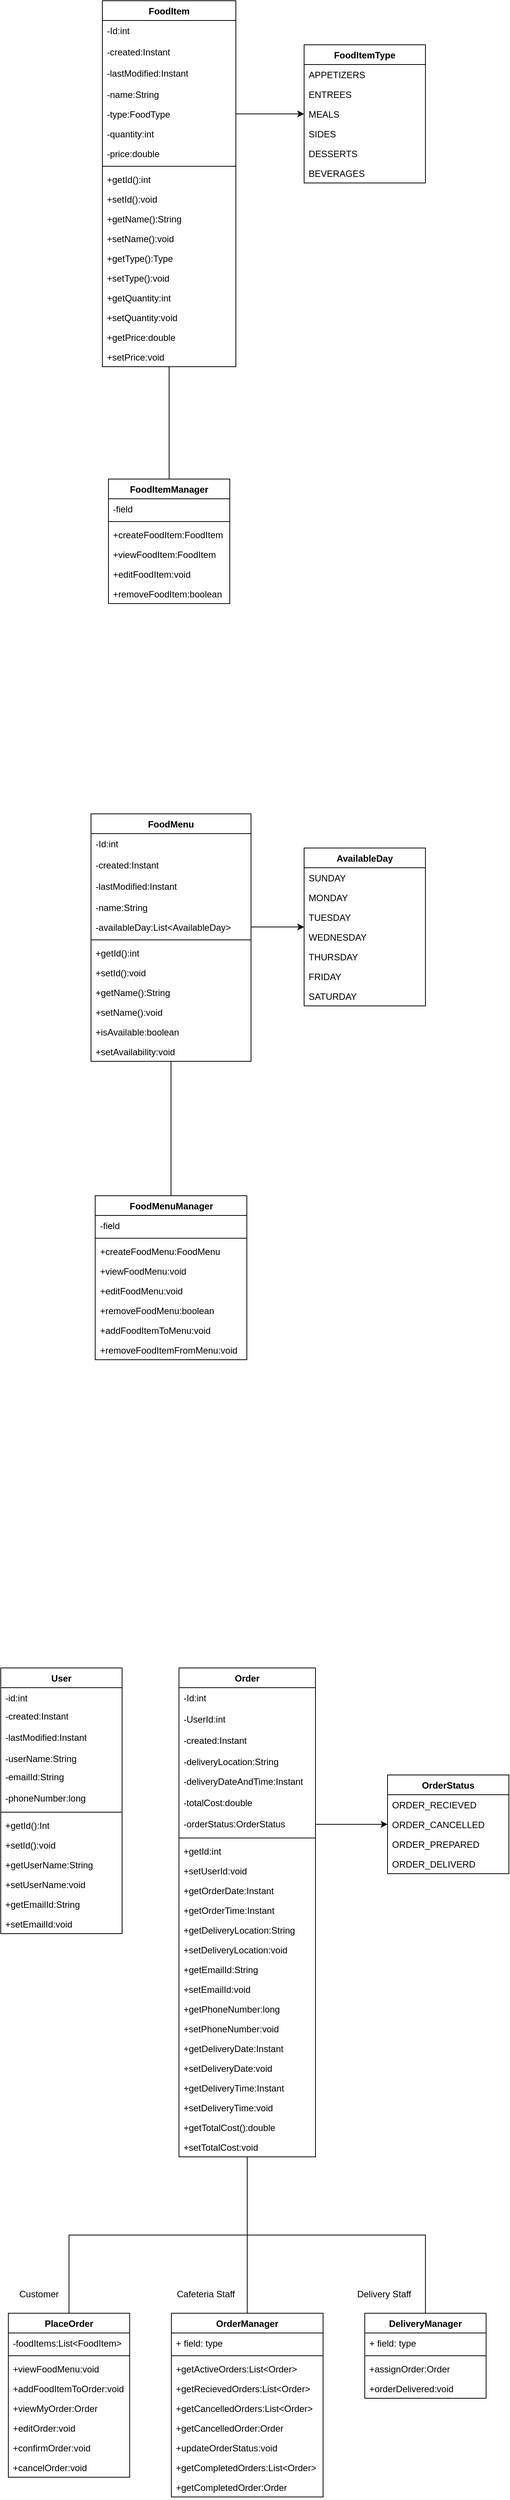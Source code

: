 <mxfile version="22.1.21" type="device" pages="4">
  <diagram name="ClassDiagram" id="p9Y9T4phwrzaKu6vCDfL">
    <mxGraphModel dx="797" dy="468" grid="1" gridSize="10" guides="1" tooltips="1" connect="1" arrows="1" fold="1" page="1" pageScale="1" pageWidth="827" pageHeight="1169" math="0" shadow="0">
      <root>
        <mxCell id="0" />
        <mxCell id="1" parent="0" />
        <mxCell id="wKLZwY7ztb6qbdAIrqnW-5" value="FoodItem" style="swimlane;fontStyle=1;align=center;verticalAlign=top;childLayout=stackLayout;horizontal=1;startSize=26;horizontalStack=0;resizeParent=1;resizeParentMax=0;resizeLast=0;collapsible=1;marginBottom=0;whiteSpace=wrap;html=1;" parent="1" vertex="1">
          <mxGeometry x="214" y="180" width="176" height="482" as="geometry" />
        </mxCell>
        <mxCell id="wKLZwY7ztb6qbdAIrqnW-2" value="-Id:int" style="text;strokeColor=none;fillColor=none;align=left;verticalAlign=top;spacingLeft=4;spacingRight=4;overflow=hidden;rotatable=0;points=[[0,0.5],[1,0.5]];portConstraint=eastwest;whiteSpace=wrap;html=1;" parent="wKLZwY7ztb6qbdAIrqnW-5" vertex="1">
          <mxGeometry y="26" width="176" height="28" as="geometry" />
        </mxCell>
        <mxCell id="97BoUDtAnh4Qhn9bKcd9-4" value="-created:Instant" style="text;strokeColor=none;fillColor=none;align=left;verticalAlign=top;spacingLeft=4;spacingRight=4;overflow=hidden;rotatable=0;points=[[0,0.5],[1,0.5]];portConstraint=eastwest;whiteSpace=wrap;html=1;" vertex="1" parent="wKLZwY7ztb6qbdAIrqnW-5">
          <mxGeometry y="54" width="176" height="28" as="geometry" />
        </mxCell>
        <mxCell id="97BoUDtAnh4Qhn9bKcd9-5" value="-lastModified:Instant" style="text;strokeColor=none;fillColor=none;align=left;verticalAlign=top;spacingLeft=4;spacingRight=4;overflow=hidden;rotatable=0;points=[[0,0.5],[1,0.5]];portConstraint=eastwest;whiteSpace=wrap;html=1;" vertex="1" parent="wKLZwY7ztb6qbdAIrqnW-5">
          <mxGeometry y="82" width="176" height="28" as="geometry" />
        </mxCell>
        <mxCell id="wKLZwY7ztb6qbdAIrqnW-3" value="-name:String" style="text;strokeColor=none;fillColor=none;align=left;verticalAlign=top;spacingLeft=4;spacingRight=4;overflow=hidden;rotatable=0;points=[[0,0.5],[1,0.5]];portConstraint=eastwest;whiteSpace=wrap;html=1;" parent="wKLZwY7ztb6qbdAIrqnW-5" vertex="1">
          <mxGeometry y="110" width="176" height="26" as="geometry" />
        </mxCell>
        <mxCell id="wKLZwY7ztb6qbdAIrqnW-4" value="-type:FoodType" style="text;strokeColor=none;fillColor=none;align=left;verticalAlign=top;spacingLeft=4;spacingRight=4;overflow=hidden;rotatable=0;points=[[0,0.5],[1,0.5]];portConstraint=eastwest;whiteSpace=wrap;html=1;" parent="wKLZwY7ztb6qbdAIrqnW-5" vertex="1">
          <mxGeometry y="136" width="176" height="26" as="geometry" />
        </mxCell>
        <mxCell id="wKLZwY7ztb6qbdAIrqnW-44" value="-quantity:int" style="text;strokeColor=none;fillColor=none;align=left;verticalAlign=top;spacingLeft=4;spacingRight=4;overflow=hidden;rotatable=0;points=[[0,0.5],[1,0.5]];portConstraint=eastwest;whiteSpace=wrap;html=1;" parent="wKLZwY7ztb6qbdAIrqnW-5" vertex="1">
          <mxGeometry y="162" width="176" height="26" as="geometry" />
        </mxCell>
        <mxCell id="wKLZwY7ztb6qbdAIrqnW-43" value="-price:double" style="text;strokeColor=none;fillColor=none;align=left;verticalAlign=top;spacingLeft=4;spacingRight=4;overflow=hidden;rotatable=0;points=[[0,0.5],[1,0.5]];portConstraint=eastwest;whiteSpace=wrap;html=1;" parent="wKLZwY7ztb6qbdAIrqnW-5" vertex="1">
          <mxGeometry y="188" width="176" height="26" as="geometry" />
        </mxCell>
        <mxCell id="wKLZwY7ztb6qbdAIrqnW-7" value="" style="line;strokeWidth=1;fillColor=none;align=left;verticalAlign=middle;spacingTop=-1;spacingLeft=3;spacingRight=3;rotatable=0;labelPosition=right;points=[];portConstraint=eastwest;strokeColor=inherit;" parent="wKLZwY7ztb6qbdAIrqnW-5" vertex="1">
          <mxGeometry y="214" width="176" height="8" as="geometry" />
        </mxCell>
        <mxCell id="wKLZwY7ztb6qbdAIrqnW-10" value="+getId():int" style="text;strokeColor=none;fillColor=none;align=left;verticalAlign=top;spacingLeft=4;spacingRight=4;overflow=hidden;rotatable=0;points=[[0,0.5],[1,0.5]];portConstraint=eastwest;whiteSpace=wrap;html=1;" parent="wKLZwY7ztb6qbdAIrqnW-5" vertex="1">
          <mxGeometry y="222" width="176" height="26" as="geometry" />
        </mxCell>
        <mxCell id="wKLZwY7ztb6qbdAIrqnW-8" value="+setId():void" style="text;strokeColor=none;fillColor=none;align=left;verticalAlign=top;spacingLeft=4;spacingRight=4;overflow=hidden;rotatable=0;points=[[0,0.5],[1,0.5]];portConstraint=eastwest;whiteSpace=wrap;html=1;" parent="wKLZwY7ztb6qbdAIrqnW-5" vertex="1">
          <mxGeometry y="248" width="176" height="26" as="geometry" />
        </mxCell>
        <mxCell id="wKLZwY7ztb6qbdAIrqnW-9" value="+getName():String" style="text;strokeColor=none;fillColor=none;align=left;verticalAlign=top;spacingLeft=4;spacingRight=4;overflow=hidden;rotatable=0;points=[[0,0.5],[1,0.5]];portConstraint=eastwest;whiteSpace=wrap;html=1;" parent="wKLZwY7ztb6qbdAIrqnW-5" vertex="1">
          <mxGeometry y="274" width="176" height="26" as="geometry" />
        </mxCell>
        <mxCell id="wKLZwY7ztb6qbdAIrqnW-11" value="+setName():void" style="text;strokeColor=none;fillColor=none;align=left;verticalAlign=top;spacingLeft=4;spacingRight=4;overflow=hidden;rotatable=0;points=[[0,0.5],[1,0.5]];portConstraint=eastwest;whiteSpace=wrap;html=1;" parent="wKLZwY7ztb6qbdAIrqnW-5" vertex="1">
          <mxGeometry y="300" width="176" height="26" as="geometry" />
        </mxCell>
        <mxCell id="wKLZwY7ztb6qbdAIrqnW-12" value="+getType():Type" style="text;strokeColor=none;fillColor=none;align=left;verticalAlign=top;spacingLeft=4;spacingRight=4;overflow=hidden;rotatable=0;points=[[0,0.5],[1,0.5]];portConstraint=eastwest;whiteSpace=wrap;html=1;" parent="wKLZwY7ztb6qbdAIrqnW-5" vertex="1">
          <mxGeometry y="326" width="176" height="26" as="geometry" />
        </mxCell>
        <mxCell id="wKLZwY7ztb6qbdAIrqnW-13" value="+setType():void" style="text;strokeColor=none;fillColor=none;align=left;verticalAlign=top;spacingLeft=4;spacingRight=4;overflow=hidden;rotatable=0;points=[[0,0.5],[1,0.5]];portConstraint=eastwest;whiteSpace=wrap;html=1;" parent="wKLZwY7ztb6qbdAIrqnW-5" vertex="1">
          <mxGeometry y="352" width="176" height="26" as="geometry" />
        </mxCell>
        <mxCell id="cqZFV453CtBIBpehcWfN-1" value="+getQuantity:int" style="text;strokeColor=none;fillColor=none;align=left;verticalAlign=top;spacingLeft=4;spacingRight=4;overflow=hidden;rotatable=0;points=[[0,0.5],[1,0.5]];portConstraint=eastwest;whiteSpace=wrap;html=1;" parent="wKLZwY7ztb6qbdAIrqnW-5" vertex="1">
          <mxGeometry y="378" width="176" height="26" as="geometry" />
        </mxCell>
        <mxCell id="cqZFV453CtBIBpehcWfN-2" value="+setQuantity:void" style="text;strokeColor=none;fillColor=none;align=left;verticalAlign=top;spacingLeft=4;spacingRight=4;overflow=hidden;rotatable=0;points=[[0,0.5],[1,0.5]];portConstraint=eastwest;whiteSpace=wrap;html=1;" parent="wKLZwY7ztb6qbdAIrqnW-5" vertex="1">
          <mxGeometry y="404" width="176" height="26" as="geometry" />
        </mxCell>
        <mxCell id="cqZFV453CtBIBpehcWfN-3" value="+getPrice:double" style="text;strokeColor=none;fillColor=none;align=left;verticalAlign=top;spacingLeft=4;spacingRight=4;overflow=hidden;rotatable=0;points=[[0,0.5],[1,0.5]];portConstraint=eastwest;whiteSpace=wrap;html=1;" parent="wKLZwY7ztb6qbdAIrqnW-5" vertex="1">
          <mxGeometry y="430" width="176" height="26" as="geometry" />
        </mxCell>
        <mxCell id="cqZFV453CtBIBpehcWfN-4" value="+setPrice:void" style="text;strokeColor=none;fillColor=none;align=left;verticalAlign=top;spacingLeft=4;spacingRight=4;overflow=hidden;rotatable=0;points=[[0,0.5],[1,0.5]];portConstraint=eastwest;whiteSpace=wrap;html=1;" parent="wKLZwY7ztb6qbdAIrqnW-5" vertex="1">
          <mxGeometry y="456" width="176" height="26" as="geometry" />
        </mxCell>
        <mxCell id="wKLZwY7ztb6qbdAIrqnW-40" style="edgeStyle=orthogonalEdgeStyle;rounded=0;orthogonalLoop=1;jettySize=auto;html=1;exitX=0.5;exitY=0;exitDx=0;exitDy=0;entryX=0.5;entryY=1;entryDx=0;entryDy=0;endArrow=none;endFill=0;" parent="1" source="wKLZwY7ztb6qbdAIrqnW-14" target="wKLZwY7ztb6qbdAIrqnW-5" edge="1">
          <mxGeometry relative="1" as="geometry" />
        </mxCell>
        <mxCell id="wKLZwY7ztb6qbdAIrqnW-14" value="FoodItemManager" style="swimlane;fontStyle=1;align=center;verticalAlign=top;childLayout=stackLayout;horizontal=1;startSize=26;horizontalStack=0;resizeParent=1;resizeParentMax=0;resizeLast=0;collapsible=1;marginBottom=0;whiteSpace=wrap;html=1;" parent="1" vertex="1">
          <mxGeometry x="222" y="810" width="160" height="164" as="geometry" />
        </mxCell>
        <mxCell id="wKLZwY7ztb6qbdAIrqnW-15" value="-field" style="text;strokeColor=none;fillColor=none;align=left;verticalAlign=top;spacingLeft=4;spacingRight=4;overflow=hidden;rotatable=0;points=[[0,0.5],[1,0.5]];portConstraint=eastwest;whiteSpace=wrap;html=1;" parent="wKLZwY7ztb6qbdAIrqnW-14" vertex="1">
          <mxGeometry y="26" width="160" height="26" as="geometry" />
        </mxCell>
        <mxCell id="wKLZwY7ztb6qbdAIrqnW-16" value="" style="line;strokeWidth=1;fillColor=none;align=left;verticalAlign=middle;spacingTop=-1;spacingLeft=3;spacingRight=3;rotatable=0;labelPosition=right;points=[];portConstraint=eastwest;strokeColor=inherit;" parent="wKLZwY7ztb6qbdAIrqnW-14" vertex="1">
          <mxGeometry y="52" width="160" height="8" as="geometry" />
        </mxCell>
        <mxCell id="wKLZwY7ztb6qbdAIrqnW-17" value="+createFoodItem:FoodItem" style="text;strokeColor=none;fillColor=none;align=left;verticalAlign=top;spacingLeft=4;spacingRight=4;overflow=hidden;rotatable=0;points=[[0,0.5],[1,0.5]];portConstraint=eastwest;whiteSpace=wrap;html=1;" parent="wKLZwY7ztb6qbdAIrqnW-14" vertex="1">
          <mxGeometry y="60" width="160" height="26" as="geometry" />
        </mxCell>
        <mxCell id="vvQAfCvGzEiuaMecJXLH-26" value="+viewFoodItem:FoodItem" style="text;strokeColor=none;fillColor=none;align=left;verticalAlign=top;spacingLeft=4;spacingRight=4;overflow=hidden;rotatable=0;points=[[0,0.5],[1,0.5]];portConstraint=eastwest;whiteSpace=wrap;html=1;" parent="wKLZwY7ztb6qbdAIrqnW-14" vertex="1">
          <mxGeometry y="86" width="160" height="26" as="geometry" />
        </mxCell>
        <mxCell id="vvQAfCvGzEiuaMecJXLH-28" value="+editFoodItem:void" style="text;strokeColor=none;fillColor=none;align=left;verticalAlign=top;spacingLeft=4;spacingRight=4;overflow=hidden;rotatable=0;points=[[0,0.5],[1,0.5]];portConstraint=eastwest;whiteSpace=wrap;html=1;" parent="wKLZwY7ztb6qbdAIrqnW-14" vertex="1">
          <mxGeometry y="112" width="160" height="26" as="geometry" />
        </mxCell>
        <mxCell id="vvQAfCvGzEiuaMecJXLH-27" value="+removeFoodItem:boolean" style="text;strokeColor=none;fillColor=none;align=left;verticalAlign=top;spacingLeft=4;spacingRight=4;overflow=hidden;rotatable=0;points=[[0,0.5],[1,0.5]];portConstraint=eastwest;whiteSpace=wrap;html=1;" parent="wKLZwY7ztb6qbdAIrqnW-14" vertex="1">
          <mxGeometry y="138" width="160" height="26" as="geometry" />
        </mxCell>
        <mxCell id="vvQAfCvGzEiuaMecJXLH-23" style="edgeStyle=orthogonalEdgeStyle;rounded=0;orthogonalLoop=1;jettySize=auto;html=1;exitX=0.5;exitY=0;exitDx=0;exitDy=0;entryX=0.5;entryY=1;entryDx=0;entryDy=0;endArrow=none;endFill=0;" parent="1" source="wKLZwY7ztb6qbdAIrqnW-18" target="vvQAfCvGzEiuaMecJXLH-1" edge="1">
          <mxGeometry relative="1" as="geometry" />
        </mxCell>
        <mxCell id="wKLZwY7ztb6qbdAIrqnW-18" value="FoodMenuManager" style="swimlane;fontStyle=1;align=center;verticalAlign=top;childLayout=stackLayout;horizontal=1;startSize=26;horizontalStack=0;resizeParent=1;resizeParentMax=0;resizeLast=0;collapsible=1;marginBottom=0;whiteSpace=wrap;html=1;" parent="1" vertex="1">
          <mxGeometry x="204.5" y="1754" width="200" height="216" as="geometry" />
        </mxCell>
        <mxCell id="vvQAfCvGzEiuaMecJXLH-48" value="-field" style="text;strokeColor=none;fillColor=none;align=left;verticalAlign=top;spacingLeft=4;spacingRight=4;overflow=hidden;rotatable=0;points=[[0,0.5],[1,0.5]];portConstraint=eastwest;whiteSpace=wrap;html=1;" parent="wKLZwY7ztb6qbdAIrqnW-18" vertex="1">
          <mxGeometry y="26" width="200" height="26" as="geometry" />
        </mxCell>
        <mxCell id="wKLZwY7ztb6qbdAIrqnW-20" value="" style="line;strokeWidth=1;fillColor=none;align=left;verticalAlign=middle;spacingTop=-1;spacingLeft=3;spacingRight=3;rotatable=0;labelPosition=right;points=[];portConstraint=eastwest;strokeColor=inherit;" parent="wKLZwY7ztb6qbdAIrqnW-18" vertex="1">
          <mxGeometry y="52" width="200" height="8" as="geometry" />
        </mxCell>
        <mxCell id="wKLZwY7ztb6qbdAIrqnW-21" value="+createFoodMenu:FoodMenu" style="text;strokeColor=none;fillColor=none;align=left;verticalAlign=top;spacingLeft=4;spacingRight=4;overflow=hidden;rotatable=0;points=[[0,0.5],[1,0.5]];portConstraint=eastwest;whiteSpace=wrap;html=1;" parent="wKLZwY7ztb6qbdAIrqnW-18" vertex="1">
          <mxGeometry y="60" width="200" height="26" as="geometry" />
        </mxCell>
        <mxCell id="vvQAfCvGzEiuaMecJXLH-30" value="+viewFoodMenu:void" style="text;strokeColor=none;fillColor=none;align=left;verticalAlign=top;spacingLeft=4;spacingRight=4;overflow=hidden;rotatable=0;points=[[0,0.5],[1,0.5]];portConstraint=eastwest;whiteSpace=wrap;html=1;" parent="wKLZwY7ztb6qbdAIrqnW-18" vertex="1">
          <mxGeometry y="86" width="200" height="26" as="geometry" />
        </mxCell>
        <mxCell id="vvQAfCvGzEiuaMecJXLH-31" value="+editFoodMenu:void" style="text;strokeColor=none;fillColor=none;align=left;verticalAlign=top;spacingLeft=4;spacingRight=4;overflow=hidden;rotatable=0;points=[[0,0.5],[1,0.5]];portConstraint=eastwest;whiteSpace=wrap;html=1;" parent="wKLZwY7ztb6qbdAIrqnW-18" vertex="1">
          <mxGeometry y="112" width="200" height="26" as="geometry" />
        </mxCell>
        <mxCell id="vvQAfCvGzEiuaMecJXLH-32" value="+removeFoodMenu:boolean" style="text;strokeColor=none;fillColor=none;align=left;verticalAlign=top;spacingLeft=4;spacingRight=4;overflow=hidden;rotatable=0;points=[[0,0.5],[1,0.5]];portConstraint=eastwest;whiteSpace=wrap;html=1;" parent="wKLZwY7ztb6qbdAIrqnW-18" vertex="1">
          <mxGeometry y="138" width="200" height="26" as="geometry" />
        </mxCell>
        <mxCell id="vvQAfCvGzEiuaMecJXLH-44" value="+addFoodItemToMenu:void" style="text;strokeColor=none;fillColor=none;align=left;verticalAlign=top;spacingLeft=4;spacingRight=4;overflow=hidden;rotatable=0;points=[[0,0.5],[1,0.5]];portConstraint=eastwest;whiteSpace=wrap;html=1;" parent="wKLZwY7ztb6qbdAIrqnW-18" vertex="1">
          <mxGeometry y="164" width="200" height="26" as="geometry" />
        </mxCell>
        <mxCell id="vvQAfCvGzEiuaMecJXLH-45" value="+removeFoodItemFromMenu:void" style="text;strokeColor=none;fillColor=none;align=left;verticalAlign=top;spacingLeft=4;spacingRight=4;overflow=hidden;rotatable=0;points=[[0,0.5],[1,0.5]];portConstraint=eastwest;whiteSpace=wrap;html=1;" parent="wKLZwY7ztb6qbdAIrqnW-18" vertex="1">
          <mxGeometry y="190" width="200" height="26" as="geometry" />
        </mxCell>
        <mxCell id="l-knVf1chPhbGs4duyBC-9" style="edgeStyle=orthogonalEdgeStyle;rounded=0;orthogonalLoop=1;jettySize=auto;html=1;exitX=0.5;exitY=0;exitDx=0;exitDy=0;entryX=0.5;entryY=1;entryDx=0;entryDy=0;endArrow=none;endFill=0;" parent="1" source="wKLZwY7ztb6qbdAIrqnW-22" target="vvQAfCvGzEiuaMecJXLH-40" edge="1">
          <mxGeometry relative="1" as="geometry" />
        </mxCell>
        <mxCell id="wKLZwY7ztb6qbdAIrqnW-22" value="OrderManager" style="swimlane;fontStyle=1;align=center;verticalAlign=top;childLayout=stackLayout;horizontal=1;startSize=26;horizontalStack=0;resizeParent=1;resizeParentMax=0;resizeLast=0;collapsible=1;marginBottom=0;whiteSpace=wrap;html=1;" parent="1" vertex="1">
          <mxGeometry x="305" y="3226" width="200" height="242" as="geometry" />
        </mxCell>
        <mxCell id="wKLZwY7ztb6qbdAIrqnW-23" value="+ field: type" style="text;strokeColor=none;fillColor=none;align=left;verticalAlign=top;spacingLeft=4;spacingRight=4;overflow=hidden;rotatable=0;points=[[0,0.5],[1,0.5]];portConstraint=eastwest;whiteSpace=wrap;html=1;" parent="wKLZwY7ztb6qbdAIrqnW-22" vertex="1">
          <mxGeometry y="26" width="200" height="26" as="geometry" />
        </mxCell>
        <mxCell id="wKLZwY7ztb6qbdAIrqnW-24" value="" style="line;strokeWidth=1;fillColor=none;align=left;verticalAlign=middle;spacingTop=-1;spacingLeft=3;spacingRight=3;rotatable=0;labelPosition=right;points=[];portConstraint=eastwest;strokeColor=inherit;" parent="wKLZwY7ztb6qbdAIrqnW-22" vertex="1">
          <mxGeometry y="52" width="200" height="8" as="geometry" />
        </mxCell>
        <mxCell id="wKLZwY7ztb6qbdAIrqnW-25" value="+getActiveOrders:List&amp;lt;Order&amp;gt;" style="text;strokeColor=none;fillColor=none;align=left;verticalAlign=top;spacingLeft=4;spacingRight=4;overflow=hidden;rotatable=0;points=[[0,0.5],[1,0.5]];portConstraint=eastwest;whiteSpace=wrap;html=1;" parent="wKLZwY7ztb6qbdAIrqnW-22" vertex="1">
          <mxGeometry y="60" width="200" height="26" as="geometry" />
        </mxCell>
        <mxCell id="vvQAfCvGzEiuaMecJXLH-77" value="+getRecievedOrders:List&amp;lt;Order&amp;gt;" style="text;strokeColor=none;fillColor=none;align=left;verticalAlign=top;spacingLeft=4;spacingRight=4;overflow=hidden;rotatable=0;points=[[0,0.5],[1,0.5]];portConstraint=eastwest;whiteSpace=wrap;html=1;" parent="wKLZwY7ztb6qbdAIrqnW-22" vertex="1">
          <mxGeometry y="86" width="200" height="26" as="geometry" />
        </mxCell>
        <mxCell id="vvQAfCvGzEiuaMecJXLH-89" value="+getCancelledOrders:List&amp;lt;Order&amp;gt;" style="text;strokeColor=none;fillColor=none;align=left;verticalAlign=top;spacingLeft=4;spacingRight=4;overflow=hidden;rotatable=0;points=[[0,0.5],[1,0.5]];portConstraint=eastwest;whiteSpace=wrap;html=1;" parent="wKLZwY7ztb6qbdAIrqnW-22" vertex="1">
          <mxGeometry y="112" width="200" height="26" as="geometry" />
        </mxCell>
        <mxCell id="vvQAfCvGzEiuaMecJXLH-90" value="+getCancelledOrder:Order" style="text;strokeColor=none;fillColor=none;align=left;verticalAlign=top;spacingLeft=4;spacingRight=4;overflow=hidden;rotatable=0;points=[[0,0.5],[1,0.5]];portConstraint=eastwest;whiteSpace=wrap;html=1;" parent="wKLZwY7ztb6qbdAIrqnW-22" vertex="1">
          <mxGeometry y="138" width="200" height="26" as="geometry" />
        </mxCell>
        <mxCell id="vvQAfCvGzEiuaMecJXLH-86" value="+updateOrderStatus:void" style="text;strokeColor=none;fillColor=none;align=left;verticalAlign=top;spacingLeft=4;spacingRight=4;overflow=hidden;rotatable=0;points=[[0,0.5],[1,0.5]];portConstraint=eastwest;whiteSpace=wrap;html=1;" parent="wKLZwY7ztb6qbdAIrqnW-22" vertex="1">
          <mxGeometry y="164" width="200" height="26" as="geometry" />
        </mxCell>
        <mxCell id="vvQAfCvGzEiuaMecJXLH-91" value="+getCompletedOrders:List&amp;lt;Order&amp;gt;" style="text;strokeColor=none;fillColor=none;align=left;verticalAlign=top;spacingLeft=4;spacingRight=4;overflow=hidden;rotatable=0;points=[[0,0.5],[1,0.5]];portConstraint=eastwest;whiteSpace=wrap;html=1;" parent="wKLZwY7ztb6qbdAIrqnW-22" vertex="1">
          <mxGeometry y="190" width="200" height="26" as="geometry" />
        </mxCell>
        <mxCell id="vvQAfCvGzEiuaMecJXLH-92" value="+getCompletedOrder:Order" style="text;strokeColor=none;fillColor=none;align=left;verticalAlign=top;spacingLeft=4;spacingRight=4;overflow=hidden;rotatable=0;points=[[0,0.5],[1,0.5]];portConstraint=eastwest;whiteSpace=wrap;html=1;" parent="wKLZwY7ztb6qbdAIrqnW-22" vertex="1">
          <mxGeometry y="216" width="200" height="26" as="geometry" />
        </mxCell>
        <mxCell id="wKLZwY7ztb6qbdAIrqnW-31" value="FoodItemType" style="swimlane;fontStyle=1;align=center;verticalAlign=top;childLayout=stackLayout;horizontal=1;startSize=26;horizontalStack=0;resizeParent=1;resizeParentMax=0;resizeLast=0;collapsible=1;marginBottom=0;whiteSpace=wrap;html=1;" parent="1" vertex="1">
          <mxGeometry x="480" y="238" width="160" height="182" as="geometry">
            <mxRectangle x="360" y="160" width="100" height="30" as="alternateBounds" />
          </mxGeometry>
        </mxCell>
        <mxCell id="vvQAfCvGzEiuaMecJXLH-115" value="APPETIZERS" style="text;strokeColor=none;fillColor=none;align=left;verticalAlign=top;spacingLeft=4;spacingRight=4;overflow=hidden;rotatable=0;points=[[0,0.5],[1,0.5]];portConstraint=eastwest;whiteSpace=wrap;html=1;" parent="wKLZwY7ztb6qbdAIrqnW-31" vertex="1">
          <mxGeometry y="26" width="160" height="26" as="geometry" />
        </mxCell>
        <mxCell id="vvQAfCvGzEiuaMecJXLH-116" value="ENTREES" style="text;strokeColor=none;fillColor=none;align=left;verticalAlign=top;spacingLeft=4;spacingRight=4;overflow=hidden;rotatable=0;points=[[0,0.5],[1,0.5]];portConstraint=eastwest;whiteSpace=wrap;html=1;" parent="wKLZwY7ztb6qbdAIrqnW-31" vertex="1">
          <mxGeometry y="52" width="160" height="26" as="geometry" />
        </mxCell>
        <mxCell id="wKLZwY7ztb6qbdAIrqnW-32" value="MEALS" style="text;strokeColor=none;fillColor=none;align=left;verticalAlign=top;spacingLeft=4;spacingRight=4;overflow=hidden;rotatable=0;points=[[0,0.5],[1,0.5]];portConstraint=eastwest;whiteSpace=wrap;html=1;" parent="wKLZwY7ztb6qbdAIrqnW-31" vertex="1">
          <mxGeometry y="78" width="160" height="26" as="geometry" />
        </mxCell>
        <mxCell id="vvQAfCvGzEiuaMecJXLH-128" value="SIDES" style="text;strokeColor=none;fillColor=none;align=left;verticalAlign=top;spacingLeft=4;spacingRight=4;overflow=hidden;rotatable=0;points=[[0,0.5],[1,0.5]];portConstraint=eastwest;whiteSpace=wrap;html=1;" parent="wKLZwY7ztb6qbdAIrqnW-31" vertex="1">
          <mxGeometry y="104" width="160" height="26" as="geometry" />
        </mxCell>
        <mxCell id="vvQAfCvGzEiuaMecJXLH-117" value="DESSERTS" style="text;strokeColor=none;fillColor=none;align=left;verticalAlign=top;spacingLeft=4;spacingRight=4;overflow=hidden;rotatable=0;points=[[0,0.5],[1,0.5]];portConstraint=eastwest;whiteSpace=wrap;html=1;" parent="wKLZwY7ztb6qbdAIrqnW-31" vertex="1">
          <mxGeometry y="130" width="160" height="26" as="geometry" />
        </mxCell>
        <mxCell id="vvQAfCvGzEiuaMecJXLH-127" value="BEVERAGES" style="text;strokeColor=none;fillColor=none;align=left;verticalAlign=top;spacingLeft=4;spacingRight=4;overflow=hidden;rotatable=0;points=[[0,0.5],[1,0.5]];portConstraint=eastwest;whiteSpace=wrap;html=1;" parent="wKLZwY7ztb6qbdAIrqnW-31" vertex="1">
          <mxGeometry y="156" width="160" height="26" as="geometry" />
        </mxCell>
        <mxCell id="vvQAfCvGzEiuaMecJXLH-1" value="FoodMenu" style="swimlane;fontStyle=1;align=center;verticalAlign=top;childLayout=stackLayout;horizontal=1;startSize=26;horizontalStack=0;resizeParent=1;resizeParentMax=0;resizeLast=0;collapsible=1;marginBottom=0;whiteSpace=wrap;html=1;" parent="1" vertex="1">
          <mxGeometry x="199" y="1251" width="211" height="326" as="geometry" />
        </mxCell>
        <mxCell id="vvQAfCvGzEiuaMecJXLH-2" value="-Id:int" style="text;strokeColor=none;fillColor=none;align=left;verticalAlign=top;spacingLeft=4;spacingRight=4;overflow=hidden;rotatable=0;points=[[0,0.5],[1,0.5]];portConstraint=eastwest;whiteSpace=wrap;html=1;" parent="vvQAfCvGzEiuaMecJXLH-1" vertex="1">
          <mxGeometry y="26" width="211" height="28" as="geometry" />
        </mxCell>
        <mxCell id="97BoUDtAnh4Qhn9bKcd9-6" value="-created:Instant" style="text;strokeColor=none;fillColor=none;align=left;verticalAlign=top;spacingLeft=4;spacingRight=4;overflow=hidden;rotatable=0;points=[[0,0.5],[1,0.5]];portConstraint=eastwest;whiteSpace=wrap;html=1;" vertex="1" parent="vvQAfCvGzEiuaMecJXLH-1">
          <mxGeometry y="54" width="211" height="28" as="geometry" />
        </mxCell>
        <mxCell id="97BoUDtAnh4Qhn9bKcd9-7" value="-lastModified:Instant" style="text;strokeColor=none;fillColor=none;align=left;verticalAlign=top;spacingLeft=4;spacingRight=4;overflow=hidden;rotatable=0;points=[[0,0.5],[1,0.5]];portConstraint=eastwest;whiteSpace=wrap;html=1;" vertex="1" parent="vvQAfCvGzEiuaMecJXLH-1">
          <mxGeometry y="82" width="211" height="28" as="geometry" />
        </mxCell>
        <mxCell id="vvQAfCvGzEiuaMecJXLH-3" value="-name:String" style="text;strokeColor=none;fillColor=none;align=left;verticalAlign=top;spacingLeft=4;spacingRight=4;overflow=hidden;rotatable=0;points=[[0,0.5],[1,0.5]];portConstraint=eastwest;whiteSpace=wrap;html=1;" parent="vvQAfCvGzEiuaMecJXLH-1" vertex="1">
          <mxGeometry y="110" width="211" height="26" as="geometry" />
        </mxCell>
        <mxCell id="vvQAfCvGzEiuaMecJXLH-4" value="-availableDay:List&amp;lt;AvailableDay&amp;gt;" style="text;strokeColor=none;fillColor=none;align=left;verticalAlign=top;spacingLeft=4;spacingRight=4;overflow=hidden;rotatable=0;points=[[0,0.5],[1,0.5]];portConstraint=eastwest;whiteSpace=wrap;html=1;" parent="vvQAfCvGzEiuaMecJXLH-1" vertex="1">
          <mxGeometry y="136" width="211" height="26" as="geometry" />
        </mxCell>
        <mxCell id="vvQAfCvGzEiuaMecJXLH-7" value="" style="line;strokeWidth=1;fillColor=none;align=left;verticalAlign=middle;spacingTop=-1;spacingLeft=3;spacingRight=3;rotatable=0;labelPosition=right;points=[];portConstraint=eastwest;strokeColor=inherit;" parent="vvQAfCvGzEiuaMecJXLH-1" vertex="1">
          <mxGeometry y="162" width="211" height="8" as="geometry" />
        </mxCell>
        <mxCell id="vvQAfCvGzEiuaMecJXLH-8" value="+getId():int" style="text;strokeColor=none;fillColor=none;align=left;verticalAlign=top;spacingLeft=4;spacingRight=4;overflow=hidden;rotatable=0;points=[[0,0.5],[1,0.5]];portConstraint=eastwest;whiteSpace=wrap;html=1;" parent="vvQAfCvGzEiuaMecJXLH-1" vertex="1">
          <mxGeometry y="170" width="211" height="26" as="geometry" />
        </mxCell>
        <mxCell id="vvQAfCvGzEiuaMecJXLH-9" value="+setId():void" style="text;strokeColor=none;fillColor=none;align=left;verticalAlign=top;spacingLeft=4;spacingRight=4;overflow=hidden;rotatable=0;points=[[0,0.5],[1,0.5]];portConstraint=eastwest;whiteSpace=wrap;html=1;" parent="vvQAfCvGzEiuaMecJXLH-1" vertex="1">
          <mxGeometry y="196" width="211" height="26" as="geometry" />
        </mxCell>
        <mxCell id="vvQAfCvGzEiuaMecJXLH-10" value="+getName():String" style="text;strokeColor=none;fillColor=none;align=left;verticalAlign=top;spacingLeft=4;spacingRight=4;overflow=hidden;rotatable=0;points=[[0,0.5],[1,0.5]];portConstraint=eastwest;whiteSpace=wrap;html=1;" parent="vvQAfCvGzEiuaMecJXLH-1" vertex="1">
          <mxGeometry y="222" width="211" height="26" as="geometry" />
        </mxCell>
        <mxCell id="vvQAfCvGzEiuaMecJXLH-11" value="+setName():void" style="text;strokeColor=none;fillColor=none;align=left;verticalAlign=top;spacingLeft=4;spacingRight=4;overflow=hidden;rotatable=0;points=[[0,0.5],[1,0.5]];portConstraint=eastwest;whiteSpace=wrap;html=1;" parent="vvQAfCvGzEiuaMecJXLH-1" vertex="1">
          <mxGeometry y="248" width="211" height="26" as="geometry" />
        </mxCell>
        <mxCell id="vvQAfCvGzEiuaMecJXLH-13" value="+isAvailable:boolean" style="text;strokeColor=none;fillColor=none;align=left;verticalAlign=top;spacingLeft=4;spacingRight=4;overflow=hidden;rotatable=0;points=[[0,0.5],[1,0.5]];portConstraint=eastwest;whiteSpace=wrap;html=1;" parent="vvQAfCvGzEiuaMecJXLH-1" vertex="1">
          <mxGeometry y="274" width="211" height="26" as="geometry" />
        </mxCell>
        <mxCell id="vvQAfCvGzEiuaMecJXLH-38" value="+setAvailability:void" style="text;strokeColor=none;fillColor=none;align=left;verticalAlign=top;spacingLeft=4;spacingRight=4;overflow=hidden;rotatable=0;points=[[0,0.5],[1,0.5]];portConstraint=eastwest;whiteSpace=wrap;html=1;" parent="vvQAfCvGzEiuaMecJXLH-1" vertex="1">
          <mxGeometry y="300" width="211" height="26" as="geometry" />
        </mxCell>
        <mxCell id="vvQAfCvGzEiuaMecJXLH-40" value="Order" style="swimlane;fontStyle=1;align=center;verticalAlign=top;childLayout=stackLayout;horizontal=1;startSize=26;horizontalStack=0;resizeParent=1;resizeParentMax=0;resizeLast=0;collapsible=1;marginBottom=0;whiteSpace=wrap;html=1;" parent="1" vertex="1">
          <mxGeometry x="315" y="2376" width="180" height="644" as="geometry" />
        </mxCell>
        <mxCell id="vvQAfCvGzEiuaMecJXLH-46" value="-Id:int" style="text;strokeColor=none;fillColor=none;align=left;verticalAlign=top;spacingLeft=4;spacingRight=4;overflow=hidden;rotatable=0;points=[[0,0.5],[1,0.5]];portConstraint=eastwest;whiteSpace=wrap;html=1;" parent="vvQAfCvGzEiuaMecJXLH-40" vertex="1">
          <mxGeometry y="26" width="180" height="28" as="geometry" />
        </mxCell>
        <mxCell id="1Z3b3KpiDYNOQmNhvN_3-35" value="-UserId:int" style="text;strokeColor=none;fillColor=none;align=left;verticalAlign=top;spacingLeft=4;spacingRight=4;overflow=hidden;rotatable=0;points=[[0,0.5],[1,0.5]];portConstraint=eastwest;whiteSpace=wrap;html=1;" parent="vvQAfCvGzEiuaMecJXLH-40" vertex="1">
          <mxGeometry y="54" width="180" height="28" as="geometry" />
        </mxCell>
        <mxCell id="zGzCDWxbLoPHBfO8qO---2" value="-created:Instant" style="text;strokeColor=none;fillColor=none;align=left;verticalAlign=top;spacingLeft=4;spacingRight=4;overflow=hidden;rotatable=0;points=[[0,0.5],[1,0.5]];portConstraint=eastwest;whiteSpace=wrap;html=1;" parent="vvQAfCvGzEiuaMecJXLH-40" vertex="1">
          <mxGeometry y="82" width="180" height="28" as="geometry" />
        </mxCell>
        <mxCell id="vvQAfCvGzEiuaMecJXLH-41" value="-deliveryLocation:String" style="text;strokeColor=none;fillColor=none;align=left;verticalAlign=top;spacingLeft=4;spacingRight=4;overflow=hidden;rotatable=0;points=[[0,0.5],[1,0.5]];portConstraint=eastwest;whiteSpace=wrap;html=1;" parent="vvQAfCvGzEiuaMecJXLH-40" vertex="1">
          <mxGeometry y="110" width="180" height="26" as="geometry" />
        </mxCell>
        <mxCell id="vvQAfCvGzEiuaMecJXLH-51" value="-deliveryDateAndTime:Instant" style="text;strokeColor=none;fillColor=none;align=left;verticalAlign=top;spacingLeft=4;spacingRight=4;overflow=hidden;rotatable=0;points=[[0,0.5],[1,0.5]];portConstraint=eastwest;whiteSpace=wrap;html=1;" parent="vvQAfCvGzEiuaMecJXLH-40" vertex="1">
          <mxGeometry y="136" width="180" height="28" as="geometry" />
        </mxCell>
        <mxCell id="vvQAfCvGzEiuaMecJXLH-68" value="-totalCost:double" style="text;strokeColor=none;fillColor=none;align=left;verticalAlign=top;spacingLeft=4;spacingRight=4;overflow=hidden;rotatable=0;points=[[0,0.5],[1,0.5]];portConstraint=eastwest;whiteSpace=wrap;html=1;" parent="vvQAfCvGzEiuaMecJXLH-40" vertex="1">
          <mxGeometry y="164" width="180" height="28" as="geometry" />
        </mxCell>
        <mxCell id="zGzCDWxbLoPHBfO8qO---1" value="-orderStatus:OrderStatus" style="text;strokeColor=none;fillColor=none;align=left;verticalAlign=top;spacingLeft=4;spacingRight=4;overflow=hidden;rotatable=0;points=[[0,0.5],[1,0.5]];portConstraint=eastwest;whiteSpace=wrap;html=1;" parent="vvQAfCvGzEiuaMecJXLH-40" vertex="1">
          <mxGeometry y="192" width="180" height="28" as="geometry" />
        </mxCell>
        <mxCell id="vvQAfCvGzEiuaMecJXLH-42" value="" style="line;strokeWidth=1;fillColor=none;align=left;verticalAlign=middle;spacingTop=-1;spacingLeft=3;spacingRight=3;rotatable=0;labelPosition=right;points=[];portConstraint=eastwest;strokeColor=inherit;" parent="vvQAfCvGzEiuaMecJXLH-40" vertex="1">
          <mxGeometry y="220" width="180" height="8" as="geometry" />
        </mxCell>
        <mxCell id="vvQAfCvGzEiuaMecJXLH-43" value="+getId:int" style="text;strokeColor=none;fillColor=none;align=left;verticalAlign=top;spacingLeft=4;spacingRight=4;overflow=hidden;rotatable=0;points=[[0,0.5],[1,0.5]];portConstraint=eastwest;whiteSpace=wrap;html=1;" parent="vvQAfCvGzEiuaMecJXLH-40" vertex="1">
          <mxGeometry y="228" width="180" height="26" as="geometry" />
        </mxCell>
        <mxCell id="1Z3b3KpiDYNOQmNhvN_3-37" value="+setUserId:void" style="text;strokeColor=none;fillColor=none;align=left;verticalAlign=top;spacingLeft=4;spacingRight=4;overflow=hidden;rotatable=0;points=[[0,0.5],[1,0.5]];portConstraint=eastwest;whiteSpace=wrap;html=1;" parent="vvQAfCvGzEiuaMecJXLH-40" vertex="1">
          <mxGeometry y="254" width="180" height="26" as="geometry" />
        </mxCell>
        <mxCell id="vvQAfCvGzEiuaMecJXLH-52" value="+getOrderDate:Instant" style="text;strokeColor=none;fillColor=none;align=left;verticalAlign=top;spacingLeft=4;spacingRight=4;overflow=hidden;rotatable=0;points=[[0,0.5],[1,0.5]];portConstraint=eastwest;whiteSpace=wrap;html=1;" parent="vvQAfCvGzEiuaMecJXLH-40" vertex="1">
          <mxGeometry y="280" width="180" height="26" as="geometry" />
        </mxCell>
        <mxCell id="l-knVf1chPhbGs4duyBC-1" value="+getOrderTime:Instant" style="text;strokeColor=none;fillColor=none;align=left;verticalAlign=top;spacingLeft=4;spacingRight=4;overflow=hidden;rotatable=0;points=[[0,0.5],[1,0.5]];portConstraint=eastwest;whiteSpace=wrap;html=1;" parent="vvQAfCvGzEiuaMecJXLH-40" vertex="1">
          <mxGeometry y="306" width="180" height="26" as="geometry" />
        </mxCell>
        <mxCell id="vvQAfCvGzEiuaMecJXLH-53" value="+getDeliveryLocation:String" style="text;strokeColor=none;fillColor=none;align=left;verticalAlign=top;spacingLeft=4;spacingRight=4;overflow=hidden;rotatable=0;points=[[0,0.5],[1,0.5]];portConstraint=eastwest;whiteSpace=wrap;html=1;" parent="vvQAfCvGzEiuaMecJXLH-40" vertex="1">
          <mxGeometry y="332" width="180" height="26" as="geometry" />
        </mxCell>
        <mxCell id="vvQAfCvGzEiuaMecJXLH-61" value="+setDeliveryLocation:void" style="text;strokeColor=none;fillColor=none;align=left;verticalAlign=top;spacingLeft=4;spacingRight=4;overflow=hidden;rotatable=0;points=[[0,0.5],[1,0.5]];portConstraint=eastwest;whiteSpace=wrap;html=1;" parent="vvQAfCvGzEiuaMecJXLH-40" vertex="1">
          <mxGeometry y="358" width="180" height="26" as="geometry" />
        </mxCell>
        <mxCell id="vvQAfCvGzEiuaMecJXLH-55" value="+getEmailId:String" style="text;strokeColor=none;fillColor=none;align=left;verticalAlign=top;spacingLeft=4;spacingRight=4;overflow=hidden;rotatable=0;points=[[0,0.5],[1,0.5]];portConstraint=eastwest;whiteSpace=wrap;html=1;" parent="vvQAfCvGzEiuaMecJXLH-40" vertex="1">
          <mxGeometry y="384" width="180" height="26" as="geometry" />
        </mxCell>
        <mxCell id="vvQAfCvGzEiuaMecJXLH-62" value="+setEmailId:void" style="text;strokeColor=none;fillColor=none;align=left;verticalAlign=top;spacingLeft=4;spacingRight=4;overflow=hidden;rotatable=0;points=[[0,0.5],[1,0.5]];portConstraint=eastwest;whiteSpace=wrap;html=1;" parent="vvQAfCvGzEiuaMecJXLH-40" vertex="1">
          <mxGeometry y="410" width="180" height="26" as="geometry" />
        </mxCell>
        <mxCell id="vvQAfCvGzEiuaMecJXLH-56" value="+getPhoneNumber:long" style="text;strokeColor=none;fillColor=none;align=left;verticalAlign=top;spacingLeft=4;spacingRight=4;overflow=hidden;rotatable=0;points=[[0,0.5],[1,0.5]];portConstraint=eastwest;whiteSpace=wrap;html=1;" parent="vvQAfCvGzEiuaMecJXLH-40" vertex="1">
          <mxGeometry y="436" width="180" height="26" as="geometry" />
        </mxCell>
        <mxCell id="vvQAfCvGzEiuaMecJXLH-63" value="+setPhoneNumber:void" style="text;strokeColor=none;fillColor=none;align=left;verticalAlign=top;spacingLeft=4;spacingRight=4;overflow=hidden;rotatable=0;points=[[0,0.5],[1,0.5]];portConstraint=eastwest;whiteSpace=wrap;html=1;" parent="vvQAfCvGzEiuaMecJXLH-40" vertex="1">
          <mxGeometry y="462" width="180" height="26" as="geometry" />
        </mxCell>
        <mxCell id="vvQAfCvGzEiuaMecJXLH-60" value="+getDeliveryDate:Instant" style="text;strokeColor=none;fillColor=none;align=left;verticalAlign=top;spacingLeft=4;spacingRight=4;overflow=hidden;rotatable=0;points=[[0,0.5],[1,0.5]];portConstraint=eastwest;whiteSpace=wrap;html=1;" parent="vvQAfCvGzEiuaMecJXLH-40" vertex="1">
          <mxGeometry y="488" width="180" height="26" as="geometry" />
        </mxCell>
        <mxCell id="vvQAfCvGzEiuaMecJXLH-65" value="+setDeliveryDate:void" style="text;strokeColor=none;fillColor=none;align=left;verticalAlign=top;spacingLeft=4;spacingRight=4;overflow=hidden;rotatable=0;points=[[0,0.5],[1,0.5]];portConstraint=eastwest;whiteSpace=wrap;html=1;" parent="vvQAfCvGzEiuaMecJXLH-40" vertex="1">
          <mxGeometry y="514" width="180" height="26" as="geometry" />
        </mxCell>
        <mxCell id="vvQAfCvGzEiuaMecJXLH-66" value="+getDeliveryTime:Instant" style="text;strokeColor=none;fillColor=none;align=left;verticalAlign=top;spacingLeft=4;spacingRight=4;overflow=hidden;rotatable=0;points=[[0,0.5],[1,0.5]];portConstraint=eastwest;whiteSpace=wrap;html=1;" parent="vvQAfCvGzEiuaMecJXLH-40" vertex="1">
          <mxGeometry y="540" width="180" height="26" as="geometry" />
        </mxCell>
        <mxCell id="vvQAfCvGzEiuaMecJXLH-67" value="+setDeliveryTime:void" style="text;strokeColor=none;fillColor=none;align=left;verticalAlign=top;spacingLeft=4;spacingRight=4;overflow=hidden;rotatable=0;points=[[0,0.5],[1,0.5]];portConstraint=eastwest;whiteSpace=wrap;html=1;" parent="vvQAfCvGzEiuaMecJXLH-40" vertex="1">
          <mxGeometry y="566" width="180" height="26" as="geometry" />
        </mxCell>
        <mxCell id="l-knVf1chPhbGs4duyBC-3" value="+getTotalCost():double" style="text;strokeColor=none;fillColor=none;align=left;verticalAlign=top;spacingLeft=4;spacingRight=4;overflow=hidden;rotatable=0;points=[[0,0.5],[1,0.5]];portConstraint=eastwest;whiteSpace=wrap;html=1;" parent="vvQAfCvGzEiuaMecJXLH-40" vertex="1">
          <mxGeometry y="592" width="180" height="26" as="geometry" />
        </mxCell>
        <mxCell id="l-knVf1chPhbGs4duyBC-4" value="+setTotalCost:void" style="text;strokeColor=none;fillColor=none;align=left;verticalAlign=top;spacingLeft=4;spacingRight=4;overflow=hidden;rotatable=0;points=[[0,0.5],[1,0.5]];portConstraint=eastwest;whiteSpace=wrap;html=1;" parent="vvQAfCvGzEiuaMecJXLH-40" vertex="1">
          <mxGeometry y="618" width="180" height="26" as="geometry" />
        </mxCell>
        <mxCell id="vvQAfCvGzEiuaMecJXLH-69" value="OrderStatus" style="swimlane;fontStyle=1;align=center;verticalAlign=top;childLayout=stackLayout;horizontal=1;startSize=26;horizontalStack=0;resizeParent=1;resizeParentMax=0;resizeLast=0;collapsible=1;marginBottom=0;whiteSpace=wrap;html=1;" parent="1" vertex="1">
          <mxGeometry x="590" y="2517" width="160" height="130" as="geometry">
            <mxRectangle x="360" y="160" width="100" height="30" as="alternateBounds" />
          </mxGeometry>
        </mxCell>
        <mxCell id="vvQAfCvGzEiuaMecJXLH-75" value="ORDER_RECIEVED" style="text;strokeColor=none;fillColor=none;align=left;verticalAlign=top;spacingLeft=4;spacingRight=4;overflow=hidden;rotatable=0;points=[[0,0.5],[1,0.5]];portConstraint=eastwest;whiteSpace=wrap;html=1;" parent="vvQAfCvGzEiuaMecJXLH-69" vertex="1">
          <mxGeometry y="26" width="160" height="26" as="geometry" />
        </mxCell>
        <mxCell id="vvQAfCvGzEiuaMecJXLH-71" value="ORDER_CANCELLED" style="text;strokeColor=none;fillColor=none;align=left;verticalAlign=top;spacingLeft=4;spacingRight=4;overflow=hidden;rotatable=0;points=[[0,0.5],[1,0.5]];portConstraint=eastwest;whiteSpace=wrap;html=1;" parent="vvQAfCvGzEiuaMecJXLH-69" vertex="1">
          <mxGeometry y="52" width="160" height="26" as="geometry" />
        </mxCell>
        <mxCell id="vvQAfCvGzEiuaMecJXLH-76" value="ORDER_PREPARED" style="text;strokeColor=none;fillColor=none;align=left;verticalAlign=top;spacingLeft=4;spacingRight=4;overflow=hidden;rotatable=0;points=[[0,0.5],[1,0.5]];portConstraint=eastwest;whiteSpace=wrap;html=1;" parent="vvQAfCvGzEiuaMecJXLH-69" vertex="1">
          <mxGeometry y="78" width="160" height="26" as="geometry" />
        </mxCell>
        <mxCell id="vvQAfCvGzEiuaMecJXLH-72" value="ORDER_DELIVERD" style="text;strokeColor=none;fillColor=none;align=left;verticalAlign=top;spacingLeft=4;spacingRight=4;overflow=hidden;rotatable=0;points=[[0,0.5],[1,0.5]];portConstraint=eastwest;whiteSpace=wrap;html=1;" parent="vvQAfCvGzEiuaMecJXLH-69" vertex="1">
          <mxGeometry y="104" width="160" height="26" as="geometry" />
        </mxCell>
        <mxCell id="vvQAfCvGzEiuaMecJXLH-74" style="edgeStyle=orthogonalEdgeStyle;rounded=0;orthogonalLoop=1;jettySize=auto;html=1;exitX=1;exitY=0.5;exitDx=0;exitDy=0;entryX=0;entryY=0.5;entryDx=0;entryDy=0;" parent="1" source="wKLZwY7ztb6qbdAIrqnW-4" target="wKLZwY7ztb6qbdAIrqnW-31" edge="1">
          <mxGeometry relative="1" as="geometry" />
        </mxCell>
        <mxCell id="l-knVf1chPhbGs4duyBC-5" style="edgeStyle=orthogonalEdgeStyle;rounded=0;orthogonalLoop=1;jettySize=auto;html=1;exitX=0.5;exitY=0;exitDx=0;exitDy=0;entryX=0.5;entryY=1;entryDx=0;entryDy=0;endArrow=none;endFill=0;" parent="1" source="vvQAfCvGzEiuaMecJXLH-78" target="vvQAfCvGzEiuaMecJXLH-40" edge="1">
          <mxGeometry relative="1" as="geometry" />
        </mxCell>
        <mxCell id="vvQAfCvGzEiuaMecJXLH-78" value="PlaceOrder" style="swimlane;fontStyle=1;align=center;verticalAlign=top;childLayout=stackLayout;horizontal=1;startSize=26;horizontalStack=0;resizeParent=1;resizeParentMax=0;resizeLast=0;collapsible=1;marginBottom=0;whiteSpace=wrap;html=1;" parent="1" vertex="1">
          <mxGeometry x="90" y="3226" width="160" height="216" as="geometry" />
        </mxCell>
        <mxCell id="vvQAfCvGzEiuaMecJXLH-106" value="-foodItems:List&amp;lt;FoodItem&amp;gt;" style="text;strokeColor=none;fillColor=none;align=left;verticalAlign=top;spacingLeft=4;spacingRight=4;overflow=hidden;rotatable=0;points=[[0,0.5],[1,0.5]];portConstraint=eastwest;whiteSpace=wrap;html=1;" parent="vvQAfCvGzEiuaMecJXLH-78" vertex="1">
          <mxGeometry y="26" width="160" height="26" as="geometry" />
        </mxCell>
        <mxCell id="vvQAfCvGzEiuaMecJXLH-80" value="" style="line;strokeWidth=1;fillColor=none;align=left;verticalAlign=middle;spacingTop=-1;spacingLeft=3;spacingRight=3;rotatable=0;labelPosition=right;points=[];portConstraint=eastwest;strokeColor=inherit;" parent="vvQAfCvGzEiuaMecJXLH-78" vertex="1">
          <mxGeometry y="52" width="160" height="8" as="geometry" />
        </mxCell>
        <mxCell id="vvQAfCvGzEiuaMecJXLH-81" value="+viewFoodMenu:void" style="text;strokeColor=none;fillColor=none;align=left;verticalAlign=top;spacingLeft=4;spacingRight=4;overflow=hidden;rotatable=0;points=[[0,0.5],[1,0.5]];portConstraint=eastwest;whiteSpace=wrap;html=1;" parent="vvQAfCvGzEiuaMecJXLH-78" vertex="1">
          <mxGeometry y="60" width="160" height="26" as="geometry" />
        </mxCell>
        <mxCell id="vvQAfCvGzEiuaMecJXLH-101" value="+addFoodItemToOrder:void" style="text;strokeColor=none;fillColor=none;align=left;verticalAlign=top;spacingLeft=4;spacingRight=4;overflow=hidden;rotatable=0;points=[[0,0.5],[1,0.5]];portConstraint=eastwest;whiteSpace=wrap;html=1;" parent="vvQAfCvGzEiuaMecJXLH-78" vertex="1">
          <mxGeometry y="86" width="160" height="26" as="geometry" />
        </mxCell>
        <mxCell id="vvQAfCvGzEiuaMecJXLH-82" value="+viewMyOrder:Order" style="text;strokeColor=none;fillColor=none;align=left;verticalAlign=top;spacingLeft=4;spacingRight=4;overflow=hidden;rotatable=0;points=[[0,0.5],[1,0.5]];portConstraint=eastwest;whiteSpace=wrap;html=1;" parent="vvQAfCvGzEiuaMecJXLH-78" vertex="1">
          <mxGeometry y="112" width="160" height="26" as="geometry" />
        </mxCell>
        <mxCell id="vvQAfCvGzEiuaMecJXLH-105" value="+editOrder:void" style="text;strokeColor=none;fillColor=none;align=left;verticalAlign=top;spacingLeft=4;spacingRight=4;overflow=hidden;rotatable=0;points=[[0,0.5],[1,0.5]];portConstraint=eastwest;whiteSpace=wrap;html=1;" parent="vvQAfCvGzEiuaMecJXLH-78" vertex="1">
          <mxGeometry y="138" width="160" height="26" as="geometry" />
        </mxCell>
        <mxCell id="vvQAfCvGzEiuaMecJXLH-114" value="+confirmOrder:void" style="text;strokeColor=none;fillColor=none;align=left;verticalAlign=top;spacingLeft=4;spacingRight=4;overflow=hidden;rotatable=0;points=[[0,0.5],[1,0.5]];portConstraint=eastwest;whiteSpace=wrap;html=1;" parent="vvQAfCvGzEiuaMecJXLH-78" vertex="1">
          <mxGeometry y="164" width="160" height="26" as="geometry" />
        </mxCell>
        <mxCell id="vvQAfCvGzEiuaMecJXLH-107" value="+cancelOrder:void" style="text;strokeColor=none;fillColor=none;align=left;verticalAlign=top;spacingLeft=4;spacingRight=4;overflow=hidden;rotatable=0;points=[[0,0.5],[1,0.5]];portConstraint=eastwest;whiteSpace=wrap;html=1;" parent="vvQAfCvGzEiuaMecJXLH-78" vertex="1">
          <mxGeometry y="190" width="160" height="26" as="geometry" />
        </mxCell>
        <mxCell id="vvQAfCvGzEiuaMecJXLH-83" value="Cafeteria Staff" style="text;html=1;align=center;verticalAlign=middle;resizable=0;points=[];autosize=1;strokeColor=none;fillColor=none;" parent="1" vertex="1">
          <mxGeometry x="300" y="3186" width="100" height="30" as="geometry" />
        </mxCell>
        <mxCell id="vvQAfCvGzEiuaMecJXLH-84" value="Customer" style="text;html=1;align=center;verticalAlign=middle;resizable=0;points=[];autosize=1;strokeColor=none;fillColor=none;" parent="1" vertex="1">
          <mxGeometry x="90" y="3186" width="80" height="30" as="geometry" />
        </mxCell>
        <mxCell id="l-knVf1chPhbGs4duyBC-10" style="edgeStyle=orthogonalEdgeStyle;rounded=0;orthogonalLoop=1;jettySize=auto;html=1;exitX=0.5;exitY=0;exitDx=0;exitDy=0;entryX=0.5;entryY=1;entryDx=0;entryDy=0;endArrow=none;endFill=0;" parent="1" source="vvQAfCvGzEiuaMecJXLH-93" target="vvQAfCvGzEiuaMecJXLH-40" edge="1">
          <mxGeometry relative="1" as="geometry" />
        </mxCell>
        <mxCell id="vvQAfCvGzEiuaMecJXLH-93" value="DeliveryManager" style="swimlane;fontStyle=1;align=center;verticalAlign=top;childLayout=stackLayout;horizontal=1;startSize=26;horizontalStack=0;resizeParent=1;resizeParentMax=0;resizeLast=0;collapsible=1;marginBottom=0;whiteSpace=wrap;html=1;" parent="1" vertex="1">
          <mxGeometry x="560" y="3226" width="160" height="112" as="geometry" />
        </mxCell>
        <mxCell id="vvQAfCvGzEiuaMecJXLH-94" value="+ field: type" style="text;strokeColor=none;fillColor=none;align=left;verticalAlign=top;spacingLeft=4;spacingRight=4;overflow=hidden;rotatable=0;points=[[0,0.5],[1,0.5]];portConstraint=eastwest;whiteSpace=wrap;html=1;" parent="vvQAfCvGzEiuaMecJXLH-93" vertex="1">
          <mxGeometry y="26" width="160" height="26" as="geometry" />
        </mxCell>
        <mxCell id="vvQAfCvGzEiuaMecJXLH-95" value="" style="line;strokeWidth=1;fillColor=none;align=left;verticalAlign=middle;spacingTop=-1;spacingLeft=3;spacingRight=3;rotatable=0;labelPosition=right;points=[];portConstraint=eastwest;strokeColor=inherit;" parent="vvQAfCvGzEiuaMecJXLH-93" vertex="1">
          <mxGeometry y="52" width="160" height="8" as="geometry" />
        </mxCell>
        <mxCell id="F1UZXtQf_sbV7Ycxg4NY-1" value="+assignOrder:Order" style="text;strokeColor=none;fillColor=none;align=left;verticalAlign=top;spacingLeft=4;spacingRight=4;overflow=hidden;rotatable=0;points=[[0,0.5],[1,0.5]];portConstraint=eastwest;whiteSpace=wrap;html=1;" parent="vvQAfCvGzEiuaMecJXLH-93" vertex="1">
          <mxGeometry y="60" width="160" height="26" as="geometry" />
        </mxCell>
        <mxCell id="vvQAfCvGzEiuaMecJXLH-97" value="+orderDelivered:void" style="text;strokeColor=none;fillColor=none;align=left;verticalAlign=top;spacingLeft=4;spacingRight=4;overflow=hidden;rotatable=0;points=[[0,0.5],[1,0.5]];portConstraint=eastwest;whiteSpace=wrap;html=1;" parent="vvQAfCvGzEiuaMecJXLH-93" vertex="1">
          <mxGeometry y="86" width="160" height="26" as="geometry" />
        </mxCell>
        <mxCell id="vvQAfCvGzEiuaMecJXLH-98" value="Delivery Staff" style="text;html=1;align=center;verticalAlign=middle;resizable=0;points=[];autosize=1;strokeColor=none;fillColor=none;" parent="1" vertex="1">
          <mxGeometry x="540" y="3186" width="90" height="30" as="geometry" />
        </mxCell>
        <mxCell id="vvQAfCvGzEiuaMecJXLH-118" value="AvailableDay" style="swimlane;fontStyle=1;align=center;verticalAlign=top;childLayout=stackLayout;horizontal=1;startSize=26;horizontalStack=0;resizeParent=1;resizeParentMax=0;resizeLast=0;collapsible=1;marginBottom=0;whiteSpace=wrap;html=1;" parent="1" vertex="1">
          <mxGeometry x="480" y="1296" width="160" height="208" as="geometry">
            <mxRectangle x="360" y="160" width="100" height="30" as="alternateBounds" />
          </mxGeometry>
        </mxCell>
        <mxCell id="vvQAfCvGzEiuaMecJXLH-121" value="SUNDAY" style="text;strokeColor=none;fillColor=none;align=left;verticalAlign=top;spacingLeft=4;spacingRight=4;overflow=hidden;rotatable=0;points=[[0,0.5],[1,0.5]];portConstraint=eastwest;whiteSpace=wrap;html=1;" parent="vvQAfCvGzEiuaMecJXLH-118" vertex="1">
          <mxGeometry y="26" width="160" height="26" as="geometry" />
        </mxCell>
        <mxCell id="vvQAfCvGzEiuaMecJXLH-119" value="MONDAY" style="text;strokeColor=none;fillColor=none;align=left;verticalAlign=top;spacingLeft=4;spacingRight=4;overflow=hidden;rotatable=0;points=[[0,0.5],[1,0.5]];portConstraint=eastwest;whiteSpace=wrap;html=1;" parent="vvQAfCvGzEiuaMecJXLH-118" vertex="1">
          <mxGeometry y="52" width="160" height="26" as="geometry" />
        </mxCell>
        <mxCell id="vvQAfCvGzEiuaMecJXLH-120" value="TUESDAY" style="text;strokeColor=none;fillColor=none;align=left;verticalAlign=top;spacingLeft=4;spacingRight=4;overflow=hidden;rotatable=0;points=[[0,0.5],[1,0.5]];portConstraint=eastwest;whiteSpace=wrap;html=1;" parent="vvQAfCvGzEiuaMecJXLH-118" vertex="1">
          <mxGeometry y="78" width="160" height="26" as="geometry" />
        </mxCell>
        <mxCell id="vvQAfCvGzEiuaMecJXLH-122" value="WEDNESDAY" style="text;strokeColor=none;fillColor=none;align=left;verticalAlign=top;spacingLeft=4;spacingRight=4;overflow=hidden;rotatable=0;points=[[0,0.5],[1,0.5]];portConstraint=eastwest;whiteSpace=wrap;html=1;" parent="vvQAfCvGzEiuaMecJXLH-118" vertex="1">
          <mxGeometry y="104" width="160" height="26" as="geometry" />
        </mxCell>
        <mxCell id="vvQAfCvGzEiuaMecJXLH-124" value="THURSDAY" style="text;strokeColor=none;fillColor=none;align=left;verticalAlign=top;spacingLeft=4;spacingRight=4;overflow=hidden;rotatable=0;points=[[0,0.5],[1,0.5]];portConstraint=eastwest;whiteSpace=wrap;html=1;" parent="vvQAfCvGzEiuaMecJXLH-118" vertex="1">
          <mxGeometry y="130" width="160" height="26" as="geometry" />
        </mxCell>
        <mxCell id="vvQAfCvGzEiuaMecJXLH-125" value="FRIDAY" style="text;strokeColor=none;fillColor=none;align=left;verticalAlign=top;spacingLeft=4;spacingRight=4;overflow=hidden;rotatable=0;points=[[0,0.5],[1,0.5]];portConstraint=eastwest;whiteSpace=wrap;html=1;" parent="vvQAfCvGzEiuaMecJXLH-118" vertex="1">
          <mxGeometry y="156" width="160" height="26" as="geometry" />
        </mxCell>
        <mxCell id="vvQAfCvGzEiuaMecJXLH-126" value="SATURDAY" style="text;strokeColor=none;fillColor=none;align=left;verticalAlign=top;spacingLeft=4;spacingRight=4;overflow=hidden;rotatable=0;points=[[0,0.5],[1,0.5]];portConstraint=eastwest;whiteSpace=wrap;html=1;" parent="vvQAfCvGzEiuaMecJXLH-118" vertex="1">
          <mxGeometry y="182" width="160" height="26" as="geometry" />
        </mxCell>
        <mxCell id="vvQAfCvGzEiuaMecJXLH-123" style="edgeStyle=orthogonalEdgeStyle;rounded=0;orthogonalLoop=1;jettySize=auto;html=1;exitX=1;exitY=0.5;exitDx=0;exitDy=0;entryX=0;entryY=0.5;entryDx=0;entryDy=0;" parent="1" source="vvQAfCvGzEiuaMecJXLH-4" target="vvQAfCvGzEiuaMecJXLH-118" edge="1">
          <mxGeometry relative="1" as="geometry" />
        </mxCell>
        <mxCell id="zGzCDWxbLoPHBfO8qO---4" style="edgeStyle=orthogonalEdgeStyle;rounded=0;orthogonalLoop=1;jettySize=auto;html=1;exitX=1;exitY=0.5;exitDx=0;exitDy=0;entryX=0;entryY=0.5;entryDx=0;entryDy=0;" parent="1" source="zGzCDWxbLoPHBfO8qO---1" target="vvQAfCvGzEiuaMecJXLH-69" edge="1">
          <mxGeometry relative="1" as="geometry" />
        </mxCell>
        <mxCell id="1Z3b3KpiDYNOQmNhvN_3-1" value="User" style="swimlane;fontStyle=1;align=center;verticalAlign=top;childLayout=stackLayout;horizontal=1;startSize=26;horizontalStack=0;resizeParent=1;resizeParentMax=0;resizeLast=0;collapsible=1;marginBottom=0;whiteSpace=wrap;html=1;" parent="1" vertex="1">
          <mxGeometry x="80" y="2376" width="160" height="350" as="geometry" />
        </mxCell>
        <mxCell id="1Z3b3KpiDYNOQmNhvN_3-13" value="-id:int" style="text;strokeColor=none;fillColor=none;align=left;verticalAlign=top;spacingLeft=4;spacingRight=4;overflow=hidden;rotatable=0;points=[[0,0.5],[1,0.5]];portConstraint=eastwest;whiteSpace=wrap;html=1;" parent="1Z3b3KpiDYNOQmNhvN_3-1" vertex="1">
          <mxGeometry y="26" width="160" height="24" as="geometry" />
        </mxCell>
        <mxCell id="97BoUDtAnh4Qhn9bKcd9-8" value="-created:Instant" style="text;strokeColor=none;fillColor=none;align=left;verticalAlign=top;spacingLeft=4;spacingRight=4;overflow=hidden;rotatable=0;points=[[0,0.5],[1,0.5]];portConstraint=eastwest;whiteSpace=wrap;html=1;" vertex="1" parent="1Z3b3KpiDYNOQmNhvN_3-1">
          <mxGeometry y="50" width="160" height="28" as="geometry" />
        </mxCell>
        <mxCell id="97BoUDtAnh4Qhn9bKcd9-9" value="-lastModified:Instant" style="text;strokeColor=none;fillColor=none;align=left;verticalAlign=top;spacingLeft=4;spacingRight=4;overflow=hidden;rotatable=0;points=[[0,0.5],[1,0.5]];portConstraint=eastwest;whiteSpace=wrap;html=1;" vertex="1" parent="1Z3b3KpiDYNOQmNhvN_3-1">
          <mxGeometry y="78" width="160" height="28" as="geometry" />
        </mxCell>
        <mxCell id="1Z3b3KpiDYNOQmNhvN_3-15" value="-userName:String" style="text;strokeColor=none;fillColor=none;align=left;verticalAlign=top;spacingLeft=4;spacingRight=4;overflow=hidden;rotatable=0;points=[[0,0.5],[1,0.5]];portConstraint=eastwest;whiteSpace=wrap;html=1;" parent="1Z3b3KpiDYNOQmNhvN_3-1" vertex="1">
          <mxGeometry y="106" width="160" height="24" as="geometry" />
        </mxCell>
        <mxCell id="vvQAfCvGzEiuaMecJXLH-50" value="-emailId:String" style="text;strokeColor=none;fillColor=none;align=left;verticalAlign=top;spacingLeft=4;spacingRight=4;overflow=hidden;rotatable=0;points=[[0,0.5],[1,0.5]];portConstraint=eastwest;whiteSpace=wrap;html=1;" parent="1Z3b3KpiDYNOQmNhvN_3-1" vertex="1">
          <mxGeometry y="130" width="160" height="28" as="geometry" />
        </mxCell>
        <mxCell id="vvQAfCvGzEiuaMecJXLH-49" value="-phoneNumber:long" style="text;strokeColor=none;fillColor=none;align=left;verticalAlign=top;spacingLeft=4;spacingRight=4;overflow=hidden;rotatable=0;points=[[0,0.5],[1,0.5]];portConstraint=eastwest;whiteSpace=wrap;html=1;" parent="1Z3b3KpiDYNOQmNhvN_3-1" vertex="1">
          <mxGeometry y="158" width="160" height="28" as="geometry" />
        </mxCell>
        <mxCell id="1Z3b3KpiDYNOQmNhvN_3-3" value="" style="line;strokeWidth=1;fillColor=none;align=left;verticalAlign=middle;spacingTop=-1;spacingLeft=3;spacingRight=3;rotatable=0;labelPosition=right;points=[];portConstraint=eastwest;strokeColor=inherit;" parent="1Z3b3KpiDYNOQmNhvN_3-1" vertex="1">
          <mxGeometry y="186" width="160" height="8" as="geometry" />
        </mxCell>
        <mxCell id="1Z3b3KpiDYNOQmNhvN_3-4" value="+getId():Int" style="text;strokeColor=none;fillColor=none;align=left;verticalAlign=top;spacingLeft=4;spacingRight=4;overflow=hidden;rotatable=0;points=[[0,0.5],[1,0.5]];portConstraint=eastwest;whiteSpace=wrap;html=1;" parent="1Z3b3KpiDYNOQmNhvN_3-1" vertex="1">
          <mxGeometry y="194" width="160" height="26" as="geometry" />
        </mxCell>
        <mxCell id="1Z3b3KpiDYNOQmNhvN_3-25" value="+setId():void" style="text;strokeColor=none;fillColor=none;align=left;verticalAlign=top;spacingLeft=4;spacingRight=4;overflow=hidden;rotatable=0;points=[[0,0.5],[1,0.5]];portConstraint=eastwest;whiteSpace=wrap;html=1;" parent="1Z3b3KpiDYNOQmNhvN_3-1" vertex="1">
          <mxGeometry y="220" width="160" height="26" as="geometry" />
        </mxCell>
        <mxCell id="1Z3b3KpiDYNOQmNhvN_3-27" value="+getUserName:String" style="text;strokeColor=none;fillColor=none;align=left;verticalAlign=top;spacingLeft=4;spacingRight=4;overflow=hidden;rotatable=0;points=[[0,0.5],[1,0.5]];portConstraint=eastwest;whiteSpace=wrap;html=1;" parent="1Z3b3KpiDYNOQmNhvN_3-1" vertex="1">
          <mxGeometry y="246" width="160" height="26" as="geometry" />
        </mxCell>
        <mxCell id="1Z3b3KpiDYNOQmNhvN_3-30" value="+setUserName:void" style="text;strokeColor=none;fillColor=none;align=left;verticalAlign=top;spacingLeft=4;spacingRight=4;overflow=hidden;rotatable=0;points=[[0,0.5],[1,0.5]];portConstraint=eastwest;whiteSpace=wrap;html=1;" parent="1Z3b3KpiDYNOQmNhvN_3-1" vertex="1">
          <mxGeometry y="272" width="160" height="26" as="geometry" />
        </mxCell>
        <mxCell id="97BoUDtAnh4Qhn9bKcd9-2" value="+getEmailId:String" style="text;strokeColor=none;fillColor=none;align=left;verticalAlign=top;spacingLeft=4;spacingRight=4;overflow=hidden;rotatable=0;points=[[0,0.5],[1,0.5]];portConstraint=eastwest;whiteSpace=wrap;html=1;" vertex="1" parent="1Z3b3KpiDYNOQmNhvN_3-1">
          <mxGeometry y="298" width="160" height="26" as="geometry" />
        </mxCell>
        <mxCell id="97BoUDtAnh4Qhn9bKcd9-3" value="+setEmailId:void" style="text;strokeColor=none;fillColor=none;align=left;verticalAlign=top;spacingLeft=4;spacingRight=4;overflow=hidden;rotatable=0;points=[[0,0.5],[1,0.5]];portConstraint=eastwest;whiteSpace=wrap;html=1;" vertex="1" parent="1Z3b3KpiDYNOQmNhvN_3-1">
          <mxGeometry y="324" width="160" height="26" as="geometry" />
        </mxCell>
      </root>
    </mxGraphModel>
  </diagram>
  <diagram id="LavNpzd8cUV0n3pe4bgc" name="ComponentDiagram">
    <mxGraphModel dx="1195" dy="703" grid="1" gridSize="10" guides="1" tooltips="1" connect="1" arrows="1" fold="1" page="1" pageScale="1" pageWidth="827" pageHeight="1169" math="0" shadow="0">
      <root>
        <mxCell id="0" />
        <mxCell id="1" parent="0" />
        <mxCell id="SXQrOqsk3wA53plDHKKD-1" value="" style="html=1;dropTarget=0;whiteSpace=wrap;fontFamily=Helvetica;fontSize=11;fontColor=default;" vertex="1" parent="1">
          <mxGeometry x="70" y="200" width="700" height="910" as="geometry" />
        </mxCell>
        <mxCell id="qdUaaLIIRbXGdDWO4gFo-9" style="edgeStyle=orthogonalEdgeStyle;rounded=0;orthogonalLoop=1;jettySize=auto;html=1;exitX=1;exitY=0.5;exitDx=0;exitDy=0;entryX=0;entryY=0.5;entryDx=0;entryDy=0;" edge="1" parent="1" source="SXQrOqsk3wA53plDHKKD-3" target="SXQrOqsk3wA53plDHKKD-5">
          <mxGeometry relative="1" as="geometry" />
        </mxCell>
        <mxCell id="SXQrOqsk3wA53plDHKKD-3" value="&lt;p style=&quot;margin:0px;margin-top:6px;text-align:center;&quot;&gt;Food Item Manager&lt;/p&gt;" style="align=left;overflow=fill;html=1;dropTarget=0;whiteSpace=wrap;" vertex="1" parent="1">
          <mxGeometry x="124.5" y="290" width="180" height="90" as="geometry" />
        </mxCell>
        <mxCell id="SXQrOqsk3wA53plDHKKD-4" value="" style="shape=component;jettyWidth=8;jettyHeight=4;" vertex="1" parent="SXQrOqsk3wA53plDHKKD-3">
          <mxGeometry x="1" width="20" height="20" relative="1" as="geometry">
            <mxPoint x="-24" y="4" as="offset" />
          </mxGeometry>
        </mxCell>
        <mxCell id="SXQrOqsk3wA53plDHKKD-5" value="&lt;p style=&quot;margin:0px;margin-top:6px;text-align:center;&quot;&gt;Utility&lt;/p&gt;" style="align=left;overflow=fill;html=1;dropTarget=0;whiteSpace=wrap;" vertex="1" parent="1">
          <mxGeometry x="520" y="570" width="210" height="90" as="geometry" />
        </mxCell>
        <mxCell id="SXQrOqsk3wA53plDHKKD-6" value="" style="shape=component;jettyWidth=8;jettyHeight=4;" vertex="1" parent="SXQrOqsk3wA53plDHKKD-5">
          <mxGeometry x="1" width="20" height="20" relative="1" as="geometry">
            <mxPoint x="-24" y="4" as="offset" />
          </mxGeometry>
        </mxCell>
        <mxCell id="SXQrOqsk3wA53plDHKKD-7" value="Cafeteria Ordering System" style="text;html=1;align=center;verticalAlign=middle;resizable=0;points=[];autosize=1;strokeColor=none;fillColor=none;fontSize=11;fontFamily=Helvetica;fontColor=default;" vertex="1" parent="1">
          <mxGeometry x="339" y="230" width="150" height="30" as="geometry" />
        </mxCell>
        <mxCell id="qdUaaLIIRbXGdDWO4gFo-8" style="edgeStyle=orthogonalEdgeStyle;rounded=0;orthogonalLoop=1;jettySize=auto;html=1;exitX=1;exitY=0.5;exitDx=0;exitDy=0;entryX=0;entryY=0.5;entryDx=0;entryDy=0;endArrow=none;endFill=0;" edge="1" parent="1" source="qdUaaLIIRbXGdDWO4gFo-1" target="SXQrOqsk3wA53plDHKKD-5">
          <mxGeometry relative="1" as="geometry" />
        </mxCell>
        <mxCell id="qdUaaLIIRbXGdDWO4gFo-1" value="&lt;p style=&quot;margin:0px;margin-top:6px;text-align:center;&quot;&gt;Food Menu Manager&lt;/p&gt;" style="align=left;overflow=fill;html=1;dropTarget=0;whiteSpace=wrap;" vertex="1" parent="1">
          <mxGeometry x="124.5" y="430" width="180" height="90" as="geometry" />
        </mxCell>
        <mxCell id="qdUaaLIIRbXGdDWO4gFo-2" value="" style="shape=component;jettyWidth=8;jettyHeight=4;" vertex="1" parent="qdUaaLIIRbXGdDWO4gFo-1">
          <mxGeometry x="1" width="20" height="20" relative="1" as="geometry">
            <mxPoint x="-24" y="4" as="offset" />
          </mxGeometry>
        </mxCell>
        <mxCell id="qdUaaLIIRbXGdDWO4gFo-13" style="edgeStyle=orthogonalEdgeStyle;rounded=0;orthogonalLoop=1;jettySize=auto;html=1;exitX=1;exitY=0.5;exitDx=0;exitDy=0;entryX=0;entryY=0.5;entryDx=0;entryDy=0;" edge="1" parent="1" source="qdUaaLIIRbXGdDWO4gFo-3" target="SXQrOqsk3wA53plDHKKD-5">
          <mxGeometry relative="1" as="geometry" />
        </mxCell>
        <mxCell id="qdUaaLIIRbXGdDWO4gFo-3" value="&lt;p style=&quot;margin:0px;margin-top:6px;text-align:center;&quot;&gt;Order Manager&lt;/p&gt;" style="align=left;overflow=fill;html=1;dropTarget=0;whiteSpace=wrap;" vertex="1" parent="1">
          <mxGeometry x="124.5" y="720" width="180" height="90" as="geometry" />
        </mxCell>
        <mxCell id="qdUaaLIIRbXGdDWO4gFo-4" value="" style="shape=component;jettyWidth=8;jettyHeight=4;" vertex="1" parent="qdUaaLIIRbXGdDWO4gFo-3">
          <mxGeometry x="1" width="20" height="20" relative="1" as="geometry">
            <mxPoint x="-24" y="4" as="offset" />
          </mxGeometry>
        </mxCell>
        <mxCell id="qdUaaLIIRbXGdDWO4gFo-16" style="edgeStyle=orthogonalEdgeStyle;rounded=0;orthogonalLoop=1;jettySize=auto;html=1;exitX=1;exitY=0.5;exitDx=0;exitDy=0;entryX=0;entryY=0.5;entryDx=0;entryDy=0;" edge="1" parent="1" source="qdUaaLIIRbXGdDWO4gFo-5" target="SXQrOqsk3wA53plDHKKD-5">
          <mxGeometry relative="1" as="geometry" />
        </mxCell>
        <mxCell id="qdUaaLIIRbXGdDWO4gFo-5" value="&lt;p style=&quot;margin:0px;margin-top:6px;text-align:center;&quot;&gt;Place Order&lt;/p&gt;" style="align=left;overflow=fill;html=1;dropTarget=0;whiteSpace=wrap;" vertex="1" parent="1">
          <mxGeometry x="124.5" y="570" width="180" height="90" as="geometry" />
        </mxCell>
        <mxCell id="qdUaaLIIRbXGdDWO4gFo-6" value="" style="shape=component;jettyWidth=8;jettyHeight=4;" vertex="1" parent="qdUaaLIIRbXGdDWO4gFo-5">
          <mxGeometry x="1" width="20" height="20" relative="1" as="geometry">
            <mxPoint x="-24" y="4" as="offset" />
          </mxGeometry>
        </mxCell>
        <mxCell id="qdUaaLIIRbXGdDWO4gFo-15" style="edgeStyle=orthogonalEdgeStyle;rounded=0;orthogonalLoop=1;jettySize=auto;html=1;exitX=1;exitY=0.5;exitDx=0;exitDy=0;entryX=0;entryY=0.5;entryDx=0;entryDy=0;" edge="1" parent="1" source="qdUaaLIIRbXGdDWO4gFo-11" target="SXQrOqsk3wA53plDHKKD-5">
          <mxGeometry relative="1" as="geometry" />
        </mxCell>
        <mxCell id="qdUaaLIIRbXGdDWO4gFo-11" value="&lt;p style=&quot;margin:0px;margin-top:6px;text-align:center;&quot;&gt;Deliver Order&lt;/p&gt;" style="align=left;overflow=fill;html=1;dropTarget=0;whiteSpace=wrap;" vertex="1" parent="1">
          <mxGeometry x="124.5" y="860" width="180" height="90" as="geometry" />
        </mxCell>
        <mxCell id="qdUaaLIIRbXGdDWO4gFo-12" value="" style="shape=component;jettyWidth=8;jettyHeight=4;" vertex="1" parent="qdUaaLIIRbXGdDWO4gFo-11">
          <mxGeometry x="1" width="20" height="20" relative="1" as="geometry">
            <mxPoint x="-24" y="4" as="offset" />
          </mxGeometry>
        </mxCell>
      </root>
    </mxGraphModel>
  </diagram>
  <diagram id="h1row_KJ0Chf46qYDK9l" name="ActivityDiagram">
    <mxGraphModel dx="1793" dy="1054" grid="1" gridSize="10" guides="1" tooltips="1" connect="1" arrows="1" fold="1" page="1" pageScale="1" pageWidth="827" pageHeight="1169" math="0" shadow="0">
      <root>
        <mxCell id="0" />
        <mxCell id="1" parent="0" />
        <mxCell id="5jbbjN8CFirCx3fEvUjY-1" value="" style="ellipse;html=1;shape=startState;fillColor=#000000;strokeColor=#ff0000;fontFamily=Helvetica;fontSize=11;fontColor=default;" vertex="1" parent="1">
          <mxGeometry x="353" y="250" width="30" height="30" as="geometry" />
        </mxCell>
        <mxCell id="5jbbjN8CFirCx3fEvUjY-2" value="" style="edgeStyle=orthogonalEdgeStyle;html=1;verticalAlign=bottom;endArrow=open;endSize=8;strokeColor=#ff0000;rounded=0;labelBackgroundColor=default;align=center;fontFamily=Helvetica;fontSize=11;fontColor=default;shape=connector;entryX=0.5;entryY=0;entryDx=0;entryDy=0;" edge="1" parent="1" source="5jbbjN8CFirCx3fEvUjY-1" target="5jbbjN8CFirCx3fEvUjY-6">
          <mxGeometry relative="1" as="geometry">
            <mxPoint x="368" y="340" as="targetPoint" />
          </mxGeometry>
        </mxCell>
        <mxCell id="5jbbjN8CFirCx3fEvUjY-3" style="edgeStyle=none;shape=connector;rounded=0;orthogonalLoop=1;jettySize=auto;html=1;exitX=1;exitY=0.5;exitDx=0;exitDy=0;labelBackgroundColor=default;strokeColor=default;align=center;verticalAlign=middle;fontFamily=Helvetica;fontSize=11;fontColor=default;endArrow=none;endFill=0;dashed=1;dashPattern=12 12;" edge="1" parent="1" source="5jbbjN8CFirCx3fEvUjY-4" target="5jbbjN8CFirCx3fEvUjY-7">
          <mxGeometry relative="1" as="geometry" />
        </mxCell>
        <mxCell id="5jbbjN8CFirCx3fEvUjY-4" value="" style="ellipse;html=1;shape=endState;fillColor=#000000;strokeColor=#ff0000;fontFamily=Helvetica;fontSize=11;fontColor=default;" vertex="1" parent="1">
          <mxGeometry x="353" y="1020" width="30" height="30" as="geometry" />
        </mxCell>
        <mxCell id="5jbbjN8CFirCx3fEvUjY-5" style="edgeStyle=none;shape=connector;rounded=0;orthogonalLoop=1;jettySize=auto;html=1;exitX=0.5;exitY=1;exitDx=0;exitDy=0;labelBackgroundColor=default;strokeColor=default;align=center;verticalAlign=middle;fontFamily=Helvetica;fontSize=11;fontColor=default;endArrow=blockThin;endFill=1;" edge="1" parent="1" source="5jbbjN8CFirCx3fEvUjY-6" target="5jbbjN8CFirCx3fEvUjY-11">
          <mxGeometry relative="1" as="geometry">
            <mxPoint x="368" y="509" as="targetPoint" />
          </mxGeometry>
        </mxCell>
        <mxCell id="5jbbjN8CFirCx3fEvUjY-6" value="Provide food item details" style="rounded=1;whiteSpace=wrap;html=1;fontFamily=Helvetica;fontSize=11;fontColor=default;" vertex="1" parent="1">
          <mxGeometry x="308" y="380" width="120" height="60" as="geometry" />
        </mxCell>
        <mxCell id="5jbbjN8CFirCx3fEvUjY-7" value="Prints Food item added to db successfully messsage" style="whiteSpace=wrap;html=1;shape=mxgraph.basic.document;fontFamily=Helvetica;fontSize=11;fontColor=default;" vertex="1" parent="1">
          <mxGeometry x="579" y="967.5" width="170" height="135" as="geometry" />
        </mxCell>
        <mxCell id="5jbbjN8CFirCx3fEvUjY-8" style="edgeStyle=none;shape=connector;rounded=0;orthogonalLoop=1;jettySize=auto;html=1;entryX=0;entryY=0.5;entryDx=0;entryDy=0;labelBackgroundColor=default;strokeColor=default;align=center;verticalAlign=middle;fontFamily=Helvetica;fontSize=11;fontColor=default;endArrow=none;endFill=0;dashed=1;dashPattern=12 12;" edge="1" parent="1" source="5jbbjN8CFirCx3fEvUjY-9" target="5jbbjN8CFirCx3fEvUjY-1">
          <mxGeometry relative="1" as="geometry" />
        </mxCell>
        <mxCell id="5jbbjN8CFirCx3fEvUjY-9" value="Create Food Item" style="whiteSpace=wrap;html=1;shape=mxgraph.basic.document;fontFamily=Helvetica;fontSize=11;fontColor=default;" vertex="1" parent="1">
          <mxGeometry x="79" y="215" width="100" height="100" as="geometry" />
        </mxCell>
        <mxCell id="5jbbjN8CFirCx3fEvUjY-10" style="edgeStyle=none;shape=connector;rounded=0;orthogonalLoop=1;jettySize=auto;html=1;exitX=0.5;exitY=1;exitDx=0;exitDy=0;entryX=0.5;entryY=0;entryDx=0;entryDy=0;labelBackgroundColor=default;strokeColor=default;align=center;verticalAlign=middle;fontFamily=Helvetica;fontSize=11;fontColor=default;endArrow=blockThin;endFill=1;" edge="1" parent="1" source="5jbbjN8CFirCx3fEvUjY-11" target="5jbbjN8CFirCx3fEvUjY-4">
          <mxGeometry relative="1" as="geometry">
            <mxPoint x="368" y="880" as="targetPoint" />
          </mxGeometry>
        </mxCell>
        <mxCell id="5jbbjN8CFirCx3fEvUjY-11" value="Add food item to Foot Item Table in DB" style="rounded=1;whiteSpace=wrap;html=1;fontFamily=Helvetica;fontSize=11;fontColor=default;" vertex="1" parent="1">
          <mxGeometry x="308" y="740" width="120" height="60" as="geometry" />
        </mxCell>
        <mxCell id="5jbbjN8CFirCx3fEvUjY-12" value="Create Food Item&amp;nbsp;" style="text;html=1;align=center;verticalAlign=middle;resizable=0;points=[];autosize=1;strokeColor=none;fillColor=none;" vertex="1" parent="1">
          <mxGeometry x="370" y="28" width="120" height="30" as="geometry" />
        </mxCell>
        <mxCell id="5jbbjN8CFirCx3fEvUjY-13" value="Create Food Menu" style="text;html=1;align=center;verticalAlign=middle;resizable=0;points=[];autosize=1;strokeColor=none;fillColor=none;" vertex="1" parent="1">
          <mxGeometry x="1241" y="28" width="120" height="30" as="geometry" />
        </mxCell>
        <mxCell id="5jbbjN8CFirCx3fEvUjY-44" value="" style="ellipse;html=1;shape=startState;fillColor=#000000;strokeColor=#ff0000;fontFamily=Helvetica;fontSize=11;fontColor=default;" vertex="1" parent="1">
          <mxGeometry x="389" y="1353.5" width="30" height="30" as="geometry" />
        </mxCell>
        <mxCell id="5jbbjN8CFirCx3fEvUjY-45" value="" style="edgeStyle=orthogonalEdgeStyle;html=1;verticalAlign=bottom;endArrow=open;endSize=8;strokeColor=#ff0000;rounded=0;labelBackgroundColor=default;align=center;fontFamily=Helvetica;fontSize=11;fontColor=default;shape=connector;entryX=0.5;entryY=0;entryDx=0;entryDy=0;" edge="1" parent="1" source="5jbbjN8CFirCx3fEvUjY-44" target="5jbbjN8CFirCx3fEvUjY-49">
          <mxGeometry relative="1" as="geometry">
            <mxPoint x="404" y="1443.5" as="targetPoint" />
          </mxGeometry>
        </mxCell>
        <mxCell id="5jbbjN8CFirCx3fEvUjY-46" style="edgeStyle=none;shape=connector;rounded=0;orthogonalLoop=1;jettySize=auto;html=1;exitX=1;exitY=0.5;exitDx=0;exitDy=0;labelBackgroundColor=default;strokeColor=default;align=center;verticalAlign=middle;fontFamily=Helvetica;fontSize=11;fontColor=default;endArrow=none;endFill=0;dashed=1;dashPattern=12 12;" edge="1" parent="1" source="5jbbjN8CFirCx3fEvUjY-47" target="5jbbjN8CFirCx3fEvUjY-50">
          <mxGeometry relative="1" as="geometry" />
        </mxCell>
        <mxCell id="5jbbjN8CFirCx3fEvUjY-47" value="" style="ellipse;html=1;shape=endState;fillColor=#000000;strokeColor=#ff0000;fontFamily=Helvetica;fontSize=11;fontColor=default;" vertex="1" parent="1">
          <mxGeometry x="391" y="2113" width="30" height="30" as="geometry" />
        </mxCell>
        <mxCell id="ZnZT8xe0FTHTmxBGAg4--15" style="edgeStyle=orthogonalEdgeStyle;rounded=0;orthogonalLoop=1;jettySize=auto;html=1;exitX=0.5;exitY=1;exitDx=0;exitDy=0;entryX=0.5;entryY=0;entryDx=0;entryDy=0;" edge="1" parent="1" source="5jbbjN8CFirCx3fEvUjY-49" target="ZnZT8xe0FTHTmxBGAg4--14">
          <mxGeometry relative="1" as="geometry" />
        </mxCell>
        <mxCell id="5jbbjN8CFirCx3fEvUjY-49" value="Provide Order details and Food Items want to Order" style="rounded=1;whiteSpace=wrap;html=1;fontFamily=Helvetica;fontSize=11;fontColor=default;" vertex="1" parent="1">
          <mxGeometry x="329.5" y="1425.5" width="149" height="60" as="geometry" />
        </mxCell>
        <mxCell id="5jbbjN8CFirCx3fEvUjY-50" value="Order placed&amp;nbsp; successfull messsage" style="whiteSpace=wrap;html=1;shape=mxgraph.basic.document;fontFamily=Helvetica;fontSize=11;fontColor=default;" vertex="1" parent="1">
          <mxGeometry x="612" y="2078" width="100" height="100" as="geometry" />
        </mxCell>
        <mxCell id="5jbbjN8CFirCx3fEvUjY-51" style="edgeStyle=none;shape=connector;rounded=0;orthogonalLoop=1;jettySize=auto;html=1;entryX=0;entryY=0.5;entryDx=0;entryDy=0;labelBackgroundColor=default;strokeColor=default;align=center;verticalAlign=middle;fontFamily=Helvetica;fontSize=11;fontColor=default;endArrow=none;endFill=0;dashed=1;dashPattern=12 12;" edge="1" parent="1" source="5jbbjN8CFirCx3fEvUjY-52" target="5jbbjN8CFirCx3fEvUjY-44">
          <mxGeometry relative="1" as="geometry" />
        </mxCell>
        <mxCell id="5jbbjN8CFirCx3fEvUjY-52" value="Place a Order" style="whiteSpace=wrap;html=1;shape=mxgraph.basic.document;fontFamily=Helvetica;fontSize=11;fontColor=default;" vertex="1" parent="1">
          <mxGeometry x="115" y="1318.5" width="100" height="100" as="geometry" />
        </mxCell>
        <mxCell id="5jbbjN8CFirCx3fEvUjY-53" style="edgeStyle=none;shape=connector;rounded=0;orthogonalLoop=1;jettySize=auto;html=1;exitX=0.5;exitY=1;exitDx=0;exitDy=0;entryX=0.5;entryY=0;entryDx=0;entryDy=0;labelBackgroundColor=default;strokeColor=default;align=center;verticalAlign=middle;fontFamily=Helvetica;fontSize=11;fontColor=default;endArrow=blockThin;endFill=1;" edge="1" parent="1" source="5jbbjN8CFirCx3fEvUjY-54" target="5jbbjN8CFirCx3fEvUjY-47">
          <mxGeometry relative="1" as="geometry">
            <mxPoint x="407" y="2038" as="targetPoint" />
          </mxGeometry>
        </mxCell>
        <mxCell id="5jbbjN8CFirCx3fEvUjY-54" value="Place Order and &lt;br&gt;Set Order Status to &quot;ORDER_RECIEVED&quot;" style="rounded=1;whiteSpace=wrap;html=1;fontFamily=Helvetica;fontSize=11;fontColor=default;" vertex="1" parent="1">
          <mxGeometry x="344.75" y="1961.5" width="120" height="60" as="geometry" />
        </mxCell>
        <mxCell id="5jbbjN8CFirCx3fEvUjY-55" value="Place Order" style="text;html=1;align=center;verticalAlign=middle;resizable=0;points=[];autosize=1;strokeColor=none;fillColor=none;" vertex="1" parent="1">
          <mxGeometry x="369" y="1230" width="90" height="30" as="geometry" />
        </mxCell>
        <mxCell id="5jbbjN8CFirCx3fEvUjY-56" style="edgeStyle=none;shape=connector;rounded=0;orthogonalLoop=1;jettySize=auto;html=1;exitX=0.5;exitY=1;exitDx=0;exitDy=0;labelBackgroundColor=default;strokeColor=default;align=center;verticalAlign=middle;fontFamily=Helvetica;fontSize=11;fontColor=default;endArrow=blockThin;endFill=1;entryX=0.5;entryY=0;entryDx=0;entryDy=0;" edge="1" parent="1" source="5jbbjN8CFirCx3fEvUjY-60" target="5jbbjN8CFirCx3fEvUjY-54">
          <mxGeometry relative="1" as="geometry">
            <mxPoint x="405" y="1930" as="targetPoint" />
          </mxGeometry>
        </mxCell>
        <mxCell id="5jbbjN8CFirCx3fEvUjY-57" value="yes" style="edgeLabel;html=1;align=center;verticalAlign=middle;resizable=0;points=[];fontSize=11;fontFamily=Helvetica;fontColor=default;" vertex="1" connectable="0" parent="5jbbjN8CFirCx3fEvUjY-56">
          <mxGeometry x="0.355" relative="1" as="geometry">
            <mxPoint as="offset" />
          </mxGeometry>
        </mxCell>
        <mxCell id="5jbbjN8CFirCx3fEvUjY-58" style="edgeStyle=none;shape=connector;rounded=0;orthogonalLoop=1;jettySize=auto;html=1;exitX=1;exitY=0.5;exitDx=0;exitDy=0;labelBackgroundColor=default;strokeColor=default;align=center;verticalAlign=middle;fontFamily=Helvetica;fontSize=11;fontColor=default;endArrow=blockThin;endFill=1;" edge="1" parent="1" source="5jbbjN8CFirCx3fEvUjY-60">
          <mxGeometry relative="1" as="geometry">
            <mxPoint x="585.75" y="1775.471" as="targetPoint" />
          </mxGeometry>
        </mxCell>
        <mxCell id="5jbbjN8CFirCx3fEvUjY-59" value="no" style="edgeLabel;html=1;align=center;verticalAlign=middle;resizable=0;points=[];" vertex="1" connectable="0" parent="5jbbjN8CFirCx3fEvUjY-58">
          <mxGeometry x="-0.429" y="-1" relative="1" as="geometry">
            <mxPoint as="offset" />
          </mxGeometry>
        </mxCell>
        <mxCell id="5jbbjN8CFirCx3fEvUjY-60" value="Confirm Order" style="rhombus;whiteSpace=wrap;html=1;fontFamily=Helvetica;fontSize=11;fontColor=default;" vertex="1" parent="1">
          <mxGeometry x="331.5" y="1700" width="146.5" height="150" as="geometry" />
        </mxCell>
        <mxCell id="5jbbjN8CFirCx3fEvUjY-61" style="edgeStyle=orthogonalEdgeStyle;shape=connector;rounded=0;orthogonalLoop=1;jettySize=auto;html=1;exitX=0.5;exitY=0;exitDx=0;exitDy=0;entryX=1;entryY=0.5;entryDx=0;entryDy=0;labelBackgroundColor=default;strokeColor=default;align=center;verticalAlign=middle;fontFamily=Helvetica;fontSize=11;fontColor=default;endArrow=blockThin;endFill=1;" edge="1" parent="1" source="5jbbjN8CFirCx3fEvUjY-62" target="ZnZT8xe0FTHTmxBGAg4--14">
          <mxGeometry relative="1" as="geometry">
            <mxPoint x="480.5" y="1660.5" as="targetPoint" />
          </mxGeometry>
        </mxCell>
        <mxCell id="5jbbjN8CFirCx3fEvUjY-62" value="Edit Details in Order / Edit Food items in Order" style="rounded=1;whiteSpace=wrap;html=1;fontFamily=Helvetica;fontSize=11;fontColor=default;" vertex="1" parent="1">
          <mxGeometry x="585.75" y="1745" width="120" height="60" as="geometry" />
        </mxCell>
        <mxCell id="ZnZT8xe0FTHTmxBGAg4--1" value="" style="ellipse;html=1;shape=startState;fillColor=#000000;strokeColor=#ff0000;fontFamily=Helvetica;fontSize=11;fontColor=default;" vertex="1" parent="1">
          <mxGeometry x="1209" y="176" width="30" height="30" as="geometry" />
        </mxCell>
        <mxCell id="ZnZT8xe0FTHTmxBGAg4--2" value="" style="edgeStyle=orthogonalEdgeStyle;html=1;verticalAlign=bottom;endArrow=open;endSize=8;strokeColor=#ff0000;rounded=0;labelBackgroundColor=default;align=center;fontFamily=Helvetica;fontSize=11;fontColor=default;shape=connector;entryX=0.5;entryY=0;entryDx=0;entryDy=0;" edge="1" source="ZnZT8xe0FTHTmxBGAg4--1" target="ZnZT8xe0FTHTmxBGAg4--6" parent="1">
          <mxGeometry relative="1" as="geometry">
            <mxPoint x="1224" y="266" as="targetPoint" />
          </mxGeometry>
        </mxCell>
        <mxCell id="ZnZT8xe0FTHTmxBGAg4--3" style="edgeStyle=none;shape=connector;rounded=0;orthogonalLoop=1;jettySize=auto;html=1;exitX=1;exitY=0.5;exitDx=0;exitDy=0;labelBackgroundColor=default;strokeColor=default;align=center;verticalAlign=middle;fontFamily=Helvetica;fontSize=11;fontColor=default;endArrow=none;endFill=0;dashed=1;dashPattern=12 12;" edge="1" source="ZnZT8xe0FTHTmxBGAg4--4" target="ZnZT8xe0FTHTmxBGAg4--7" parent="1">
          <mxGeometry relative="1" as="geometry" />
        </mxCell>
        <mxCell id="ZnZT8xe0FTHTmxBGAg4--4" value="" style="ellipse;html=1;shape=endState;fillColor=#000000;strokeColor=#ff0000;fontFamily=Helvetica;fontSize=11;fontColor=default;" vertex="1" parent="1">
          <mxGeometry x="1209" y="946" width="30" height="30" as="geometry" />
        </mxCell>
        <mxCell id="ZnZT8xe0FTHTmxBGAg4--5" style="edgeStyle=none;shape=connector;rounded=0;orthogonalLoop=1;jettySize=auto;html=1;exitX=0.5;exitY=1;exitDx=0;exitDy=0;labelBackgroundColor=default;strokeColor=default;align=center;verticalAlign=middle;fontFamily=Helvetica;fontSize=11;fontColor=default;endArrow=blockThin;endFill=1;" edge="1" source="ZnZT8xe0FTHTmxBGAg4--6" target="ZnZT8xe0FTHTmxBGAg4--11" parent="1">
          <mxGeometry relative="1" as="geometry">
            <mxPoint x="1224" y="435" as="targetPoint" />
          </mxGeometry>
        </mxCell>
        <mxCell id="ZnZT8xe0FTHTmxBGAg4--6" value="Provide food menu details&amp;nbsp;" style="rounded=1;whiteSpace=wrap;html=1;fontFamily=Helvetica;fontSize=11;fontColor=default;" vertex="1" parent="1">
          <mxGeometry x="1164" y="306" width="120" height="60" as="geometry" />
        </mxCell>
        <mxCell id="ZnZT8xe0FTHTmxBGAg4--7" value="Prints Food Menu added to db successfully messsage" style="whiteSpace=wrap;html=1;shape=mxgraph.basic.document;fontFamily=Helvetica;fontSize=11;fontColor=default;" vertex="1" parent="1">
          <mxGeometry x="1435" y="893.5" width="170" height="135" as="geometry" />
        </mxCell>
        <mxCell id="ZnZT8xe0FTHTmxBGAg4--8" style="edgeStyle=none;shape=connector;rounded=0;orthogonalLoop=1;jettySize=auto;html=1;entryX=0;entryY=0.5;entryDx=0;entryDy=0;labelBackgroundColor=default;strokeColor=default;align=center;verticalAlign=middle;fontFamily=Helvetica;fontSize=11;fontColor=default;endArrow=none;endFill=0;dashed=1;dashPattern=12 12;" edge="1" source="ZnZT8xe0FTHTmxBGAg4--9" target="ZnZT8xe0FTHTmxBGAg4--1" parent="1">
          <mxGeometry relative="1" as="geometry" />
        </mxCell>
        <mxCell id="ZnZT8xe0FTHTmxBGAg4--9" value="Create Food Menu" style="whiteSpace=wrap;html=1;shape=mxgraph.basic.document;fontFamily=Helvetica;fontSize=11;fontColor=default;" vertex="1" parent="1">
          <mxGeometry x="935" y="141" width="100" height="100" as="geometry" />
        </mxCell>
        <mxCell id="ZnZT8xe0FTHTmxBGAg4--10" style="edgeStyle=none;shape=connector;rounded=0;orthogonalLoop=1;jettySize=auto;html=1;exitX=0.5;exitY=1;exitDx=0;exitDy=0;entryX=0.5;entryY=0;entryDx=0;entryDy=0;labelBackgroundColor=default;strokeColor=default;align=center;verticalAlign=middle;fontFamily=Helvetica;fontSize=11;fontColor=default;endArrow=blockThin;endFill=1;" edge="1" source="ZnZT8xe0FTHTmxBGAg4--11" target="ZnZT8xe0FTHTmxBGAg4--4" parent="1">
          <mxGeometry relative="1" as="geometry">
            <mxPoint x="1224" y="806" as="targetPoint" />
          </mxGeometry>
        </mxCell>
        <mxCell id="ZnZT8xe0FTHTmxBGAg4--11" value="Add food menu to Foot Menu Table in DB" style="rounded=1;whiteSpace=wrap;html=1;fontFamily=Helvetica;fontSize=11;fontColor=default;" vertex="1" parent="1">
          <mxGeometry x="1164" y="666" width="120" height="60" as="geometry" />
        </mxCell>
        <mxCell id="ZnZT8xe0FTHTmxBGAg4--17" style="edgeStyle=orthogonalEdgeStyle;rounded=0;orthogonalLoop=1;jettySize=auto;html=1;exitX=0.5;exitY=1;exitDx=0;exitDy=0;" edge="1" parent="1" source="ZnZT8xe0FTHTmxBGAg4--14" target="5jbbjN8CFirCx3fEvUjY-60">
          <mxGeometry relative="1" as="geometry" />
        </mxCell>
        <mxCell id="ZnZT8xe0FTHTmxBGAg4--14" value="View Order" style="rounded=1;whiteSpace=wrap;html=1;fontFamily=Helvetica;fontSize=11;fontColor=default;" vertex="1" parent="1">
          <mxGeometry x="329.5" y="1522" width="149" height="60" as="geometry" />
        </mxCell>
        <mxCell id="ZnZT8xe0FTHTmxBGAg4--60" value="" style="ellipse;html=1;shape=startState;fillColor=#000000;strokeColor=#ff0000;fontFamily=Helvetica;fontSize=11;fontColor=default;" vertex="1" parent="1">
          <mxGeometry x="1198.25" y="1353.5" width="30" height="30" as="geometry" />
        </mxCell>
        <mxCell id="ZnZT8xe0FTHTmxBGAg4--61" value="" style="edgeStyle=orthogonalEdgeStyle;html=1;verticalAlign=bottom;endArrow=open;endSize=8;strokeColor=#ff0000;rounded=0;labelBackgroundColor=default;align=center;fontFamily=Helvetica;fontSize=11;fontColor=default;shape=connector;entryX=0.5;entryY=0;entryDx=0;entryDy=0;" edge="1" source="ZnZT8xe0FTHTmxBGAg4--60" target="ZnZT8xe0FTHTmxBGAg4--65" parent="1">
          <mxGeometry relative="1" as="geometry">
            <mxPoint x="1214.5" y="1443.5" as="targetPoint" />
          </mxGeometry>
        </mxCell>
        <mxCell id="ZnZT8xe0FTHTmxBGAg4--62" style="edgeStyle=none;shape=connector;rounded=0;orthogonalLoop=1;jettySize=auto;html=1;exitX=1;exitY=0.5;exitDx=0;exitDy=0;labelBackgroundColor=default;strokeColor=default;align=center;verticalAlign=middle;fontFamily=Helvetica;fontSize=11;fontColor=default;endArrow=none;endFill=0;dashed=1;dashPattern=12 12;" edge="1" source="ZnZT8xe0FTHTmxBGAg4--63" target="ZnZT8xe0FTHTmxBGAg4--66" parent="1">
          <mxGeometry relative="1" as="geometry" />
        </mxCell>
        <mxCell id="ZnZT8xe0FTHTmxBGAg4--63" value="" style="ellipse;html=1;shape=endState;fillColor=#000000;strokeColor=#ff0000;fontFamily=Helvetica;fontSize=11;fontColor=default;" vertex="1" parent="1">
          <mxGeometry x="1199.5" y="2205" width="30" height="30" as="geometry" />
        </mxCell>
        <mxCell id="ZnZT8xe0FTHTmxBGAg4--64" style="edgeStyle=orthogonalEdgeStyle;rounded=0;orthogonalLoop=1;jettySize=auto;html=1;exitX=0.5;exitY=1;exitDx=0;exitDy=0;entryX=0.5;entryY=0;entryDx=0;entryDy=0;" edge="1" source="ZnZT8xe0FTHTmxBGAg4--65" target="ZnZT8xe0FTHTmxBGAg4--76" parent="1">
          <mxGeometry relative="1" as="geometry">
            <mxPoint x="1213.25" y="1522" as="targetPoint" />
          </mxGeometry>
        </mxCell>
        <mxCell id="ZnZT8xe0FTHTmxBGAg4--65" value="Recieved Orders" style="rounded=1;whiteSpace=wrap;html=1;fontFamily=Helvetica;fontSize=11;fontColor=default;" vertex="1" parent="1">
          <mxGeometry x="1138.75" y="1460" width="149" height="60" as="geometry" />
        </mxCell>
        <mxCell id="ZnZT8xe0FTHTmxBGAg4--66" value="Waiting for Delivery Message&amp;nbsp;" style="whiteSpace=wrap;html=1;shape=mxgraph.basic.document;fontFamily=Helvetica;fontSize=11;fontColor=default;" vertex="1" parent="1">
          <mxGeometry x="1420.5" y="2170" width="119.5" height="100" as="geometry" />
        </mxCell>
        <mxCell id="ZnZT8xe0FTHTmxBGAg4--67" style="edgeStyle=none;shape=connector;rounded=0;orthogonalLoop=1;jettySize=auto;html=1;entryX=0;entryY=0.5;entryDx=0;entryDy=0;labelBackgroundColor=default;strokeColor=default;align=center;verticalAlign=middle;fontFamily=Helvetica;fontSize=11;fontColor=default;endArrow=none;endFill=0;dashed=1;dashPattern=12 12;" edge="1" source="ZnZT8xe0FTHTmxBGAg4--68" target="ZnZT8xe0FTHTmxBGAg4--60" parent="1">
          <mxGeometry relative="1" as="geometry" />
        </mxCell>
        <mxCell id="ZnZT8xe0FTHTmxBGAg4--68" value="Confirmed orders send to&amp;nbsp;&lt;br&gt;cafeteria staff with order status&amp;nbsp;&lt;br&gt;ORDER_RECIEVED" style="whiteSpace=wrap;html=1;shape=mxgraph.basic.document;fontFamily=Helvetica;fontSize=11;fontColor=default;" vertex="1" parent="1">
          <mxGeometry x="880" y="1302.75" width="170" height="131.5" as="geometry" />
        </mxCell>
        <mxCell id="ZnZT8xe0FTHTmxBGAg4--69" style="edgeStyle=none;shape=connector;rounded=0;orthogonalLoop=1;jettySize=auto;html=1;exitX=0.5;exitY=1;exitDx=0;exitDy=0;entryX=0.5;entryY=0;entryDx=0;entryDy=0;labelBackgroundColor=default;strokeColor=default;align=center;verticalAlign=middle;fontFamily=Helvetica;fontSize=11;fontColor=default;endArrow=blockThin;endFill=1;" edge="1" source="ZnZT8xe0FTHTmxBGAg4--70" target="ZnZT8xe0FTHTmxBGAg4--63" parent="1">
          <mxGeometry relative="1" as="geometry">
            <mxPoint x="1217.5" y="2038" as="targetPoint" />
          </mxGeometry>
        </mxCell>
        <mxCell id="ZnZT8xe0FTHTmxBGAg4--70" value="Order prepared and&lt;br&gt;Waiting for delivery" style="rounded=1;whiteSpace=wrap;html=1;fontFamily=Helvetica;fontSize=11;fontColor=default;" vertex="1" parent="1">
          <mxGeometry x="1154.5" y="1880" width="120" height="60" as="geometry" />
        </mxCell>
        <mxCell id="ZnZT8xe0FTHTmxBGAg4--71" value="Manage Order" style="text;html=1;align=center;verticalAlign=middle;resizable=0;points=[];autosize=1;strokeColor=none;fillColor=none;" vertex="1" parent="1">
          <mxGeometry x="1190" y="1230" width="100" height="30" as="geometry" />
        </mxCell>
        <mxCell id="ZnZT8xe0FTHTmxBGAg4--72" style="edgeStyle=none;shape=connector;rounded=0;orthogonalLoop=1;jettySize=auto;html=1;exitX=0.5;exitY=1;exitDx=0;exitDy=0;labelBackgroundColor=default;strokeColor=default;align=center;verticalAlign=middle;fontFamily=Helvetica;fontSize=11;fontColor=default;endArrow=blockThin;endFill=1;entryX=0.5;entryY=0;entryDx=0;entryDy=0;" edge="1" source="ZnZT8xe0FTHTmxBGAg4--76" target="ZnZT8xe0FTHTmxBGAg4--70" parent="1">
          <mxGeometry relative="1" as="geometry">
            <mxPoint x="1215.5" y="1930" as="targetPoint" />
          </mxGeometry>
        </mxCell>
        <mxCell id="ZnZT8xe0FTHTmxBGAg4--73" value="no" style="edgeLabel;html=1;align=center;verticalAlign=middle;resizable=0;points=[];fontSize=11;fontFamily=Helvetica;fontColor=default;" vertex="1" connectable="0" parent="ZnZT8xe0FTHTmxBGAg4--72">
          <mxGeometry x="0.355" relative="1" as="geometry">
            <mxPoint as="offset" />
          </mxGeometry>
        </mxCell>
        <mxCell id="ZnZT8xe0FTHTmxBGAg4--74" style="edgeStyle=none;shape=connector;rounded=0;orthogonalLoop=1;jettySize=auto;html=1;exitX=1;exitY=0.5;exitDx=0;exitDy=0;labelBackgroundColor=default;strokeColor=default;align=center;verticalAlign=middle;fontFamily=Helvetica;fontSize=11;fontColor=default;endArrow=blockThin;endFill=1;entryX=0;entryY=0.5;entryDx=0;entryDy=0;" edge="1" source="ZnZT8xe0FTHTmxBGAg4--76" parent="1" target="ZnZT8xe0FTHTmxBGAg4--78">
          <mxGeometry relative="1" as="geometry">
            <mxPoint x="1396.25" y="1775.471" as="targetPoint" />
          </mxGeometry>
        </mxCell>
        <mxCell id="ZnZT8xe0FTHTmxBGAg4--75" value="yes" style="edgeLabel;html=1;align=center;verticalAlign=middle;resizable=0;points=[];" vertex="1" connectable="0" parent="ZnZT8xe0FTHTmxBGAg4--74">
          <mxGeometry x="-0.429" y="-1" relative="1" as="geometry">
            <mxPoint as="offset" />
          </mxGeometry>
        </mxCell>
        <mxCell id="ZnZT8xe0FTHTmxBGAg4--76" value="status changed to&lt;br&gt;ORDER_CANCELLED&lt;br&gt;before preparation" style="rhombus;whiteSpace=wrap;html=1;fontFamily=Helvetica;fontSize=11;fontColor=default;" vertex="1" parent="1">
          <mxGeometry x="1140" y="1655" width="146.5" height="150" as="geometry" />
        </mxCell>
        <mxCell id="ZnZT8xe0FTHTmxBGAg4--77" style="edgeStyle=orthogonalEdgeStyle;shape=connector;rounded=0;orthogonalLoop=1;jettySize=auto;html=1;exitX=0.5;exitY=0;exitDx=0;exitDy=0;entryX=1;entryY=0.5;entryDx=0;entryDy=0;labelBackgroundColor=default;strokeColor=default;align=center;verticalAlign=middle;fontFamily=Helvetica;fontSize=11;fontColor=default;endArrow=blockThin;endFill=1;" edge="1" source="ZnZT8xe0FTHTmxBGAg4--78" target="ZnZT8xe0FTHTmxBGAg4--65" parent="1">
          <mxGeometry relative="1" as="geometry">
            <mxPoint x="1287.75" y="1552" as="targetPoint" />
          </mxGeometry>
        </mxCell>
        <mxCell id="ZnZT8xe0FTHTmxBGAg4--78" value="Move this order to cancelled orders" style="rounded=1;whiteSpace=wrap;html=1;fontFamily=Helvetica;fontSize=11;fontColor=default;" vertex="1" parent="1">
          <mxGeometry x="1400.5" y="1700" width="120" height="60" as="geometry" />
        </mxCell>
        <mxCell id="ZnZT8xe0FTHTmxBGAg4--81" value="set order status&lt;br&gt;ORDER_PREPARED" style="rounded=1;whiteSpace=wrap;html=1;fontFamily=Helvetica;fontSize=11;fontColor=default;" vertex="1" parent="1">
          <mxGeometry x="1154.5" y="2021.5" width="120" height="60" as="geometry" />
        </mxCell>
      </root>
    </mxGraphModel>
  </diagram>
  <diagram id="nMFwH7G-TMEU8kvgt0up" name="SequenceDiagram">
    <mxGraphModel dx="2390" dy="1405" grid="1" gridSize="10" guides="1" tooltips="1" connect="1" arrows="1" fold="1" page="1" pageScale="1" pageWidth="827" pageHeight="1169" math="0" shadow="0">
      <root>
        <mxCell id="0" />
        <mxCell id="1" parent="0" />
        <mxCell id="LpJyWGGjxnrmhAGfZMVP-1" style="rounded=0;orthogonalLoop=1;jettySize=auto;html=1;exitX=0.5;exitY=0.5;exitDx=0;exitDy=0;exitPerimeter=0;dashed=1;dashPattern=12 12;" parent="1" source="6qHQcRCg_A94W774Vk0c-1" edge="1">
          <mxGeometry relative="1" as="geometry">
            <mxPoint x="135" y="2720" as="targetPoint" />
          </mxGeometry>
        </mxCell>
        <mxCell id="6qHQcRCg_A94W774Vk0c-1" value="Cafeteria Admin" style="shape=umlActor;verticalLabelPosition=bottom;verticalAlign=top;html=1;" parent="1" vertex="1">
          <mxGeometry x="120" y="140" width="30" height="60" as="geometry" />
        </mxCell>
        <mxCell id="6qHQcRCg_A94W774Vk0c-2" value="Cafeteria Admin" style="text;html=1;align=center;verticalAlign=middle;resizable=0;points=[];autosize=1;strokeColor=none;fillColor=none;" parent="1" vertex="1">
          <mxGeometry x="359" y="30" width="110" height="30" as="geometry" />
        </mxCell>
        <mxCell id="LpJyWGGjxnrmhAGfZMVP-45" style="rounded=0;orthogonalLoop=1;jettySize=auto;html=1;exitX=0.5;exitY=1;exitDx=0;exitDy=0;dashed=1;dashPattern=12 12;" parent="1" source="LpJyWGGjxnrmhAGfZMVP-3" edge="1">
          <mxGeometry relative="1" as="geometry">
            <mxPoint x="450" y="2710" as="targetPoint" />
            <mxPoint x="450" y="680" as="sourcePoint" />
          </mxGeometry>
        </mxCell>
        <mxCell id="LpJyWGGjxnrmhAGfZMVP-3" value="FoodI tem Manager" style="html=1;whiteSpace=wrap;" parent="1" vertex="1">
          <mxGeometry x="390" y="170" width="120" height="50" as="geometry" />
        </mxCell>
        <mxCell id="LpJyWGGjxnrmhAGfZMVP-46" style="rounded=0;orthogonalLoop=1;jettySize=auto;html=1;exitX=0.5;exitY=1;exitDx=0;exitDy=0;dashed=1;dashPattern=12 12;" parent="1" source="LpJyWGGjxnrmhAGfZMVP-4" edge="1">
          <mxGeometry relative="1" as="geometry">
            <mxPoint x="754" y="2710" as="targetPoint" />
          </mxGeometry>
        </mxCell>
        <mxCell id="LpJyWGGjxnrmhAGfZMVP-4" value="Database" style="html=1;whiteSpace=wrap;" parent="1" vertex="1">
          <mxGeometry x="699" y="170" width="110" height="50" as="geometry" />
        </mxCell>
        <mxCell id="LpJyWGGjxnrmhAGfZMVP-47" value="Name" style="html=1;verticalAlign=bottom;endArrow=block;curved=0;rounded=0;labelBackgroundColor=default;strokeColor=default;align=center;fontFamily=Helvetica;fontSize=11;fontColor=default;shape=connector;" parent="1" edge="1">
          <mxGeometry width="80" relative="1" as="geometry">
            <mxPoint x="140" y="340" as="sourcePoint" />
            <mxPoint x="449" y="340" as="targetPoint" />
          </mxGeometry>
        </mxCell>
        <mxCell id="LpJyWGGjxnrmhAGfZMVP-49" value="Create New Food Item" style="html=1;verticalAlign=bottom;endArrow=block;curved=0;rounded=0;labelBackgroundColor=default;strokeColor=default;align=center;fontFamily=Helvetica;fontSize=11;fontColor=default;shape=connector;" parent="1" edge="1">
          <mxGeometry width="80" relative="1" as="geometry">
            <mxPoint x="140" y="270" as="sourcePoint" />
            <mxPoint x="449" y="270" as="targetPoint" />
          </mxGeometry>
        </mxCell>
        <mxCell id="LpJyWGGjxnrmhAGfZMVP-50" value="Food name" style="html=1;verticalAlign=bottom;endArrow=open;dashed=1;endSize=8;curved=0;rounded=0;" parent="1" edge="1">
          <mxGeometry relative="1" as="geometry">
            <mxPoint x="450" y="300" as="sourcePoint" />
            <mxPoint x="140" y="300" as="targetPoint" />
          </mxGeometry>
        </mxCell>
        <mxCell id="fuRYpjtWR21Gng7hYhAZ-1" value="Type" style="html=1;verticalAlign=bottom;endArrow=block;curved=0;rounded=0;labelBackgroundColor=default;strokeColor=default;align=center;fontFamily=Helvetica;fontSize=11;fontColor=default;shape=connector;" parent="1" edge="1">
          <mxGeometry width="80" relative="1" as="geometry">
            <mxPoint x="140" y="410" as="sourcePoint" />
            <mxPoint x="449" y="410" as="targetPoint" />
          </mxGeometry>
        </mxCell>
        <mxCell id="fuRYpjtWR21Gng7hYhAZ-2" value="Food Type" style="html=1;verticalAlign=bottom;endArrow=open;dashed=1;endSize=8;curved=0;rounded=0;" parent="1" edge="1">
          <mxGeometry relative="1" as="geometry">
            <mxPoint x="450" y="370" as="sourcePoint" />
            <mxPoint x="140" y="370" as="targetPoint" />
          </mxGeometry>
        </mxCell>
        <mxCell id="fuRYpjtWR21Gng7hYhAZ-3" value="Quantity" style="html=1;verticalAlign=bottom;endArrow=block;curved=0;rounded=0;labelBackgroundColor=default;strokeColor=default;align=center;fontFamily=Helvetica;fontSize=11;fontColor=default;shape=connector;" parent="1" edge="1">
          <mxGeometry width="80" relative="1" as="geometry">
            <mxPoint x="140" y="500" as="sourcePoint" />
            <mxPoint x="449" y="500" as="targetPoint" />
          </mxGeometry>
        </mxCell>
        <mxCell id="fuRYpjtWR21Gng7hYhAZ-4" value="Food quantity" style="html=1;verticalAlign=bottom;endArrow=open;dashed=1;endSize=8;curved=0;rounded=0;" parent="1" edge="1">
          <mxGeometry relative="1" as="geometry">
            <mxPoint x="450" y="460" as="sourcePoint" />
            <mxPoint x="140" y="460" as="targetPoint" />
          </mxGeometry>
        </mxCell>
        <mxCell id="fuRYpjtWR21Gng7hYhAZ-5" value="Price" style="html=1;verticalAlign=bottom;endArrow=block;curved=0;rounded=0;labelBackgroundColor=default;strokeColor=default;align=center;fontFamily=Helvetica;fontSize=11;fontColor=default;shape=connector;" parent="1" edge="1">
          <mxGeometry width="80" relative="1" as="geometry">
            <mxPoint x="140" y="580" as="sourcePoint" />
            <mxPoint x="449" y="580" as="targetPoint" />
          </mxGeometry>
        </mxCell>
        <mxCell id="fuRYpjtWR21Gng7hYhAZ-6" value="Food price" style="html=1;verticalAlign=bottom;endArrow=open;dashed=1;endSize=8;curved=0;rounded=0;" parent="1" edge="1">
          <mxGeometry relative="1" as="geometry">
            <mxPoint x="450" y="540" as="sourcePoint" />
            <mxPoint x="140" y="540" as="targetPoint" />
          </mxGeometry>
        </mxCell>
        <mxCell id="fuRYpjtWR21Gng7hYhAZ-8" value="New Food Item created successfully" style="html=1;verticalAlign=bottom;endArrow=open;dashed=1;endSize=8;curved=0;rounded=0;" parent="1" edge="1">
          <mxGeometry relative="1" as="geometry">
            <mxPoint x="450" y="680" as="sourcePoint" />
            <mxPoint x="140" y="680" as="targetPoint" />
          </mxGeometry>
        </mxCell>
        <mxCell id="5BQ_GRL_pi67QJ9UmEB5-1" value="Add Food Item" style="html=1;verticalAlign=bottom;endArrow=block;curved=0;rounded=0;labelBackgroundColor=default;strokeColor=default;align=center;fontFamily=Helvetica;fontSize=11;fontColor=default;shape=connector;" parent="1" edge="1">
          <mxGeometry width="80" relative="1" as="geometry">
            <mxPoint x="469" y="610" as="sourcePoint" />
            <mxPoint x="750" y="610" as="targetPoint" />
          </mxGeometry>
        </mxCell>
        <mxCell id="5BQ_GRL_pi67QJ9UmEB5-2" value="Food Item added" style="html=1;verticalAlign=bottom;endArrow=open;dashed=1;endSize=8;curved=0;rounded=0;" parent="1" edge="1">
          <mxGeometry relative="1" as="geometry">
            <mxPoint x="750" y="650" as="sourcePoint" />
            <mxPoint x="469" y="650" as="targetPoint" />
          </mxGeometry>
        </mxCell>
        <mxCell id="5BQ_GRL_pi67QJ9UmEB5-3" value="Edit Food Item Name" style="html=1;verticalAlign=bottom;endArrow=block;curved=0;rounded=0;labelBackgroundColor=default;strokeColor=default;align=center;fontFamily=Helvetica;fontSize=11;fontColor=default;shape=connector;" parent="1" edge="1">
          <mxGeometry width="80" relative="1" as="geometry">
            <mxPoint x="140" y="750" as="sourcePoint" />
            <mxPoint x="449" y="750" as="targetPoint" />
          </mxGeometry>
        </mxCell>
        <mxCell id="5BQ_GRL_pi67QJ9UmEB5-4" value="Select Food Item" style="html=1;verticalAlign=bottom;endArrow=open;dashed=1;endSize=8;curved=0;rounded=0;" parent="1" edge="1">
          <mxGeometry relative="1" as="geometry">
            <mxPoint x="450" y="830" as="sourcePoint" />
            <mxPoint x="140" y="830" as="targetPoint" />
          </mxGeometry>
        </mxCell>
        <mxCell id="5BQ_GRL_pi67QJ9UmEB5-7" value="Request All Foot Items" style="html=1;verticalAlign=bottom;endArrow=block;curved=0;rounded=0;labelBackgroundColor=default;strokeColor=default;align=center;fontFamily=Helvetica;fontSize=11;fontColor=default;shape=connector;" parent="1" edge="1">
          <mxGeometry width="80" relative="1" as="geometry">
            <mxPoint x="469" y="770" as="sourcePoint" />
            <mxPoint x="750" y="770" as="targetPoint" />
          </mxGeometry>
        </mxCell>
        <mxCell id="5BQ_GRL_pi67QJ9UmEB5-8" value="Food Items" style="html=1;verticalAlign=bottom;endArrow=open;dashed=1;endSize=8;curved=0;rounded=0;" parent="1" edge="1">
          <mxGeometry relative="1" as="geometry">
            <mxPoint x="750" y="810" as="sourcePoint" />
            <mxPoint x="469" y="810" as="targetPoint" />
          </mxGeometry>
        </mxCell>
        <mxCell id="5BQ_GRL_pi67QJ9UmEB5-9" value="Food Item" style="html=1;verticalAlign=bottom;endArrow=block;curved=0;rounded=0;labelBackgroundColor=default;strokeColor=default;align=center;fontFamily=Helvetica;fontSize=11;fontColor=default;shape=connector;" parent="1" edge="1">
          <mxGeometry width="80" relative="1" as="geometry">
            <mxPoint x="140" y="880" as="sourcePoint" />
            <mxPoint x="449" y="880" as="targetPoint" />
          </mxGeometry>
        </mxCell>
        <mxCell id="5BQ_GRL_pi67QJ9UmEB5-10" value="Enter New Name" style="html=1;verticalAlign=bottom;endArrow=open;dashed=1;endSize=8;curved=0;rounded=0;" parent="1" edge="1">
          <mxGeometry relative="1" as="geometry">
            <mxPoint x="450" y="920" as="sourcePoint" />
            <mxPoint x="140" y="920" as="targetPoint" />
          </mxGeometry>
        </mxCell>
        <mxCell id="5BQ_GRL_pi67QJ9UmEB5-11" value="New Name" style="html=1;verticalAlign=bottom;endArrow=block;curved=0;rounded=0;labelBackgroundColor=default;strokeColor=default;align=center;fontFamily=Helvetica;fontSize=11;fontColor=default;shape=connector;" parent="1" edge="1">
          <mxGeometry width="80" relative="1" as="geometry">
            <mxPoint x="140" y="960" as="sourcePoint" />
            <mxPoint x="449" y="960" as="targetPoint" />
          </mxGeometry>
        </mxCell>
        <mxCell id="5BQ_GRL_pi67QJ9UmEB5-12" value="Update Foot Item Name" style="html=1;verticalAlign=bottom;endArrow=block;curved=0;rounded=0;labelBackgroundColor=default;strokeColor=default;align=center;fontFamily=Helvetica;fontSize=11;fontColor=default;shape=connector;" parent="1" edge="1">
          <mxGeometry width="80" relative="1" as="geometry">
            <mxPoint x="469" y="990" as="sourcePoint" />
            <mxPoint x="750" y="990" as="targetPoint" />
          </mxGeometry>
        </mxCell>
        <mxCell id="5BQ_GRL_pi67QJ9UmEB5-13" value="Name Updated" style="html=1;verticalAlign=bottom;endArrow=open;dashed=1;endSize=8;curved=0;rounded=0;" parent="1" edge="1">
          <mxGeometry relative="1" as="geometry">
            <mxPoint x="750" y="1030" as="sourcePoint" />
            <mxPoint x="469" y="1030" as="targetPoint" />
          </mxGeometry>
        </mxCell>
        <mxCell id="5BQ_GRL_pi67QJ9UmEB5-14" value="Name changed successfully" style="html=1;verticalAlign=bottom;endArrow=open;dashed=1;endSize=8;curved=0;rounded=0;" parent="1" edge="1">
          <mxGeometry relative="1" as="geometry">
            <mxPoint x="450" y="1050" as="sourcePoint" />
            <mxPoint x="140" y="1050" as="targetPoint" />
          </mxGeometry>
        </mxCell>
        <mxCell id="5BQ_GRL_pi67QJ9UmEB5-15" value="Edit Food Type" style="html=1;verticalAlign=bottom;endArrow=block;curved=0;rounded=0;labelBackgroundColor=default;strokeColor=default;align=center;fontFamily=Helvetica;fontSize=11;fontColor=default;shape=connector;" parent="1" edge="1">
          <mxGeometry width="80" relative="1" as="geometry">
            <mxPoint x="140" y="1130" as="sourcePoint" />
            <mxPoint x="449" y="1130" as="targetPoint" />
          </mxGeometry>
        </mxCell>
        <mxCell id="5BQ_GRL_pi67QJ9UmEB5-16" value="Select Food Item" style="html=1;verticalAlign=bottom;endArrow=open;dashed=1;endSize=8;curved=0;rounded=0;" parent="1" edge="1">
          <mxGeometry relative="1" as="geometry">
            <mxPoint x="450" y="1220" as="sourcePoint" />
            <mxPoint x="140" y="1220" as="targetPoint" />
          </mxGeometry>
        </mxCell>
        <mxCell id="5BQ_GRL_pi67QJ9UmEB5-17" value="Request All Foot Items" style="html=1;verticalAlign=bottom;endArrow=block;curved=0;rounded=0;labelBackgroundColor=default;strokeColor=default;align=center;fontFamily=Helvetica;fontSize=11;fontColor=default;shape=connector;" parent="1" edge="1">
          <mxGeometry width="80" relative="1" as="geometry">
            <mxPoint x="469" y="1150" as="sourcePoint" />
            <mxPoint x="750" y="1150" as="targetPoint" />
          </mxGeometry>
        </mxCell>
        <mxCell id="5BQ_GRL_pi67QJ9UmEB5-18" value="Food Items" style="html=1;verticalAlign=bottom;endArrow=open;dashed=1;endSize=8;curved=0;rounded=0;" parent="1" edge="1">
          <mxGeometry relative="1" as="geometry">
            <mxPoint x="750" y="1190" as="sourcePoint" />
            <mxPoint x="469" y="1190" as="targetPoint" />
          </mxGeometry>
        </mxCell>
        <mxCell id="5BQ_GRL_pi67QJ9UmEB5-19" value="Food Item" style="html=1;verticalAlign=bottom;endArrow=block;curved=0;rounded=0;labelBackgroundColor=default;strokeColor=default;align=center;fontFamily=Helvetica;fontSize=11;fontColor=default;shape=connector;" parent="1" edge="1">
          <mxGeometry width="80" relative="1" as="geometry">
            <mxPoint x="140" y="1260" as="sourcePoint" />
            <mxPoint x="449" y="1260" as="targetPoint" />
          </mxGeometry>
        </mxCell>
        <mxCell id="5BQ_GRL_pi67QJ9UmEB5-20" value="Enter Food Type" style="html=1;verticalAlign=bottom;endArrow=open;dashed=1;endSize=8;curved=0;rounded=0;" parent="1" edge="1">
          <mxGeometry relative="1" as="geometry">
            <mxPoint x="450" y="1300" as="sourcePoint" />
            <mxPoint x="140" y="1300" as="targetPoint" />
          </mxGeometry>
        </mxCell>
        <mxCell id="5BQ_GRL_pi67QJ9UmEB5-21" value="Food Type" style="html=1;verticalAlign=bottom;endArrow=block;curved=0;rounded=0;labelBackgroundColor=default;strokeColor=default;align=center;fontFamily=Helvetica;fontSize=11;fontColor=default;shape=connector;" parent="1" edge="1">
          <mxGeometry width="80" relative="1" as="geometry">
            <mxPoint x="140" y="1340" as="sourcePoint" />
            <mxPoint x="449" y="1340" as="targetPoint" />
          </mxGeometry>
        </mxCell>
        <mxCell id="5BQ_GRL_pi67QJ9UmEB5-22" value="Update Foot Type" style="html=1;verticalAlign=bottom;endArrow=block;curved=0;rounded=0;labelBackgroundColor=default;strokeColor=default;align=center;fontFamily=Helvetica;fontSize=11;fontColor=default;shape=connector;" parent="1" edge="1">
          <mxGeometry width="80" relative="1" as="geometry">
            <mxPoint x="469" y="1370" as="sourcePoint" />
            <mxPoint x="750" y="1370" as="targetPoint" />
          </mxGeometry>
        </mxCell>
        <mxCell id="5BQ_GRL_pi67QJ9UmEB5-23" value="Type Updated" style="html=1;verticalAlign=bottom;endArrow=open;dashed=1;endSize=8;curved=0;rounded=0;" parent="1" edge="1">
          <mxGeometry relative="1" as="geometry">
            <mxPoint x="750" y="1410" as="sourcePoint" />
            <mxPoint x="469" y="1410" as="targetPoint" />
          </mxGeometry>
        </mxCell>
        <mxCell id="5BQ_GRL_pi67QJ9UmEB5-24" value="Food Type changed successfully" style="html=1;verticalAlign=bottom;endArrow=open;dashed=1;endSize=8;curved=0;rounded=0;" parent="1" edge="1">
          <mxGeometry relative="1" as="geometry">
            <mxPoint x="450" y="1440" as="sourcePoint" />
            <mxPoint x="140" y="1440" as="targetPoint" />
          </mxGeometry>
        </mxCell>
        <mxCell id="mYPpmCd_WYaMuuKVQs_u-1" value="Edit Food Item quantity" style="html=1;verticalAlign=bottom;endArrow=block;curved=0;rounded=0;labelBackgroundColor=default;strokeColor=default;align=center;fontFamily=Helvetica;fontSize=11;fontColor=default;shape=connector;" parent="1" edge="1">
          <mxGeometry width="80" relative="1" as="geometry">
            <mxPoint x="140" y="1530" as="sourcePoint" />
            <mxPoint x="449" y="1530" as="targetPoint" />
          </mxGeometry>
        </mxCell>
        <mxCell id="mYPpmCd_WYaMuuKVQs_u-2" value="Select Food Item" style="html=1;verticalAlign=bottom;endArrow=open;dashed=1;endSize=8;curved=0;rounded=0;" parent="1" edge="1">
          <mxGeometry relative="1" as="geometry">
            <mxPoint x="450" y="1610" as="sourcePoint" />
            <mxPoint x="140" y="1610" as="targetPoint" />
          </mxGeometry>
        </mxCell>
        <mxCell id="mYPpmCd_WYaMuuKVQs_u-3" value="Request All Foot Items" style="html=1;verticalAlign=bottom;endArrow=block;curved=0;rounded=0;labelBackgroundColor=default;strokeColor=default;align=center;fontFamily=Helvetica;fontSize=11;fontColor=default;shape=connector;" parent="1" edge="1">
          <mxGeometry width="80" relative="1" as="geometry">
            <mxPoint x="469" y="1550" as="sourcePoint" />
            <mxPoint x="750" y="1550" as="targetPoint" />
          </mxGeometry>
        </mxCell>
        <mxCell id="mYPpmCd_WYaMuuKVQs_u-4" value="Food Items" style="html=1;verticalAlign=bottom;endArrow=open;dashed=1;endSize=8;curved=0;rounded=0;" parent="1" edge="1">
          <mxGeometry relative="1" as="geometry">
            <mxPoint x="750" y="1590" as="sourcePoint" />
            <mxPoint x="469" y="1590" as="targetPoint" />
          </mxGeometry>
        </mxCell>
        <mxCell id="mYPpmCd_WYaMuuKVQs_u-5" value="Food Item" style="html=1;verticalAlign=bottom;endArrow=block;curved=0;rounded=0;labelBackgroundColor=default;strokeColor=default;align=center;fontFamily=Helvetica;fontSize=11;fontColor=default;shape=connector;" parent="1" edge="1">
          <mxGeometry width="80" relative="1" as="geometry">
            <mxPoint x="140" y="1660" as="sourcePoint" />
            <mxPoint x="449" y="1660" as="targetPoint" />
          </mxGeometry>
        </mxCell>
        <mxCell id="mYPpmCd_WYaMuuKVQs_u-6" value="Enter New quantity" style="html=1;verticalAlign=bottom;endArrow=open;dashed=1;endSize=8;curved=0;rounded=0;" parent="1" edge="1">
          <mxGeometry relative="1" as="geometry">
            <mxPoint x="450" y="1700" as="sourcePoint" />
            <mxPoint x="140" y="1700" as="targetPoint" />
          </mxGeometry>
        </mxCell>
        <mxCell id="mYPpmCd_WYaMuuKVQs_u-7" value="New quantity" style="html=1;verticalAlign=bottom;endArrow=block;curved=0;rounded=0;labelBackgroundColor=default;strokeColor=default;align=center;fontFamily=Helvetica;fontSize=11;fontColor=default;shape=connector;" parent="1" edge="1">
          <mxGeometry width="80" relative="1" as="geometry">
            <mxPoint x="140" y="1740" as="sourcePoint" />
            <mxPoint x="449" y="1740" as="targetPoint" />
          </mxGeometry>
        </mxCell>
        <mxCell id="mYPpmCd_WYaMuuKVQs_u-8" value="Update Foot Item quantity" style="html=1;verticalAlign=bottom;endArrow=block;curved=0;rounded=0;labelBackgroundColor=default;strokeColor=default;align=center;fontFamily=Helvetica;fontSize=11;fontColor=default;shape=connector;" parent="1" edge="1">
          <mxGeometry width="80" relative="1" as="geometry">
            <mxPoint x="469" y="1770" as="sourcePoint" />
            <mxPoint x="750" y="1770" as="targetPoint" />
          </mxGeometry>
        </mxCell>
        <mxCell id="mYPpmCd_WYaMuuKVQs_u-9" value="Quantity Updated" style="html=1;verticalAlign=bottom;endArrow=open;dashed=1;endSize=8;curved=0;rounded=0;" parent="1" edge="1">
          <mxGeometry relative="1" as="geometry">
            <mxPoint x="750" y="1810" as="sourcePoint" />
            <mxPoint x="469" y="1810" as="targetPoint" />
          </mxGeometry>
        </mxCell>
        <mxCell id="mYPpmCd_WYaMuuKVQs_u-10" value="Quantity changed successfully" style="html=1;verticalAlign=bottom;endArrow=open;dashed=1;endSize=8;curved=0;rounded=0;" parent="1" edge="1">
          <mxGeometry relative="1" as="geometry">
            <mxPoint x="450" y="1830" as="sourcePoint" />
            <mxPoint x="140" y="1830" as="targetPoint" />
          </mxGeometry>
        </mxCell>
        <mxCell id="CtKE7Z5sAqMrZ1QvZ78k-1" value="Edit Food Item price" style="html=1;verticalAlign=bottom;endArrow=block;curved=0;rounded=0;labelBackgroundColor=default;strokeColor=default;align=center;fontFamily=Helvetica;fontSize=11;fontColor=default;shape=connector;" parent="1" edge="1">
          <mxGeometry width="80" relative="1" as="geometry">
            <mxPoint x="140" y="1900" as="sourcePoint" />
            <mxPoint x="449" y="1900" as="targetPoint" />
          </mxGeometry>
        </mxCell>
        <mxCell id="CtKE7Z5sAqMrZ1QvZ78k-2" value="Select Food Item" style="html=1;verticalAlign=bottom;endArrow=open;dashed=1;endSize=8;curved=0;rounded=0;" parent="1" edge="1">
          <mxGeometry relative="1" as="geometry">
            <mxPoint x="450" y="1980" as="sourcePoint" />
            <mxPoint x="140" y="1980" as="targetPoint" />
          </mxGeometry>
        </mxCell>
        <mxCell id="CtKE7Z5sAqMrZ1QvZ78k-3" value="Request All Foot Items" style="html=1;verticalAlign=bottom;endArrow=block;curved=0;rounded=0;labelBackgroundColor=default;strokeColor=default;align=center;fontFamily=Helvetica;fontSize=11;fontColor=default;shape=connector;" parent="1" edge="1">
          <mxGeometry width="80" relative="1" as="geometry">
            <mxPoint x="469" y="1920" as="sourcePoint" />
            <mxPoint x="750" y="1920" as="targetPoint" />
          </mxGeometry>
        </mxCell>
        <mxCell id="CtKE7Z5sAqMrZ1QvZ78k-4" value="Food Items" style="html=1;verticalAlign=bottom;endArrow=open;dashed=1;endSize=8;curved=0;rounded=0;" parent="1" edge="1">
          <mxGeometry relative="1" as="geometry">
            <mxPoint x="750" y="1960" as="sourcePoint" />
            <mxPoint x="469" y="1960" as="targetPoint" />
          </mxGeometry>
        </mxCell>
        <mxCell id="CtKE7Z5sAqMrZ1QvZ78k-5" value="Food Item" style="html=1;verticalAlign=bottom;endArrow=block;curved=0;rounded=0;labelBackgroundColor=default;strokeColor=default;align=center;fontFamily=Helvetica;fontSize=11;fontColor=default;shape=connector;" parent="1" edge="1">
          <mxGeometry width="80" relative="1" as="geometry">
            <mxPoint x="140" y="2030" as="sourcePoint" />
            <mxPoint x="449" y="2030" as="targetPoint" />
          </mxGeometry>
        </mxCell>
        <mxCell id="CtKE7Z5sAqMrZ1QvZ78k-6" value="Enter New price" style="html=1;verticalAlign=bottom;endArrow=open;dashed=1;endSize=8;curved=0;rounded=0;" parent="1" edge="1">
          <mxGeometry relative="1" as="geometry">
            <mxPoint x="450" y="2070" as="sourcePoint" />
            <mxPoint x="140" y="2070" as="targetPoint" />
          </mxGeometry>
        </mxCell>
        <mxCell id="CtKE7Z5sAqMrZ1QvZ78k-7" value="New price" style="html=1;verticalAlign=bottom;endArrow=block;curved=0;rounded=0;labelBackgroundColor=default;strokeColor=default;align=center;fontFamily=Helvetica;fontSize=11;fontColor=default;shape=connector;" parent="1" edge="1">
          <mxGeometry width="80" relative="1" as="geometry">
            <mxPoint x="140" y="2110" as="sourcePoint" />
            <mxPoint x="449" y="2110" as="targetPoint" />
          </mxGeometry>
        </mxCell>
        <mxCell id="CtKE7Z5sAqMrZ1QvZ78k-8" value="Update Foot Item price" style="html=1;verticalAlign=bottom;endArrow=block;curved=0;rounded=0;labelBackgroundColor=default;strokeColor=default;align=center;fontFamily=Helvetica;fontSize=11;fontColor=default;shape=connector;" parent="1" edge="1">
          <mxGeometry width="80" relative="1" as="geometry">
            <mxPoint x="469" y="2140" as="sourcePoint" />
            <mxPoint x="750" y="2140" as="targetPoint" />
          </mxGeometry>
        </mxCell>
        <mxCell id="CtKE7Z5sAqMrZ1QvZ78k-9" value="Price Updated" style="html=1;verticalAlign=bottom;endArrow=open;dashed=1;endSize=8;curved=0;rounded=0;" parent="1" edge="1">
          <mxGeometry relative="1" as="geometry">
            <mxPoint x="750" y="2180" as="sourcePoint" />
            <mxPoint x="469" y="2180" as="targetPoint" />
          </mxGeometry>
        </mxCell>
        <mxCell id="CtKE7Z5sAqMrZ1QvZ78k-10" value="Price changed successfully" style="html=1;verticalAlign=bottom;endArrow=open;dashed=1;endSize=8;curved=0;rounded=0;" parent="1" edge="1">
          <mxGeometry relative="1" as="geometry">
            <mxPoint x="450" y="2200" as="sourcePoint" />
            <mxPoint x="140" y="2200" as="targetPoint" />
          </mxGeometry>
        </mxCell>
        <mxCell id="CtKE7Z5sAqMrZ1QvZ78k-11" value="Remove Food Item&amp;nbsp;" style="html=1;verticalAlign=bottom;endArrow=block;curved=0;rounded=0;labelBackgroundColor=default;strokeColor=default;align=center;fontFamily=Helvetica;fontSize=11;fontColor=default;shape=connector;" parent="1" edge="1">
          <mxGeometry width="80" relative="1" as="geometry">
            <mxPoint x="140" y="2420" as="sourcePoint" />
            <mxPoint x="449" y="2420" as="targetPoint" />
          </mxGeometry>
        </mxCell>
        <mxCell id="CtKE7Z5sAqMrZ1QvZ78k-12" value="Select Food Item" style="html=1;verticalAlign=bottom;endArrow=open;dashed=1;endSize=8;curved=0;rounded=0;" parent="1" edge="1">
          <mxGeometry relative="1" as="geometry">
            <mxPoint x="450" y="2500" as="sourcePoint" />
            <mxPoint x="140" y="2500" as="targetPoint" />
          </mxGeometry>
        </mxCell>
        <mxCell id="CtKE7Z5sAqMrZ1QvZ78k-13" value="Request All Foot Items" style="html=1;verticalAlign=bottom;endArrow=block;curved=0;rounded=0;labelBackgroundColor=default;strokeColor=default;align=center;fontFamily=Helvetica;fontSize=11;fontColor=default;shape=connector;" parent="1" edge="1">
          <mxGeometry width="80" relative="1" as="geometry">
            <mxPoint x="469" y="2440" as="sourcePoint" />
            <mxPoint x="750" y="2440" as="targetPoint" />
          </mxGeometry>
        </mxCell>
        <mxCell id="CtKE7Z5sAqMrZ1QvZ78k-14" value="Food Items" style="html=1;verticalAlign=bottom;endArrow=open;dashed=1;endSize=8;curved=0;rounded=0;" parent="1" edge="1">
          <mxGeometry relative="1" as="geometry">
            <mxPoint x="750" y="2480" as="sourcePoint" />
            <mxPoint x="469" y="2480" as="targetPoint" />
          </mxGeometry>
        </mxCell>
        <mxCell id="CtKE7Z5sAqMrZ1QvZ78k-15" value="Food Item" style="html=1;verticalAlign=bottom;endArrow=block;curved=0;rounded=0;labelBackgroundColor=default;strokeColor=default;align=center;fontFamily=Helvetica;fontSize=11;fontColor=default;shape=connector;" parent="1" edge="1">
          <mxGeometry width="80" relative="1" as="geometry">
            <mxPoint x="140" y="2550" as="sourcePoint" />
            <mxPoint x="449" y="2550" as="targetPoint" />
          </mxGeometry>
        </mxCell>
        <mxCell id="CtKE7Z5sAqMrZ1QvZ78k-18" value="Remove Foot Item" style="html=1;verticalAlign=bottom;endArrow=block;curved=0;rounded=0;labelBackgroundColor=default;strokeColor=default;align=center;fontFamily=Helvetica;fontSize=11;fontColor=default;shape=connector;" parent="1" edge="1">
          <mxGeometry width="80" relative="1" as="geometry">
            <mxPoint x="469" y="2590" as="sourcePoint" />
            <mxPoint x="750" y="2590" as="targetPoint" />
          </mxGeometry>
        </mxCell>
        <mxCell id="CtKE7Z5sAqMrZ1QvZ78k-19" value="Food Item removed" style="html=1;verticalAlign=bottom;endArrow=open;dashed=1;endSize=8;curved=0;rounded=0;" parent="1" edge="1">
          <mxGeometry relative="1" as="geometry">
            <mxPoint x="750" y="2630" as="sourcePoint" />
            <mxPoint x="469" y="2630" as="targetPoint" />
          </mxGeometry>
        </mxCell>
        <mxCell id="CtKE7Z5sAqMrZ1QvZ78k-20" value="Food Item removed successfully" style="html=1;verticalAlign=bottom;endArrow=open;dashed=1;endSize=8;curved=0;rounded=0;" parent="1" edge="1">
          <mxGeometry relative="1" as="geometry">
            <mxPoint x="450" y="2650" as="sourcePoint" />
            <mxPoint x="140" y="2650" as="targetPoint" />
          </mxGeometry>
        </mxCell>
        <mxCell id="6FGb6JPvj79TIMlUSJm1-1" value="View Food Item&amp;nbsp;" style="html=1;verticalAlign=bottom;endArrow=block;curved=0;rounded=0;labelBackgroundColor=default;strokeColor=default;align=center;fontFamily=Helvetica;fontSize=11;fontColor=default;shape=connector;" parent="1" edge="1">
          <mxGeometry width="80" relative="1" as="geometry">
            <mxPoint x="140" y="2250" as="sourcePoint" />
            <mxPoint x="449" y="2250" as="targetPoint" />
          </mxGeometry>
        </mxCell>
        <mxCell id="6FGb6JPvj79TIMlUSJm1-2" value="&amp;nbsp;Display Food Items" style="html=1;verticalAlign=bottom;endArrow=open;dashed=1;endSize=8;curved=0;rounded=0;" parent="1" edge="1">
          <mxGeometry relative="1" as="geometry">
            <mxPoint x="450" y="2330" as="sourcePoint" />
            <mxPoint x="140" y="2330" as="targetPoint" />
          </mxGeometry>
        </mxCell>
        <mxCell id="6FGb6JPvj79TIMlUSJm1-3" value="Request All Foot Items" style="html=1;verticalAlign=bottom;endArrow=block;curved=0;rounded=0;labelBackgroundColor=default;strokeColor=default;align=center;fontFamily=Helvetica;fontSize=11;fontColor=default;shape=connector;" parent="1" edge="1">
          <mxGeometry width="80" relative="1" as="geometry">
            <mxPoint x="469" y="2270" as="sourcePoint" />
            <mxPoint x="750" y="2270" as="targetPoint" />
          </mxGeometry>
        </mxCell>
        <mxCell id="6FGb6JPvj79TIMlUSJm1-4" value="Food Items" style="html=1;verticalAlign=bottom;endArrow=open;dashed=1;endSize=8;curved=0;rounded=0;" parent="1" edge="1">
          <mxGeometry relative="1" as="geometry">
            <mxPoint x="750" y="2310" as="sourcePoint" />
            <mxPoint x="469" y="2310" as="targetPoint" />
          </mxGeometry>
        </mxCell>
        <mxCell id="8IovXBRxBZ2S3exMT3Cl-1" value="" style="html=1;points=[[0,0,0,0,5],[0,1,0,0,-5],[1,0,0,0,5],[1,1,0,0,-5]];perimeter=orthogonalPerimeter;outlineConnect=0;targetShapes=umlLifeline;portConstraint=eastwest;newEdgeStyle={&quot;curved&quot;:0,&quot;rounded&quot;:0};" parent="1" vertex="1">
          <mxGeometry x="130" y="270" width="10" height="410" as="geometry" />
        </mxCell>
        <mxCell id="8IovXBRxBZ2S3exMT3Cl-8" value="" style="html=1;points=[[0,0,0,0,5],[0,1,0,0,-5],[1,0,0,0,5],[1,1,0,0,-5]];perimeter=orthogonalPerimeter;outlineConnect=0;targetShapes=umlLifeline;portConstraint=eastwest;newEdgeStyle={&quot;curved&quot;:0,&quot;rounded&quot;:0};" parent="1" vertex="1">
          <mxGeometry x="750" y="610" width="10" height="40" as="geometry" />
        </mxCell>
        <mxCell id="8IovXBRxBZ2S3exMT3Cl-9" value="" style="html=1;points=[[0,0,0,0,5],[0,1,0,0,-5],[1,0,0,0,5],[1,1,0,0,-5]];perimeter=orthogonalPerimeter;outlineConnect=0;targetShapes=umlLifeline;portConstraint=eastwest;newEdgeStyle={&quot;curved&quot;:0,&quot;rounded&quot;:0};" parent="1" vertex="1">
          <mxGeometry x="750" y="770" width="10" height="40" as="geometry" />
        </mxCell>
        <mxCell id="8IovXBRxBZ2S3exMT3Cl-10" value="" style="html=1;points=[[0,0,0,0,5],[0,1,0,0,-5],[1,0,0,0,5],[1,1,0,0,-5]];perimeter=orthogonalPerimeter;outlineConnect=0;targetShapes=umlLifeline;portConstraint=eastwest;newEdgeStyle={&quot;curved&quot;:0,&quot;rounded&quot;:0};" parent="1" vertex="1">
          <mxGeometry x="750" y="990" width="10" height="40" as="geometry" />
        </mxCell>
        <mxCell id="8IovXBRxBZ2S3exMT3Cl-12" value="" style="html=1;points=[[0,0,0,0,5],[0,1,0,0,-5],[1,0,0,0,5],[1,1,0,0,-5]];perimeter=orthogonalPerimeter;outlineConnect=0;targetShapes=umlLifeline;portConstraint=eastwest;newEdgeStyle={&quot;curved&quot;:0,&quot;rounded&quot;:0};" parent="1" vertex="1">
          <mxGeometry x="750" y="1150" width="10" height="40" as="geometry" />
        </mxCell>
        <mxCell id="8IovXBRxBZ2S3exMT3Cl-13" value="" style="html=1;points=[[0,0,0,0,5],[0,1,0,0,-5],[1,0,0,0,5],[1,1,0,0,-5]];perimeter=orthogonalPerimeter;outlineConnect=0;targetShapes=umlLifeline;portConstraint=eastwest;newEdgeStyle={&quot;curved&quot;:0,&quot;rounded&quot;:0};" parent="1" vertex="1">
          <mxGeometry x="750" y="1370" width="10" height="40" as="geometry" />
        </mxCell>
        <mxCell id="8IovXBRxBZ2S3exMT3Cl-14" value="" style="html=1;points=[[0,0,0,0,5],[0,1,0,0,-5],[1,0,0,0,5],[1,1,0,0,-5]];perimeter=orthogonalPerimeter;outlineConnect=0;targetShapes=umlLifeline;portConstraint=eastwest;newEdgeStyle={&quot;curved&quot;:0,&quot;rounded&quot;:0};" parent="1" vertex="1">
          <mxGeometry x="750" y="1550" width="10" height="40" as="geometry" />
        </mxCell>
        <mxCell id="8IovXBRxBZ2S3exMT3Cl-15" value="" style="html=1;points=[[0,0,0,0,5],[0,1,0,0,-5],[1,0,0,0,5],[1,1,0,0,-5]];perimeter=orthogonalPerimeter;outlineConnect=0;targetShapes=umlLifeline;portConstraint=eastwest;newEdgeStyle={&quot;curved&quot;:0,&quot;rounded&quot;:0};" parent="1" vertex="1">
          <mxGeometry x="750" y="1770" width="10" height="40" as="geometry" />
        </mxCell>
        <mxCell id="8IovXBRxBZ2S3exMT3Cl-16" value="" style="html=1;points=[[0,0,0,0,5],[0,1,0,0,-5],[1,0,0,0,5],[1,1,0,0,-5]];perimeter=orthogonalPerimeter;outlineConnect=0;targetShapes=umlLifeline;portConstraint=eastwest;newEdgeStyle={&quot;curved&quot;:0,&quot;rounded&quot;:0};" parent="1" vertex="1">
          <mxGeometry x="750" y="1920" width="10" height="40" as="geometry" />
        </mxCell>
        <mxCell id="8IovXBRxBZ2S3exMT3Cl-17" value="" style="html=1;points=[[0,0,0,0,5],[0,1,0,0,-5],[1,0,0,0,5],[1,1,0,0,-5]];perimeter=orthogonalPerimeter;outlineConnect=0;targetShapes=umlLifeline;portConstraint=eastwest;newEdgeStyle={&quot;curved&quot;:0,&quot;rounded&quot;:0};" parent="1" vertex="1">
          <mxGeometry x="750" y="2140" width="10" height="40" as="geometry" />
        </mxCell>
        <mxCell id="8IovXBRxBZ2S3exMT3Cl-18" value="" style="html=1;points=[[0,0,0,0,5],[0,1,0,0,-5],[1,0,0,0,5],[1,1,0,0,-5]];perimeter=orthogonalPerimeter;outlineConnect=0;targetShapes=umlLifeline;portConstraint=eastwest;newEdgeStyle={&quot;curved&quot;:0,&quot;rounded&quot;:0};" parent="1" vertex="1">
          <mxGeometry x="750" y="2270" width="10" height="40" as="geometry" />
        </mxCell>
        <mxCell id="8IovXBRxBZ2S3exMT3Cl-19" value="" style="html=1;points=[[0,0,0,0,5],[0,1,0,0,-5],[1,0,0,0,5],[1,1,0,0,-5]];perimeter=orthogonalPerimeter;outlineConnect=0;targetShapes=umlLifeline;portConstraint=eastwest;newEdgeStyle={&quot;curved&quot;:0,&quot;rounded&quot;:0};" parent="1" vertex="1">
          <mxGeometry x="750" y="2440" width="10" height="40" as="geometry" />
        </mxCell>
        <mxCell id="8IovXBRxBZ2S3exMT3Cl-20" value="" style="html=1;points=[[0,0,0,0,5],[0,1,0,0,-5],[1,0,0,0,5],[1,1,0,0,-5]];perimeter=orthogonalPerimeter;outlineConnect=0;targetShapes=umlLifeline;portConstraint=eastwest;newEdgeStyle={&quot;curved&quot;:0,&quot;rounded&quot;:0};" parent="1" vertex="1">
          <mxGeometry x="750" y="2590" width="10" height="40" as="geometry" />
        </mxCell>
        <mxCell id="8IovXBRxBZ2S3exMT3Cl-22" value="" style="html=1;points=[[0,0,0,0,5],[0,1,0,0,-5],[1,0,0,0,5],[1,1,0,0,-5]];perimeter=orthogonalPerimeter;outlineConnect=0;targetShapes=umlLifeline;portConstraint=eastwest;newEdgeStyle={&quot;curved&quot;:0,&quot;rounded&quot;:0};" parent="1" vertex="1">
          <mxGeometry x="450" y="270" width="10" height="410" as="geometry" />
        </mxCell>
        <mxCell id="8IovXBRxBZ2S3exMT3Cl-23" value="" style="html=1;points=[[0,0,0,0,5],[0,1,0,0,-5],[1,0,0,0,5],[1,1,0,0,-5]];perimeter=orthogonalPerimeter;outlineConnect=0;targetShapes=umlLifeline;portConstraint=eastwest;newEdgeStyle={&quot;curved&quot;:0,&quot;rounded&quot;:0};" parent="1" vertex="1">
          <mxGeometry x="130" y="750" width="10" height="300" as="geometry" />
        </mxCell>
        <mxCell id="8IovXBRxBZ2S3exMT3Cl-25" value="" style="html=1;points=[[0,0,0,0,5],[0,1,0,0,-5],[1,0,0,0,5],[1,1,0,0,-5]];perimeter=orthogonalPerimeter;outlineConnect=0;targetShapes=umlLifeline;portConstraint=eastwest;newEdgeStyle={&quot;curved&quot;:0,&quot;rounded&quot;:0};" parent="1" vertex="1">
          <mxGeometry x="450" y="750" width="10" height="300" as="geometry" />
        </mxCell>
        <mxCell id="8IovXBRxBZ2S3exMT3Cl-26" value="" style="html=1;points=[[0,0,0,0,5],[0,1,0,0,-5],[1,0,0,0,5],[1,1,0,0,-5]];perimeter=orthogonalPerimeter;outlineConnect=0;targetShapes=umlLifeline;portConstraint=eastwest;newEdgeStyle={&quot;curved&quot;:0,&quot;rounded&quot;:0};" parent="1" vertex="1">
          <mxGeometry x="450" y="1130" width="10" height="310" as="geometry" />
        </mxCell>
        <mxCell id="8IovXBRxBZ2S3exMT3Cl-27" value="" style="html=1;points=[[0,0,0,0,5],[0,1,0,0,-5],[1,0,0,0,5],[1,1,0,0,-5]];perimeter=orthogonalPerimeter;outlineConnect=0;targetShapes=umlLifeline;portConstraint=eastwest;newEdgeStyle={&quot;curved&quot;:0,&quot;rounded&quot;:0};" parent="1" vertex="1">
          <mxGeometry x="130" y="1130" width="10" height="310" as="geometry" />
        </mxCell>
        <mxCell id="8IovXBRxBZ2S3exMT3Cl-28" value="" style="html=1;points=[[0,0,0,0,5],[0,1,0,0,-5],[1,0,0,0,5],[1,1,0,0,-5]];perimeter=orthogonalPerimeter;outlineConnect=0;targetShapes=umlLifeline;portConstraint=eastwest;newEdgeStyle={&quot;curved&quot;:0,&quot;rounded&quot;:0};" parent="1" vertex="1">
          <mxGeometry x="130" y="1530" width="10" height="300" as="geometry" />
        </mxCell>
        <mxCell id="8IovXBRxBZ2S3exMT3Cl-29" value="" style="html=1;points=[[0,0,0,0,5],[0,1,0,0,-5],[1,0,0,0,5],[1,1,0,0,-5]];perimeter=orthogonalPerimeter;outlineConnect=0;targetShapes=umlLifeline;portConstraint=eastwest;newEdgeStyle={&quot;curved&quot;:0,&quot;rounded&quot;:0};" parent="1" vertex="1">
          <mxGeometry x="450" y="1530" width="10" height="300" as="geometry" />
        </mxCell>
        <mxCell id="8IovXBRxBZ2S3exMT3Cl-30" value="" style="html=1;points=[[0,0,0,0,5],[0,1,0,0,-5],[1,0,0,0,5],[1,1,0,0,-5]];perimeter=orthogonalPerimeter;outlineConnect=0;targetShapes=umlLifeline;portConstraint=eastwest;newEdgeStyle={&quot;curved&quot;:0,&quot;rounded&quot;:0};" parent="1" vertex="1">
          <mxGeometry x="450" y="1900" width="10" height="300" as="geometry" />
        </mxCell>
        <mxCell id="8IovXBRxBZ2S3exMT3Cl-31" value="" style="html=1;points=[[0,0,0,0,5],[0,1,0,0,-5],[1,0,0,0,5],[1,1,0,0,-5]];perimeter=orthogonalPerimeter;outlineConnect=0;targetShapes=umlLifeline;portConstraint=eastwest;newEdgeStyle={&quot;curved&quot;:0,&quot;rounded&quot;:0};" parent="1" vertex="1">
          <mxGeometry x="130" y="1900" width="10" height="300" as="geometry" />
        </mxCell>
        <mxCell id="8IovXBRxBZ2S3exMT3Cl-32" value="" style="html=1;points=[[0,0,0,0,5],[0,1,0,0,-5],[1,0,0,0,5],[1,1,0,0,-5]];perimeter=orthogonalPerimeter;outlineConnect=0;targetShapes=umlLifeline;portConstraint=eastwest;newEdgeStyle={&quot;curved&quot;:0,&quot;rounded&quot;:0};" parent="1" vertex="1">
          <mxGeometry x="130" y="2420" width="10" height="230" as="geometry" />
        </mxCell>
        <mxCell id="8IovXBRxBZ2S3exMT3Cl-33" value="" style="html=1;points=[[0,0,0,0,5],[0,1,0,0,-5],[1,0,0,0,5],[1,1,0,0,-5]];perimeter=orthogonalPerimeter;outlineConnect=0;targetShapes=umlLifeline;portConstraint=eastwest;newEdgeStyle={&quot;curved&quot;:0,&quot;rounded&quot;:0};" parent="1" vertex="1">
          <mxGeometry x="450" y="2420" width="10" height="230" as="geometry" />
        </mxCell>
        <mxCell id="8IovXBRxBZ2S3exMT3Cl-34" value="" style="html=1;points=[[0,0,0,0,5],[0,1,0,0,-5],[1,0,0,0,5],[1,1,0,0,-5]];perimeter=orthogonalPerimeter;outlineConnect=0;targetShapes=umlLifeline;portConstraint=eastwest;newEdgeStyle={&quot;curved&quot;:0,&quot;rounded&quot;:0};" parent="1" vertex="1">
          <mxGeometry x="130" y="2250" width="10" height="80" as="geometry" />
        </mxCell>
        <mxCell id="8IovXBRxBZ2S3exMT3Cl-35" value="" style="html=1;points=[[0,0,0,0,5],[0,1,0,0,-5],[1,0,0,0,5],[1,1,0,0,-5]];perimeter=orthogonalPerimeter;outlineConnect=0;targetShapes=umlLifeline;portConstraint=eastwest;newEdgeStyle={&quot;curved&quot;:0,&quot;rounded&quot;:0};" parent="1" vertex="1">
          <mxGeometry x="450" y="2250" width="10" height="80" as="geometry" />
        </mxCell>
        <mxCell id="8IovXBRxBZ2S3exMT3Cl-36" style="rounded=0;orthogonalLoop=1;jettySize=auto;html=1;exitX=0.5;exitY=0.5;exitDx=0;exitDy=0;exitPerimeter=0;dashed=1;dashPattern=12 12;" parent="1" source="8IovXBRxBZ2S3exMT3Cl-37" edge="1">
          <mxGeometry relative="1" as="geometry">
            <mxPoint x="911" y="2730" as="targetPoint" />
          </mxGeometry>
        </mxCell>
        <mxCell id="8IovXBRxBZ2S3exMT3Cl-37" value="Cafeteria Admin" style="shape=umlActor;verticalLabelPosition=bottom;verticalAlign=top;html=1;" parent="1" vertex="1">
          <mxGeometry x="896" y="150" width="30" height="60" as="geometry" />
        </mxCell>
        <mxCell id="8IovXBRxBZ2S3exMT3Cl-38" value="Cafeteria Admin" style="text;html=1;align=center;verticalAlign=middle;resizable=0;points=[];autosize=1;strokeColor=none;fillColor=none;" parent="1" vertex="1">
          <mxGeometry x="1186" y="40" width="110" height="30" as="geometry" />
        </mxCell>
        <mxCell id="8IovXBRxBZ2S3exMT3Cl-39" style="rounded=0;orthogonalLoop=1;jettySize=auto;html=1;exitX=0.5;exitY=1;exitDx=0;exitDy=0;dashed=1;dashPattern=12 12;" parent="1" source="8IovXBRxBZ2S3exMT3Cl-40" edge="1">
          <mxGeometry relative="1" as="geometry">
            <mxPoint x="1226" y="2720" as="targetPoint" />
            <mxPoint x="1226" y="690" as="sourcePoint" />
          </mxGeometry>
        </mxCell>
        <mxCell id="8IovXBRxBZ2S3exMT3Cl-40" value="FoodI Menu Manager" style="html=1;whiteSpace=wrap;" parent="1" vertex="1">
          <mxGeometry x="1166" y="180" width="120" height="50" as="geometry" />
        </mxCell>
        <mxCell id="8IovXBRxBZ2S3exMT3Cl-41" style="rounded=0;orthogonalLoop=1;jettySize=auto;html=1;exitX=0.5;exitY=1;exitDx=0;exitDy=0;dashed=1;dashPattern=12 12;" parent="1" source="8IovXBRxBZ2S3exMT3Cl-42" edge="1">
          <mxGeometry relative="1" as="geometry">
            <mxPoint x="1530" y="2720" as="targetPoint" />
          </mxGeometry>
        </mxCell>
        <mxCell id="8IovXBRxBZ2S3exMT3Cl-42" value="Database" style="html=1;whiteSpace=wrap;" parent="1" vertex="1">
          <mxGeometry x="1475" y="180" width="110" height="50" as="geometry" />
        </mxCell>
        <mxCell id="8IovXBRxBZ2S3exMT3Cl-43" value="Name" style="html=1;verticalAlign=bottom;endArrow=block;curved=0;rounded=0;labelBackgroundColor=default;strokeColor=default;align=center;fontFamily=Helvetica;fontSize=11;fontColor=default;shape=connector;" parent="1" edge="1">
          <mxGeometry width="80" relative="1" as="geometry">
            <mxPoint x="916" y="350" as="sourcePoint" />
            <mxPoint x="1225" y="350" as="targetPoint" />
          </mxGeometry>
        </mxCell>
        <mxCell id="8IovXBRxBZ2S3exMT3Cl-44" value="Create New Food Menu" style="html=1;verticalAlign=bottom;endArrow=block;curved=0;rounded=0;labelBackgroundColor=default;strokeColor=default;align=center;fontFamily=Helvetica;fontSize=11;fontColor=default;shape=connector;" parent="1" edge="1">
          <mxGeometry width="80" relative="1" as="geometry">
            <mxPoint x="916" y="280" as="sourcePoint" />
            <mxPoint x="1225" y="280" as="targetPoint" />
          </mxGeometry>
        </mxCell>
        <mxCell id="8IovXBRxBZ2S3exMT3Cl-45" value="Food Menu Name" style="html=1;verticalAlign=bottom;endArrow=open;dashed=1;endSize=8;curved=0;rounded=0;" parent="1" edge="1">
          <mxGeometry relative="1" as="geometry">
            <mxPoint x="1226" y="310" as="sourcePoint" />
            <mxPoint x="916" y="310" as="targetPoint" />
          </mxGeometry>
        </mxCell>
        <mxCell id="8IovXBRxBZ2S3exMT3Cl-50" value="Available Day" style="html=1;verticalAlign=bottom;endArrow=block;curved=0;rounded=0;labelBackgroundColor=default;strokeColor=default;align=center;fontFamily=Helvetica;fontSize=11;fontColor=default;shape=connector;" parent="1" edge="1">
          <mxGeometry width="80" relative="1" as="geometry">
            <mxPoint x="916" y="430" as="sourcePoint" />
            <mxPoint x="1225" y="430" as="targetPoint" />
          </mxGeometry>
        </mxCell>
        <mxCell id="8IovXBRxBZ2S3exMT3Cl-51" value="Food Menu Available Day" style="html=1;verticalAlign=bottom;endArrow=open;dashed=1;endSize=8;curved=0;rounded=0;" parent="1" edge="1">
          <mxGeometry relative="1" as="geometry">
            <mxPoint x="1226" y="390" as="sourcePoint" />
            <mxPoint x="916" y="390" as="targetPoint" />
          </mxGeometry>
        </mxCell>
        <mxCell id="8IovXBRxBZ2S3exMT3Cl-52" value="New Food Menu created successfully" style="html=1;verticalAlign=bottom;endArrow=open;dashed=1;endSize=8;curved=0;rounded=0;" parent="1" edge="1">
          <mxGeometry relative="1" as="geometry">
            <mxPoint x="1226" y="500.0" as="sourcePoint" />
            <mxPoint x="916" y="500.0" as="targetPoint" />
          </mxGeometry>
        </mxCell>
        <mxCell id="8IovXBRxBZ2S3exMT3Cl-53" value="Add Food Menu" style="html=1;verticalAlign=bottom;endArrow=block;curved=0;rounded=0;labelBackgroundColor=default;strokeColor=default;align=center;fontFamily=Helvetica;fontSize=11;fontColor=default;shape=connector;" parent="1" edge="1">
          <mxGeometry width="80" relative="1" as="geometry">
            <mxPoint x="1245" y="449.57" as="sourcePoint" />
            <mxPoint x="1526" y="449.57" as="targetPoint" />
          </mxGeometry>
        </mxCell>
        <mxCell id="8IovXBRxBZ2S3exMT3Cl-54" value="Food Menu added" style="html=1;verticalAlign=bottom;endArrow=open;dashed=1;endSize=8;curved=0;rounded=0;" parent="1" edge="1">
          <mxGeometry relative="1" as="geometry">
            <mxPoint x="1526" y="489.57" as="sourcePoint" />
            <mxPoint x="1245" y="489.57" as="targetPoint" />
          </mxGeometry>
        </mxCell>
        <mxCell id="8IovXBRxBZ2S3exMT3Cl-55" value="Edit Food Menu Name" style="html=1;verticalAlign=bottom;endArrow=block;curved=0;rounded=0;labelBackgroundColor=default;strokeColor=default;align=center;fontFamily=Helvetica;fontSize=11;fontColor=default;shape=connector;" parent="1" edge="1">
          <mxGeometry width="80" relative="1" as="geometry">
            <mxPoint x="916" y="560" as="sourcePoint" />
            <mxPoint x="1225" y="560" as="targetPoint" />
          </mxGeometry>
        </mxCell>
        <mxCell id="8IovXBRxBZ2S3exMT3Cl-56" value="Select Food Menu" style="html=1;verticalAlign=bottom;endArrow=open;dashed=1;endSize=8;curved=0;rounded=0;" parent="1" edge="1">
          <mxGeometry relative="1" as="geometry">
            <mxPoint x="1226" y="640" as="sourcePoint" />
            <mxPoint x="916" y="640" as="targetPoint" />
          </mxGeometry>
        </mxCell>
        <mxCell id="8IovXBRxBZ2S3exMT3Cl-57" value="Request Foot Menus" style="html=1;verticalAlign=bottom;endArrow=block;curved=0;rounded=0;labelBackgroundColor=default;strokeColor=default;align=center;fontFamily=Helvetica;fontSize=11;fontColor=default;shape=connector;" parent="1" edge="1">
          <mxGeometry x="0.002" width="80" relative="1" as="geometry">
            <mxPoint x="1245" y="580" as="sourcePoint" />
            <mxPoint x="1526" y="580" as="targetPoint" />
            <mxPoint as="offset" />
          </mxGeometry>
        </mxCell>
        <mxCell id="8IovXBRxBZ2S3exMT3Cl-58" value="Food Menus" style="html=1;verticalAlign=bottom;endArrow=open;dashed=1;endSize=8;curved=0;rounded=0;" parent="1" edge="1">
          <mxGeometry relative="1" as="geometry">
            <mxPoint x="1526" y="620" as="sourcePoint" />
            <mxPoint x="1245" y="620" as="targetPoint" />
          </mxGeometry>
        </mxCell>
        <mxCell id="8IovXBRxBZ2S3exMT3Cl-59" value="Food Menu" style="html=1;verticalAlign=bottom;endArrow=block;curved=0;rounded=0;labelBackgroundColor=default;strokeColor=default;align=center;fontFamily=Helvetica;fontSize=11;fontColor=default;shape=connector;" parent="1" edge="1">
          <mxGeometry width="80" relative="1" as="geometry">
            <mxPoint x="916" y="690" as="sourcePoint" />
            <mxPoint x="1225" y="690" as="targetPoint" />
          </mxGeometry>
        </mxCell>
        <mxCell id="8IovXBRxBZ2S3exMT3Cl-60" value="Enter New Name" style="html=1;verticalAlign=bottom;endArrow=open;dashed=1;endSize=8;curved=0;rounded=0;" parent="1" edge="1">
          <mxGeometry relative="1" as="geometry">
            <mxPoint x="1226" y="730" as="sourcePoint" />
            <mxPoint x="916" y="730" as="targetPoint" />
          </mxGeometry>
        </mxCell>
        <mxCell id="8IovXBRxBZ2S3exMT3Cl-61" value="New Name" style="html=1;verticalAlign=bottom;endArrow=block;curved=0;rounded=0;labelBackgroundColor=default;strokeColor=default;align=center;fontFamily=Helvetica;fontSize=11;fontColor=default;shape=connector;" parent="1" edge="1">
          <mxGeometry width="80" relative="1" as="geometry">
            <mxPoint x="916" y="770" as="sourcePoint" />
            <mxPoint x="1225" y="770" as="targetPoint" />
          </mxGeometry>
        </mxCell>
        <mxCell id="8IovXBRxBZ2S3exMT3Cl-62" value="Update Foot Menu Name" style="html=1;verticalAlign=bottom;endArrow=block;curved=0;rounded=0;labelBackgroundColor=default;strokeColor=default;align=center;fontFamily=Helvetica;fontSize=11;fontColor=default;shape=connector;" parent="1" edge="1">
          <mxGeometry width="80" relative="1" as="geometry">
            <mxPoint x="1245" y="800" as="sourcePoint" />
            <mxPoint x="1526" y="800" as="targetPoint" />
          </mxGeometry>
        </mxCell>
        <mxCell id="8IovXBRxBZ2S3exMT3Cl-63" value="Name Updated" style="html=1;verticalAlign=bottom;endArrow=open;dashed=1;endSize=8;curved=0;rounded=0;" parent="1" edge="1">
          <mxGeometry relative="1" as="geometry">
            <mxPoint x="1526" y="840" as="sourcePoint" />
            <mxPoint x="1245" y="840" as="targetPoint" />
          </mxGeometry>
        </mxCell>
        <mxCell id="8IovXBRxBZ2S3exMT3Cl-64" value="Name changed successfully" style="html=1;verticalAlign=bottom;endArrow=open;dashed=1;endSize=8;curved=0;rounded=0;" parent="1" edge="1">
          <mxGeometry relative="1" as="geometry">
            <mxPoint x="1226" y="860" as="sourcePoint" />
            <mxPoint x="916" y="860" as="targetPoint" />
          </mxGeometry>
        </mxCell>
        <mxCell id="8IovXBRxBZ2S3exMT3Cl-65" value="Edit Food Menu Availablility" style="html=1;verticalAlign=bottom;endArrow=block;curved=0;rounded=0;labelBackgroundColor=default;strokeColor=default;align=center;fontFamily=Helvetica;fontSize=11;fontColor=default;shape=connector;" parent="1" edge="1">
          <mxGeometry width="80" relative="1" as="geometry">
            <mxPoint x="916" y="930" as="sourcePoint" />
            <mxPoint x="1225" y="930" as="targetPoint" />
          </mxGeometry>
        </mxCell>
        <mxCell id="8IovXBRxBZ2S3exMT3Cl-66" value="Select Food Menu" style="html=1;verticalAlign=bottom;endArrow=open;dashed=1;endSize=8;curved=0;rounded=0;" parent="1" edge="1">
          <mxGeometry relative="1" as="geometry">
            <mxPoint x="1226" y="1020" as="sourcePoint" />
            <mxPoint x="916" y="1020" as="targetPoint" />
          </mxGeometry>
        </mxCell>
        <mxCell id="8IovXBRxBZ2S3exMT3Cl-67" value="Request Foot Menus" style="html=1;verticalAlign=bottom;endArrow=block;curved=0;rounded=0;labelBackgroundColor=default;strokeColor=default;align=center;fontFamily=Helvetica;fontSize=11;fontColor=default;shape=connector;" parent="1" edge="1">
          <mxGeometry width="80" relative="1" as="geometry">
            <mxPoint x="1245" y="950" as="sourcePoint" />
            <mxPoint x="1526" y="950" as="targetPoint" />
          </mxGeometry>
        </mxCell>
        <mxCell id="8IovXBRxBZ2S3exMT3Cl-68" value="Food Menus" style="html=1;verticalAlign=bottom;endArrow=open;dashed=1;endSize=8;curved=0;rounded=0;" parent="1" edge="1">
          <mxGeometry relative="1" as="geometry">
            <mxPoint x="1526" y="990" as="sourcePoint" />
            <mxPoint x="1245" y="990" as="targetPoint" />
          </mxGeometry>
        </mxCell>
        <mxCell id="8IovXBRxBZ2S3exMT3Cl-69" value="Food Menu" style="html=1;verticalAlign=bottom;endArrow=block;curved=0;rounded=0;labelBackgroundColor=default;strokeColor=default;align=center;fontFamily=Helvetica;fontSize=11;fontColor=default;shape=connector;" parent="1" edge="1">
          <mxGeometry width="80" relative="1" as="geometry">
            <mxPoint x="916" y="1060" as="sourcePoint" />
            <mxPoint x="1225" y="1060" as="targetPoint" />
          </mxGeometry>
        </mxCell>
        <mxCell id="8IovXBRxBZ2S3exMT3Cl-70" value="Enter Food Available Day" style="html=1;verticalAlign=bottom;endArrow=open;dashed=1;endSize=8;curved=0;rounded=0;" parent="1" edge="1">
          <mxGeometry relative="1" as="geometry">
            <mxPoint x="1226" y="1100" as="sourcePoint" />
            <mxPoint x="916" y="1100" as="targetPoint" />
          </mxGeometry>
        </mxCell>
        <mxCell id="8IovXBRxBZ2S3exMT3Cl-71" value="Available Day" style="html=1;verticalAlign=bottom;endArrow=block;curved=0;rounded=0;labelBackgroundColor=default;strokeColor=default;align=center;fontFamily=Helvetica;fontSize=11;fontColor=default;shape=connector;" parent="1" edge="1">
          <mxGeometry width="80" relative="1" as="geometry">
            <mxPoint x="916" y="1140" as="sourcePoint" />
            <mxPoint x="1225" y="1140" as="targetPoint" />
          </mxGeometry>
        </mxCell>
        <mxCell id="8IovXBRxBZ2S3exMT3Cl-72" value="Update Foot Menu Availablility" style="html=1;verticalAlign=bottom;endArrow=block;curved=0;rounded=0;labelBackgroundColor=default;strokeColor=default;align=center;fontFamily=Helvetica;fontSize=11;fontColor=default;shape=connector;" parent="1" edge="1">
          <mxGeometry x="0.002" width="80" relative="1" as="geometry">
            <mxPoint x="1245" y="1170" as="sourcePoint" />
            <mxPoint x="1526" y="1170" as="targetPoint" />
            <mxPoint as="offset" />
          </mxGeometry>
        </mxCell>
        <mxCell id="8IovXBRxBZ2S3exMT3Cl-73" value="Menu Availablility Updated" style="html=1;verticalAlign=bottom;endArrow=open;dashed=1;endSize=8;curved=0;rounded=0;" parent="1" edge="1">
          <mxGeometry relative="1" as="geometry">
            <mxPoint x="1526" y="1210" as="sourcePoint" />
            <mxPoint x="1245" y="1210" as="targetPoint" />
          </mxGeometry>
        </mxCell>
        <mxCell id="8IovXBRxBZ2S3exMT3Cl-74" value="Food Menu Availability changed successfully" style="html=1;verticalAlign=bottom;endArrow=open;dashed=1;endSize=8;curved=0;rounded=0;" parent="1" edge="1">
          <mxGeometry relative="1" as="geometry">
            <mxPoint x="1226" y="1240" as="sourcePoint" />
            <mxPoint x="916" y="1240" as="targetPoint" />
          </mxGeometry>
        </mxCell>
        <mxCell id="8IovXBRxBZ2S3exMT3Cl-75" value="Edit Food Item quantity" style="html=1;verticalAlign=bottom;endArrow=block;curved=0;rounded=0;labelBackgroundColor=default;strokeColor=default;align=center;fontFamily=Helvetica;fontSize=11;fontColor=default;shape=connector;" parent="1" edge="1">
          <mxGeometry width="80" relative="1" as="geometry">
            <mxPoint x="916" y="1310" as="sourcePoint" />
            <mxPoint x="1225" y="1310" as="targetPoint" />
          </mxGeometry>
        </mxCell>
        <mxCell id="8IovXBRxBZ2S3exMT3Cl-76" value="Select Food Item" style="html=1;verticalAlign=bottom;endArrow=open;dashed=1;endSize=8;curved=0;rounded=0;" parent="1" edge="1">
          <mxGeometry relative="1" as="geometry">
            <mxPoint x="1226" y="1390" as="sourcePoint" />
            <mxPoint x="916" y="1390" as="targetPoint" />
          </mxGeometry>
        </mxCell>
        <mxCell id="8IovXBRxBZ2S3exMT3Cl-77" value="Request All Foot Items" style="html=1;verticalAlign=bottom;endArrow=block;curved=0;rounded=0;labelBackgroundColor=default;strokeColor=default;align=center;fontFamily=Helvetica;fontSize=11;fontColor=default;shape=connector;" parent="1" edge="1">
          <mxGeometry width="80" relative="1" as="geometry">
            <mxPoint x="1245" y="1330" as="sourcePoint" />
            <mxPoint x="1526" y="1330" as="targetPoint" />
          </mxGeometry>
        </mxCell>
        <mxCell id="8IovXBRxBZ2S3exMT3Cl-78" value="Food Items" style="html=1;verticalAlign=bottom;endArrow=open;dashed=1;endSize=8;curved=0;rounded=0;" parent="1" edge="1">
          <mxGeometry relative="1" as="geometry">
            <mxPoint x="1526" y="1370" as="sourcePoint" />
            <mxPoint x="1245" y="1370" as="targetPoint" />
          </mxGeometry>
        </mxCell>
        <mxCell id="8IovXBRxBZ2S3exMT3Cl-79" value="Food Item" style="html=1;verticalAlign=bottom;endArrow=block;curved=0;rounded=0;labelBackgroundColor=default;strokeColor=default;align=center;fontFamily=Helvetica;fontSize=11;fontColor=default;shape=connector;" parent="1" edge="1">
          <mxGeometry width="80" relative="1" as="geometry">
            <mxPoint x="916" y="1440" as="sourcePoint" />
            <mxPoint x="1225" y="1440" as="targetPoint" />
          </mxGeometry>
        </mxCell>
        <mxCell id="8IovXBRxBZ2S3exMT3Cl-80" value="Enter New quantity" style="html=1;verticalAlign=bottom;endArrow=open;dashed=1;endSize=8;curved=0;rounded=0;" parent="1" edge="1">
          <mxGeometry relative="1" as="geometry">
            <mxPoint x="1226" y="1480" as="sourcePoint" />
            <mxPoint x="916" y="1480" as="targetPoint" />
          </mxGeometry>
        </mxCell>
        <mxCell id="8IovXBRxBZ2S3exMT3Cl-81" value="New quantity" style="html=1;verticalAlign=bottom;endArrow=block;curved=0;rounded=0;labelBackgroundColor=default;strokeColor=default;align=center;fontFamily=Helvetica;fontSize=11;fontColor=default;shape=connector;" parent="1" edge="1">
          <mxGeometry width="80" relative="1" as="geometry">
            <mxPoint x="916" y="1520" as="sourcePoint" />
            <mxPoint x="1225" y="1520" as="targetPoint" />
          </mxGeometry>
        </mxCell>
        <mxCell id="8IovXBRxBZ2S3exMT3Cl-82" value="Update Foot Item quantity" style="html=1;verticalAlign=bottom;endArrow=block;curved=0;rounded=0;labelBackgroundColor=default;strokeColor=default;align=center;fontFamily=Helvetica;fontSize=11;fontColor=default;shape=connector;" parent="1" edge="1">
          <mxGeometry width="80" relative="1" as="geometry">
            <mxPoint x="1245" y="1550" as="sourcePoint" />
            <mxPoint x="1526" y="1550" as="targetPoint" />
          </mxGeometry>
        </mxCell>
        <mxCell id="8IovXBRxBZ2S3exMT3Cl-83" value="Quantity Updated" style="html=1;verticalAlign=bottom;endArrow=open;dashed=1;endSize=8;curved=0;rounded=0;" parent="1" edge="1">
          <mxGeometry relative="1" as="geometry">
            <mxPoint x="1526" y="1590" as="sourcePoint" />
            <mxPoint x="1245" y="1590" as="targetPoint" />
          </mxGeometry>
        </mxCell>
        <mxCell id="8IovXBRxBZ2S3exMT3Cl-84" value="Quantity changed successfully" style="html=1;verticalAlign=bottom;endArrow=open;dashed=1;endSize=8;curved=0;rounded=0;" parent="1" edge="1">
          <mxGeometry relative="1" as="geometry">
            <mxPoint x="1226" y="1610" as="sourcePoint" />
            <mxPoint x="916" y="1610" as="targetPoint" />
          </mxGeometry>
        </mxCell>
        <mxCell id="8IovXBRxBZ2S3exMT3Cl-95" value="Remove Food Item&amp;nbsp;" style="html=1;verticalAlign=bottom;endArrow=block;curved=0;rounded=0;labelBackgroundColor=default;strokeColor=default;align=center;fontFamily=Helvetica;fontSize=11;fontColor=default;shape=connector;" parent="1" edge="1">
          <mxGeometry width="80" relative="1" as="geometry">
            <mxPoint x="916" y="2430" as="sourcePoint" />
            <mxPoint x="1225" y="2430" as="targetPoint" />
          </mxGeometry>
        </mxCell>
        <mxCell id="8IovXBRxBZ2S3exMT3Cl-96" value="Select Food Item" style="html=1;verticalAlign=bottom;endArrow=open;dashed=1;endSize=8;curved=0;rounded=0;" parent="1" edge="1">
          <mxGeometry relative="1" as="geometry">
            <mxPoint x="1226" y="2510" as="sourcePoint" />
            <mxPoint x="916" y="2510" as="targetPoint" />
          </mxGeometry>
        </mxCell>
        <mxCell id="8IovXBRxBZ2S3exMT3Cl-97" value="Request All Foot Items" style="html=1;verticalAlign=bottom;endArrow=block;curved=0;rounded=0;labelBackgroundColor=default;strokeColor=default;align=center;fontFamily=Helvetica;fontSize=11;fontColor=default;shape=connector;" parent="1" edge="1">
          <mxGeometry width="80" relative="1" as="geometry">
            <mxPoint x="1245" y="2450" as="sourcePoint" />
            <mxPoint x="1526" y="2450" as="targetPoint" />
          </mxGeometry>
        </mxCell>
        <mxCell id="8IovXBRxBZ2S3exMT3Cl-98" value="Food Items" style="html=1;verticalAlign=bottom;endArrow=open;dashed=1;endSize=8;curved=0;rounded=0;" parent="1" edge="1">
          <mxGeometry relative="1" as="geometry">
            <mxPoint x="1526" y="2490" as="sourcePoint" />
            <mxPoint x="1245" y="2490" as="targetPoint" />
          </mxGeometry>
        </mxCell>
        <mxCell id="8IovXBRxBZ2S3exMT3Cl-99" value="Food Item" style="html=1;verticalAlign=bottom;endArrow=block;curved=0;rounded=0;labelBackgroundColor=default;strokeColor=default;align=center;fontFamily=Helvetica;fontSize=11;fontColor=default;shape=connector;" parent="1" edge="1">
          <mxGeometry width="80" relative="1" as="geometry">
            <mxPoint x="916" y="2560" as="sourcePoint" />
            <mxPoint x="1225" y="2560" as="targetPoint" />
          </mxGeometry>
        </mxCell>
        <mxCell id="8IovXBRxBZ2S3exMT3Cl-100" value="Remove Foot Item" style="html=1;verticalAlign=bottom;endArrow=block;curved=0;rounded=0;labelBackgroundColor=default;strokeColor=default;align=center;fontFamily=Helvetica;fontSize=11;fontColor=default;shape=connector;" parent="1" edge="1">
          <mxGeometry width="80" relative="1" as="geometry">
            <mxPoint x="1245" y="2600" as="sourcePoint" />
            <mxPoint x="1526" y="2600" as="targetPoint" />
          </mxGeometry>
        </mxCell>
        <mxCell id="8IovXBRxBZ2S3exMT3Cl-101" value="Food Item removed" style="html=1;verticalAlign=bottom;endArrow=open;dashed=1;endSize=8;curved=0;rounded=0;" parent="1" edge="1">
          <mxGeometry relative="1" as="geometry">
            <mxPoint x="1526" y="2640" as="sourcePoint" />
            <mxPoint x="1245" y="2640" as="targetPoint" />
          </mxGeometry>
        </mxCell>
        <mxCell id="8IovXBRxBZ2S3exMT3Cl-102" value="Food Item removed successfully" style="html=1;verticalAlign=bottom;endArrow=open;dashed=1;endSize=8;curved=0;rounded=0;" parent="1" edge="1">
          <mxGeometry relative="1" as="geometry">
            <mxPoint x="1226" y="2660" as="sourcePoint" />
            <mxPoint x="916" y="2660" as="targetPoint" />
          </mxGeometry>
        </mxCell>
        <mxCell id="8IovXBRxBZ2S3exMT3Cl-103" value="View Food Menu&amp;nbsp;" style="html=1;verticalAlign=bottom;endArrow=block;curved=0;rounded=0;labelBackgroundColor=default;strokeColor=default;align=center;fontFamily=Helvetica;fontSize=11;fontColor=default;shape=connector;" parent="1" edge="1">
          <mxGeometry width="80" relative="1" as="geometry">
            <mxPoint x="916" y="1650.0" as="sourcePoint" />
            <mxPoint x="1225" y="1650.0" as="targetPoint" />
          </mxGeometry>
        </mxCell>
        <mxCell id="8IovXBRxBZ2S3exMT3Cl-104" value="&amp;nbsp;Display Food Menu" style="html=1;verticalAlign=bottom;endArrow=open;dashed=1;endSize=8;curved=0;rounded=0;" parent="1" edge="1">
          <mxGeometry relative="1" as="geometry">
            <mxPoint x="1226" y="1730.0" as="sourcePoint" />
            <mxPoint x="916" y="1730.0" as="targetPoint" />
          </mxGeometry>
        </mxCell>
        <mxCell id="8IovXBRxBZ2S3exMT3Cl-105" value="Request Foot Menu" style="html=1;verticalAlign=bottom;endArrow=block;curved=0;rounded=0;labelBackgroundColor=default;strokeColor=default;align=center;fontFamily=Helvetica;fontSize=11;fontColor=default;shape=connector;" parent="1" edge="1">
          <mxGeometry width="80" relative="1" as="geometry">
            <mxPoint x="1245" y="1670.0" as="sourcePoint" />
            <mxPoint x="1526" y="1670.0" as="targetPoint" />
          </mxGeometry>
        </mxCell>
        <mxCell id="8IovXBRxBZ2S3exMT3Cl-106" value="Food Menu" style="html=1;verticalAlign=bottom;endArrow=open;dashed=1;endSize=8;curved=0;rounded=0;" parent="1" edge="1">
          <mxGeometry relative="1" as="geometry">
            <mxPoint x="1526" y="1710.0" as="sourcePoint" />
            <mxPoint x="1245" y="1710.0" as="targetPoint" />
          </mxGeometry>
        </mxCell>
        <mxCell id="8IovXBRxBZ2S3exMT3Cl-107" value="" style="html=1;points=[[0,0,0,0,5],[0,1,0,0,-5],[1,0,0,0,5],[1,1,0,0,-5]];perimeter=orthogonalPerimeter;outlineConnect=0;targetShapes=umlLifeline;portConstraint=eastwest;newEdgeStyle={&quot;curved&quot;:0,&quot;rounded&quot;:0};" parent="1" vertex="1">
          <mxGeometry x="906" y="280" width="10" height="220" as="geometry" />
        </mxCell>
        <mxCell id="8IovXBRxBZ2S3exMT3Cl-108" value="" style="html=1;points=[[0,0,0,0,5],[0,1,0,0,-5],[1,0,0,0,5],[1,1,0,0,-5]];perimeter=orthogonalPerimeter;outlineConnect=0;targetShapes=umlLifeline;portConstraint=eastwest;newEdgeStyle={&quot;curved&quot;:0,&quot;rounded&quot;:0};" parent="1" vertex="1">
          <mxGeometry x="1526" y="449.57" width="10" height="40" as="geometry" />
        </mxCell>
        <mxCell id="8IovXBRxBZ2S3exMT3Cl-109" value="" style="html=1;points=[[0,0,0,0,5],[0,1,0,0,-5],[1,0,0,0,5],[1,1,0,0,-5]];perimeter=orthogonalPerimeter;outlineConnect=0;targetShapes=umlLifeline;portConstraint=eastwest;newEdgeStyle={&quot;curved&quot;:0,&quot;rounded&quot;:0};" parent="1" vertex="1">
          <mxGeometry x="1526" y="580" width="10" height="40" as="geometry" />
        </mxCell>
        <mxCell id="8IovXBRxBZ2S3exMT3Cl-110" value="" style="html=1;points=[[0,0,0,0,5],[0,1,0,0,-5],[1,0,0,0,5],[1,1,0,0,-5]];perimeter=orthogonalPerimeter;outlineConnect=0;targetShapes=umlLifeline;portConstraint=eastwest;newEdgeStyle={&quot;curved&quot;:0,&quot;rounded&quot;:0};" parent="1" vertex="1">
          <mxGeometry x="1526" y="800" width="10" height="40" as="geometry" />
        </mxCell>
        <mxCell id="8IovXBRxBZ2S3exMT3Cl-111" value="" style="html=1;points=[[0,0,0,0,5],[0,1,0,0,-5],[1,0,0,0,5],[1,1,0,0,-5]];perimeter=orthogonalPerimeter;outlineConnect=0;targetShapes=umlLifeline;portConstraint=eastwest;newEdgeStyle={&quot;curved&quot;:0,&quot;rounded&quot;:0};" parent="1" vertex="1">
          <mxGeometry x="1526" y="950" width="10" height="40" as="geometry" />
        </mxCell>
        <mxCell id="8IovXBRxBZ2S3exMT3Cl-112" value="" style="html=1;points=[[0,0,0,0,5],[0,1,0,0,-5],[1,0,0,0,5],[1,1,0,0,-5]];perimeter=orthogonalPerimeter;outlineConnect=0;targetShapes=umlLifeline;portConstraint=eastwest;newEdgeStyle={&quot;curved&quot;:0,&quot;rounded&quot;:0};" parent="1" vertex="1">
          <mxGeometry x="1526" y="1170" width="10" height="40" as="geometry" />
        </mxCell>
        <mxCell id="8IovXBRxBZ2S3exMT3Cl-113" value="" style="html=1;points=[[0,0,0,0,5],[0,1,0,0,-5],[1,0,0,0,5],[1,1,0,0,-5]];perimeter=orthogonalPerimeter;outlineConnect=0;targetShapes=umlLifeline;portConstraint=eastwest;newEdgeStyle={&quot;curved&quot;:0,&quot;rounded&quot;:0};" parent="1" vertex="1">
          <mxGeometry x="1526" y="1330" width="10" height="40" as="geometry" />
        </mxCell>
        <mxCell id="8IovXBRxBZ2S3exMT3Cl-114" value="" style="html=1;points=[[0,0,0,0,5],[0,1,0,0,-5],[1,0,0,0,5],[1,1,0,0,-5]];perimeter=orthogonalPerimeter;outlineConnect=0;targetShapes=umlLifeline;portConstraint=eastwest;newEdgeStyle={&quot;curved&quot;:0,&quot;rounded&quot;:0};" parent="1" vertex="1">
          <mxGeometry x="1526" y="1550" width="10" height="40" as="geometry" />
        </mxCell>
        <mxCell id="8IovXBRxBZ2S3exMT3Cl-117" value="" style="html=1;points=[[0,0,0,0,5],[0,1,0,0,-5],[1,0,0,0,5],[1,1,0,0,-5]];perimeter=orthogonalPerimeter;outlineConnect=0;targetShapes=umlLifeline;portConstraint=eastwest;newEdgeStyle={&quot;curved&quot;:0,&quot;rounded&quot;:0};" parent="1" vertex="1">
          <mxGeometry x="1526" y="1670.0" width="10" height="40" as="geometry" />
        </mxCell>
        <mxCell id="8IovXBRxBZ2S3exMT3Cl-118" value="" style="html=1;points=[[0,0,0,0,5],[0,1,0,0,-5],[1,0,0,0,5],[1,1,0,0,-5]];perimeter=orthogonalPerimeter;outlineConnect=0;targetShapes=umlLifeline;portConstraint=eastwest;newEdgeStyle={&quot;curved&quot;:0,&quot;rounded&quot;:0};" parent="1" vertex="1">
          <mxGeometry x="1526" y="2450" width="10" height="40" as="geometry" />
        </mxCell>
        <mxCell id="8IovXBRxBZ2S3exMT3Cl-119" value="" style="html=1;points=[[0,0,0,0,5],[0,1,0,0,-5],[1,0,0,0,5],[1,1,0,0,-5]];perimeter=orthogonalPerimeter;outlineConnect=0;targetShapes=umlLifeline;portConstraint=eastwest;newEdgeStyle={&quot;curved&quot;:0,&quot;rounded&quot;:0};" parent="1" vertex="1">
          <mxGeometry x="1526" y="2600" width="10" height="40" as="geometry" />
        </mxCell>
        <mxCell id="8IovXBRxBZ2S3exMT3Cl-120" value="" style="html=1;points=[[0,0,0,0,5],[0,1,0,0,-5],[1,0,0,0,5],[1,1,0,0,-5]];perimeter=orthogonalPerimeter;outlineConnect=0;targetShapes=umlLifeline;portConstraint=eastwest;newEdgeStyle={&quot;curved&quot;:0,&quot;rounded&quot;:0};" parent="1" vertex="1">
          <mxGeometry x="1226" y="280" width="10" height="220" as="geometry" />
        </mxCell>
        <mxCell id="8IovXBRxBZ2S3exMT3Cl-121" value="" style="html=1;points=[[0,0,0,0,5],[0,1,0,0,-5],[1,0,0,0,5],[1,1,0,0,-5]];perimeter=orthogonalPerimeter;outlineConnect=0;targetShapes=umlLifeline;portConstraint=eastwest;newEdgeStyle={&quot;curved&quot;:0,&quot;rounded&quot;:0};" parent="1" vertex="1">
          <mxGeometry x="906" y="560" width="10" height="300" as="geometry" />
        </mxCell>
        <mxCell id="8IovXBRxBZ2S3exMT3Cl-122" value="" style="html=1;points=[[0,0,0,0,5],[0,1,0,0,-5],[1,0,0,0,5],[1,1,0,0,-5]];perimeter=orthogonalPerimeter;outlineConnect=0;targetShapes=umlLifeline;portConstraint=eastwest;newEdgeStyle={&quot;curved&quot;:0,&quot;rounded&quot;:0};" parent="1" vertex="1">
          <mxGeometry x="1226" y="560" width="10" height="300" as="geometry" />
        </mxCell>
        <mxCell id="8IovXBRxBZ2S3exMT3Cl-123" value="" style="html=1;points=[[0,0,0,0,5],[0,1,0,0,-5],[1,0,0,0,5],[1,1,0,0,-5]];perimeter=orthogonalPerimeter;outlineConnect=0;targetShapes=umlLifeline;portConstraint=eastwest;newEdgeStyle={&quot;curved&quot;:0,&quot;rounded&quot;:0};" parent="1" vertex="1">
          <mxGeometry x="1226" y="930" width="10" height="310" as="geometry" />
        </mxCell>
        <mxCell id="8IovXBRxBZ2S3exMT3Cl-124" value="" style="html=1;points=[[0,0,0,0,5],[0,1,0,0,-5],[1,0,0,0,5],[1,1,0,0,-5]];perimeter=orthogonalPerimeter;outlineConnect=0;targetShapes=umlLifeline;portConstraint=eastwest;newEdgeStyle={&quot;curved&quot;:0,&quot;rounded&quot;:0};" parent="1" vertex="1">
          <mxGeometry x="906" y="930" width="10" height="310" as="geometry" />
        </mxCell>
        <mxCell id="8IovXBRxBZ2S3exMT3Cl-125" value="" style="html=1;points=[[0,0,0,0,5],[0,1,0,0,-5],[1,0,0,0,5],[1,1,0,0,-5]];perimeter=orthogonalPerimeter;outlineConnect=0;targetShapes=umlLifeline;portConstraint=eastwest;newEdgeStyle={&quot;curved&quot;:0,&quot;rounded&quot;:0};" parent="1" vertex="1">
          <mxGeometry x="906" y="1310" width="10" height="300" as="geometry" />
        </mxCell>
        <mxCell id="8IovXBRxBZ2S3exMT3Cl-126" value="" style="html=1;points=[[0,0,0,0,5],[0,1,0,0,-5],[1,0,0,0,5],[1,1,0,0,-5]];perimeter=orthogonalPerimeter;outlineConnect=0;targetShapes=umlLifeline;portConstraint=eastwest;newEdgeStyle={&quot;curved&quot;:0,&quot;rounded&quot;:0};" parent="1" vertex="1">
          <mxGeometry x="1226" y="1310" width="10" height="300" as="geometry" />
        </mxCell>
        <mxCell id="8IovXBRxBZ2S3exMT3Cl-129" value="" style="html=1;points=[[0,0,0,0,5],[0,1,0,0,-5],[1,0,0,0,5],[1,1,0,0,-5]];perimeter=orthogonalPerimeter;outlineConnect=0;targetShapes=umlLifeline;portConstraint=eastwest;newEdgeStyle={&quot;curved&quot;:0,&quot;rounded&quot;:0};" parent="1" vertex="1">
          <mxGeometry x="906" y="2430" width="10" height="230" as="geometry" />
        </mxCell>
        <mxCell id="8IovXBRxBZ2S3exMT3Cl-130" value="" style="html=1;points=[[0,0,0,0,5],[0,1,0,0,-5],[1,0,0,0,5],[1,1,0,0,-5]];perimeter=orthogonalPerimeter;outlineConnect=0;targetShapes=umlLifeline;portConstraint=eastwest;newEdgeStyle={&quot;curved&quot;:0,&quot;rounded&quot;:0};" parent="1" vertex="1">
          <mxGeometry x="1226" y="2430" width="10" height="230" as="geometry" />
        </mxCell>
        <mxCell id="8IovXBRxBZ2S3exMT3Cl-131" value="" style="html=1;points=[[0,0,0,0,5],[0,1,0,0,-5],[1,0,0,0,5],[1,1,0,0,-5]];perimeter=orthogonalPerimeter;outlineConnect=0;targetShapes=umlLifeline;portConstraint=eastwest;newEdgeStyle={&quot;curved&quot;:0,&quot;rounded&quot;:0};" parent="1" vertex="1">
          <mxGeometry x="906" y="1650.0" width="10" height="80" as="geometry" />
        </mxCell>
        <mxCell id="8IovXBRxBZ2S3exMT3Cl-132" value="" style="html=1;points=[[0,0,0,0,5],[0,1,0,0,-5],[1,0,0,0,5],[1,1,0,0,-5]];perimeter=orthogonalPerimeter;outlineConnect=0;targetShapes=umlLifeline;portConstraint=eastwest;newEdgeStyle={&quot;curved&quot;:0,&quot;rounded&quot;:0};" parent="1" vertex="1">
          <mxGeometry x="1226" y="1650.0" width="10" height="80" as="geometry" />
        </mxCell>
        <mxCell id="Z8Vnakrj93tDavh0TXs2-1" value="Add Food Item&amp;nbsp;" style="html=1;verticalAlign=bottom;endArrow=block;curved=0;rounded=0;labelBackgroundColor=default;strokeColor=default;align=center;fontFamily=Helvetica;fontSize=11;fontColor=default;shape=connector;" parent="1" edge="1">
          <mxGeometry width="80" relative="1" as="geometry">
            <mxPoint x="916" y="2150" as="sourcePoint" />
            <mxPoint x="1225" y="2150" as="targetPoint" />
          </mxGeometry>
        </mxCell>
        <mxCell id="Z8Vnakrj93tDavh0TXs2-2" value="Select Food Item" style="html=1;verticalAlign=bottom;endArrow=open;dashed=1;endSize=8;curved=0;rounded=0;" parent="1" edge="1">
          <mxGeometry relative="1" as="geometry">
            <mxPoint x="1226" y="2230" as="sourcePoint" />
            <mxPoint x="916" y="2230" as="targetPoint" />
          </mxGeometry>
        </mxCell>
        <mxCell id="Z8Vnakrj93tDavh0TXs2-3" value="Request All Foot Items" style="html=1;verticalAlign=bottom;endArrow=block;curved=0;rounded=0;labelBackgroundColor=default;strokeColor=default;align=center;fontFamily=Helvetica;fontSize=11;fontColor=default;shape=connector;" parent="1" edge="1">
          <mxGeometry width="80" relative="1" as="geometry">
            <mxPoint x="1245" y="2170" as="sourcePoint" />
            <mxPoint x="1526" y="2170" as="targetPoint" />
          </mxGeometry>
        </mxCell>
        <mxCell id="Z8Vnakrj93tDavh0TXs2-4" value="Food Items" style="html=1;verticalAlign=bottom;endArrow=open;dashed=1;endSize=8;curved=0;rounded=0;" parent="1" edge="1">
          <mxGeometry relative="1" as="geometry">
            <mxPoint x="1526" y="2210" as="sourcePoint" />
            <mxPoint x="1245" y="2210" as="targetPoint" />
          </mxGeometry>
        </mxCell>
        <mxCell id="Z8Vnakrj93tDavh0TXs2-5" value="Food Item" style="html=1;verticalAlign=bottom;endArrow=block;curved=0;rounded=0;labelBackgroundColor=default;strokeColor=default;align=center;fontFamily=Helvetica;fontSize=11;fontColor=default;shape=connector;" parent="1" edge="1">
          <mxGeometry width="80" relative="1" as="geometry">
            <mxPoint x="916" y="2280" as="sourcePoint" />
            <mxPoint x="1225" y="2280" as="targetPoint" />
          </mxGeometry>
        </mxCell>
        <mxCell id="Z8Vnakrj93tDavh0TXs2-6" value="Add Foot Item" style="html=1;verticalAlign=bottom;endArrow=block;curved=0;rounded=0;labelBackgroundColor=default;strokeColor=default;align=center;fontFamily=Helvetica;fontSize=11;fontColor=default;shape=connector;" parent="1" edge="1">
          <mxGeometry width="80" relative="1" as="geometry">
            <mxPoint x="1245" y="2320" as="sourcePoint" />
            <mxPoint x="1526" y="2320" as="targetPoint" />
          </mxGeometry>
        </mxCell>
        <mxCell id="Z8Vnakrj93tDavh0TXs2-7" value="Food Item added" style="html=1;verticalAlign=bottom;endArrow=open;dashed=1;endSize=8;curved=0;rounded=0;" parent="1" edge="1">
          <mxGeometry relative="1" as="geometry">
            <mxPoint x="1526" y="2360" as="sourcePoint" />
            <mxPoint x="1245" y="2360" as="targetPoint" />
          </mxGeometry>
        </mxCell>
        <mxCell id="Z8Vnakrj93tDavh0TXs2-8" value="Food Item added successfully" style="html=1;verticalAlign=bottom;endArrow=open;dashed=1;endSize=8;curved=0;rounded=0;" parent="1" edge="1">
          <mxGeometry relative="1" as="geometry">
            <mxPoint x="1226" y="2380" as="sourcePoint" />
            <mxPoint x="916" y="2380" as="targetPoint" />
          </mxGeometry>
        </mxCell>
        <mxCell id="Z8Vnakrj93tDavh0TXs2-9" value="" style="html=1;points=[[0,0,0,0,5],[0,1,0,0,-5],[1,0,0,0,5],[1,1,0,0,-5]];perimeter=orthogonalPerimeter;outlineConnect=0;targetShapes=umlLifeline;portConstraint=eastwest;newEdgeStyle={&quot;curved&quot;:0,&quot;rounded&quot;:0};" parent="1" vertex="1">
          <mxGeometry x="1526" y="2170" width="10" height="40" as="geometry" />
        </mxCell>
        <mxCell id="Z8Vnakrj93tDavh0TXs2-10" value="" style="html=1;points=[[0,0,0,0,5],[0,1,0,0,-5],[1,0,0,0,5],[1,1,0,0,-5]];perimeter=orthogonalPerimeter;outlineConnect=0;targetShapes=umlLifeline;portConstraint=eastwest;newEdgeStyle={&quot;curved&quot;:0,&quot;rounded&quot;:0};" parent="1" vertex="1">
          <mxGeometry x="1526" y="2320" width="10" height="40" as="geometry" />
        </mxCell>
        <mxCell id="Z8Vnakrj93tDavh0TXs2-11" value="" style="html=1;points=[[0,0,0,0,5],[0,1,0,0,-5],[1,0,0,0,5],[1,1,0,0,-5]];perimeter=orthogonalPerimeter;outlineConnect=0;targetShapes=umlLifeline;portConstraint=eastwest;newEdgeStyle={&quot;curved&quot;:0,&quot;rounded&quot;:0};" parent="1" vertex="1">
          <mxGeometry x="906" y="2150" width="10" height="230" as="geometry" />
        </mxCell>
        <mxCell id="Z8Vnakrj93tDavh0TXs2-12" value="" style="html=1;points=[[0,0,0,0,5],[0,1,0,0,-5],[1,0,0,0,5],[1,1,0,0,-5]];perimeter=orthogonalPerimeter;outlineConnect=0;targetShapes=umlLifeline;portConstraint=eastwest;newEdgeStyle={&quot;curved&quot;:0,&quot;rounded&quot;:0};" parent="1" vertex="1">
          <mxGeometry x="1226" y="2150" width="10" height="230" as="geometry" />
        </mxCell>
        <mxCell id="Z8Vnakrj93tDavh0TXs2-13" value="Remove Food Menu&amp;nbsp;" style="html=1;verticalAlign=bottom;endArrow=block;curved=0;rounded=0;labelBackgroundColor=default;strokeColor=default;align=center;fontFamily=Helvetica;fontSize=11;fontColor=default;shape=connector;" parent="1" edge="1">
          <mxGeometry width="80" relative="1" as="geometry">
            <mxPoint x="916" y="1870" as="sourcePoint" />
            <mxPoint x="1225" y="1870" as="targetPoint" />
          </mxGeometry>
        </mxCell>
        <mxCell id="Z8Vnakrj93tDavh0TXs2-14" value="Select Food Menu" style="html=1;verticalAlign=bottom;endArrow=open;dashed=1;endSize=8;curved=0;rounded=0;" parent="1" edge="1">
          <mxGeometry relative="1" as="geometry">
            <mxPoint x="1226" y="1950" as="sourcePoint" />
            <mxPoint x="916" y="1950" as="targetPoint" />
          </mxGeometry>
        </mxCell>
        <mxCell id="Z8Vnakrj93tDavh0TXs2-15" value="Request All Foot Menus" style="html=1;verticalAlign=bottom;endArrow=block;curved=0;rounded=0;labelBackgroundColor=default;strokeColor=default;align=center;fontFamily=Helvetica;fontSize=11;fontColor=default;shape=connector;" parent="1" edge="1">
          <mxGeometry width="80" relative="1" as="geometry">
            <mxPoint x="1245" y="1890" as="sourcePoint" />
            <mxPoint x="1526" y="1890" as="targetPoint" />
          </mxGeometry>
        </mxCell>
        <mxCell id="Z8Vnakrj93tDavh0TXs2-16" value="Food Menus" style="html=1;verticalAlign=bottom;endArrow=open;dashed=1;endSize=8;curved=0;rounded=0;" parent="1" edge="1">
          <mxGeometry relative="1" as="geometry">
            <mxPoint x="1526" y="1930" as="sourcePoint" />
            <mxPoint x="1245" y="1930" as="targetPoint" />
          </mxGeometry>
        </mxCell>
        <mxCell id="Z8Vnakrj93tDavh0TXs2-17" value="Food Menu" style="html=1;verticalAlign=bottom;endArrow=block;curved=0;rounded=0;labelBackgroundColor=default;strokeColor=default;align=center;fontFamily=Helvetica;fontSize=11;fontColor=default;shape=connector;" parent="1" edge="1">
          <mxGeometry width="80" relative="1" as="geometry">
            <mxPoint x="916" y="2000" as="sourcePoint" />
            <mxPoint x="1225" y="2000" as="targetPoint" />
          </mxGeometry>
        </mxCell>
        <mxCell id="Z8Vnakrj93tDavh0TXs2-18" value="Remove Foot Menu" style="html=1;verticalAlign=bottom;endArrow=block;curved=0;rounded=0;labelBackgroundColor=default;strokeColor=default;align=center;fontFamily=Helvetica;fontSize=11;fontColor=default;shape=connector;" parent="1" edge="1">
          <mxGeometry width="80" relative="1" as="geometry">
            <mxPoint x="1245" y="2040" as="sourcePoint" />
            <mxPoint x="1526" y="2040" as="targetPoint" />
          </mxGeometry>
        </mxCell>
        <mxCell id="Z8Vnakrj93tDavh0TXs2-19" value="Food Menu removed" style="html=1;verticalAlign=bottom;endArrow=open;dashed=1;endSize=8;curved=0;rounded=0;" parent="1" edge="1">
          <mxGeometry relative="1" as="geometry">
            <mxPoint x="1526" y="2080" as="sourcePoint" />
            <mxPoint x="1245" y="2080" as="targetPoint" />
          </mxGeometry>
        </mxCell>
        <mxCell id="Z8Vnakrj93tDavh0TXs2-20" value="Food Menu removed successfully" style="html=1;verticalAlign=bottom;endArrow=open;dashed=1;endSize=8;curved=0;rounded=0;" parent="1" edge="1">
          <mxGeometry relative="1" as="geometry">
            <mxPoint x="1226" y="2100" as="sourcePoint" />
            <mxPoint x="916" y="2100" as="targetPoint" />
          </mxGeometry>
        </mxCell>
        <mxCell id="Z8Vnakrj93tDavh0TXs2-21" value="" style="html=1;points=[[0,0,0,0,5],[0,1,0,0,-5],[1,0,0,0,5],[1,1,0,0,-5]];perimeter=orthogonalPerimeter;outlineConnect=0;targetShapes=umlLifeline;portConstraint=eastwest;newEdgeStyle={&quot;curved&quot;:0,&quot;rounded&quot;:0};" parent="1" vertex="1">
          <mxGeometry x="1526" y="1890" width="10" height="40" as="geometry" />
        </mxCell>
        <mxCell id="Z8Vnakrj93tDavh0TXs2-22" value="" style="html=1;points=[[0,0,0,0,5],[0,1,0,0,-5],[1,0,0,0,5],[1,1,0,0,-5]];perimeter=orthogonalPerimeter;outlineConnect=0;targetShapes=umlLifeline;portConstraint=eastwest;newEdgeStyle={&quot;curved&quot;:0,&quot;rounded&quot;:0};" parent="1" vertex="1">
          <mxGeometry x="1526" y="2040" width="10" height="40" as="geometry" />
        </mxCell>
        <mxCell id="Z8Vnakrj93tDavh0TXs2-23" value="" style="html=1;points=[[0,0,0,0,5],[0,1,0,0,-5],[1,0,0,0,5],[1,1,0,0,-5]];perimeter=orthogonalPerimeter;outlineConnect=0;targetShapes=umlLifeline;portConstraint=eastwest;newEdgeStyle={&quot;curved&quot;:0,&quot;rounded&quot;:0};" parent="1" vertex="1">
          <mxGeometry x="906" y="1870" width="10" height="230" as="geometry" />
        </mxCell>
        <mxCell id="Z8Vnakrj93tDavh0TXs2-24" value="" style="html=1;points=[[0,0,0,0,5],[0,1,0,0,-5],[1,0,0,0,5],[1,1,0,0,-5]];perimeter=orthogonalPerimeter;outlineConnect=0;targetShapes=umlLifeline;portConstraint=eastwest;newEdgeStyle={&quot;curved&quot;:0,&quot;rounded&quot;:0};" parent="1" vertex="1">
          <mxGeometry x="1226" y="1870" width="10" height="230" as="geometry" />
        </mxCell>
        <mxCell id="Z8Vnakrj93tDavh0TXs2-25" style="rounded=0;orthogonalLoop=1;jettySize=auto;html=1;exitX=0.5;exitY=0.5;exitDx=0;exitDy=0;exitPerimeter=0;dashed=1;dashPattern=12 12;" parent="1" source="Z8Vnakrj93tDavh0TXs2-26" edge="1">
          <mxGeometry relative="1" as="geometry">
            <mxPoint x="1738" y="1180" as="targetPoint" />
          </mxGeometry>
        </mxCell>
        <mxCell id="Z8Vnakrj93tDavh0TXs2-26" value="Cafeteria Staff" style="shape=umlActor;verticalLabelPosition=bottom;verticalAlign=top;html=1;" parent="1" vertex="1">
          <mxGeometry x="1723" y="150" width="30" height="60" as="geometry" />
        </mxCell>
        <mxCell id="Z8Vnakrj93tDavh0TXs2-27" value="Cafeteria Staff" style="text;html=1;align=center;verticalAlign=middle;resizable=0;points=[];autosize=1;strokeColor=none;fillColor=none;" parent="1" vertex="1">
          <mxGeometry x="2018" y="40" width="100" height="30" as="geometry" />
        </mxCell>
        <mxCell id="Z8Vnakrj93tDavh0TXs2-28" style="rounded=0;orthogonalLoop=1;jettySize=auto;html=1;exitX=0.5;exitY=1;exitDx=0;exitDy=0;dashed=1;dashPattern=12 12;" parent="1" source="Z8Vnakrj93tDavh0TXs2-29" edge="1">
          <mxGeometry relative="1" as="geometry">
            <mxPoint x="2053" y="1160" as="targetPoint" />
            <mxPoint x="2053" y="690" as="sourcePoint" />
          </mxGeometry>
        </mxCell>
        <mxCell id="Z8Vnakrj93tDavh0TXs2-29" value="Order Manager&amp;nbsp;" style="html=1;whiteSpace=wrap;" parent="1" vertex="1">
          <mxGeometry x="1993" y="180" width="120" height="50" as="geometry" />
        </mxCell>
        <mxCell id="Z8Vnakrj93tDavh0TXs2-30" style="rounded=0;orthogonalLoop=1;jettySize=auto;html=1;exitX=0.5;exitY=1;exitDx=0;exitDy=0;dashed=1;dashPattern=12 12;" parent="1" source="Z8Vnakrj93tDavh0TXs2-31" edge="1">
          <mxGeometry relative="1" as="geometry">
            <mxPoint x="2357" y="1160" as="targetPoint" />
          </mxGeometry>
        </mxCell>
        <mxCell id="Z8Vnakrj93tDavh0TXs2-31" value="Database" style="html=1;whiteSpace=wrap;" parent="1" vertex="1">
          <mxGeometry x="2302" y="180" width="110" height="50" as="geometry" />
        </mxCell>
        <mxCell id="Z8Vnakrj93tDavh0TXs2-33" value="List Active Orders" style="html=1;verticalAlign=bottom;endArrow=block;curved=0;rounded=0;labelBackgroundColor=default;strokeColor=default;align=center;fontFamily=Helvetica;fontSize=11;fontColor=default;shape=connector;" parent="1" edge="1">
          <mxGeometry width="80" relative="1" as="geometry">
            <mxPoint x="1743" y="280" as="sourcePoint" />
            <mxPoint x="2052" y="280" as="targetPoint" />
          </mxGeometry>
        </mxCell>
        <mxCell id="Z8Vnakrj93tDavh0TXs2-82" value="" style="html=1;points=[[0,0,0,0,5],[0,1,0,0,-5],[1,0,0,0,5],[1,1,0,0,-5]];perimeter=orthogonalPerimeter;outlineConnect=0;targetShapes=umlLifeline;portConstraint=eastwest;newEdgeStyle={&quot;curved&quot;:0,&quot;rounded&quot;:0};" parent="1" vertex="1">
          <mxGeometry x="1733" y="280" width="10" height="60" as="geometry" />
        </mxCell>
        <mxCell id="Z8Vnakrj93tDavh0TXs2-93" value="" style="html=1;points=[[0,0,0,0,5],[0,1,0,0,-5],[1,0,0,0,5],[1,1,0,0,-5]];perimeter=orthogonalPerimeter;outlineConnect=0;targetShapes=umlLifeline;portConstraint=eastwest;newEdgeStyle={&quot;curved&quot;:0,&quot;rounded&quot;:0};" parent="1" vertex="1">
          <mxGeometry x="2053" y="280" width="10" height="60" as="geometry" />
        </mxCell>
        <mxCell id="Z8Vnakrj93tDavh0TXs2-128" style="rounded=0;orthogonalLoop=1;jettySize=auto;html=1;exitX=0.5;exitY=0.5;exitDx=0;exitDy=0;exitPerimeter=0;dashed=1;dashPattern=12 12;" parent="1" source="Z8Vnakrj93tDavh0TXs2-129" edge="1">
          <mxGeometry relative="1" as="geometry">
            <mxPoint x="2565" y="1110" as="targetPoint" />
          </mxGeometry>
        </mxCell>
        <mxCell id="Z8Vnakrj93tDavh0TXs2-129" value="Cafeteria Admin" style="shape=umlActor;verticalLabelPosition=bottom;verticalAlign=top;html=1;" parent="1" vertex="1">
          <mxGeometry x="2550" y="150" width="30" height="60" as="geometry" />
        </mxCell>
        <mxCell id="Z8Vnakrj93tDavh0TXs2-130" value="Delivery Staff" style="text;html=1;align=center;verticalAlign=middle;resizable=0;points=[];autosize=1;strokeColor=none;fillColor=none;" parent="1" vertex="1">
          <mxGeometry x="2850" y="40" width="90" height="30" as="geometry" />
        </mxCell>
        <mxCell id="Z8Vnakrj93tDavh0TXs2-131" style="rounded=0;orthogonalLoop=1;jettySize=auto;html=1;exitX=0.5;exitY=1;exitDx=0;exitDy=0;dashed=1;dashPattern=12 12;" parent="1" source="Z8Vnakrj93tDavh0TXs2-132" edge="1">
          <mxGeometry relative="1" as="geometry">
            <mxPoint x="2880" y="1106.667" as="targetPoint" />
            <mxPoint x="2880" y="690" as="sourcePoint" />
          </mxGeometry>
        </mxCell>
        <mxCell id="Z8Vnakrj93tDavh0TXs2-132" value="Delivery Manager" style="html=1;whiteSpace=wrap;" parent="1" vertex="1">
          <mxGeometry x="2820" y="180" width="120" height="50" as="geometry" />
        </mxCell>
        <mxCell id="Z8Vnakrj93tDavh0TXs2-133" style="rounded=0;orthogonalLoop=1;jettySize=auto;html=1;exitX=0.5;exitY=1;exitDx=0;exitDy=0;dashed=1;dashPattern=12 12;" parent="1" source="Z8Vnakrj93tDavh0TXs2-134" edge="1">
          <mxGeometry relative="1" as="geometry">
            <mxPoint x="3184" y="1120" as="targetPoint" />
          </mxGeometry>
        </mxCell>
        <mxCell id="Z8Vnakrj93tDavh0TXs2-134" value="Database" style="html=1;whiteSpace=wrap;" parent="1" vertex="1">
          <mxGeometry x="3129" y="180" width="110" height="50" as="geometry" />
        </mxCell>
        <mxCell id="Z8Vnakrj93tDavh0TXs2-136" value="Assign Order" style="html=1;verticalAlign=bottom;endArrow=block;curved=0;rounded=0;labelBackgroundColor=default;strokeColor=default;align=center;fontFamily=Helvetica;fontSize=11;fontColor=default;shape=connector;" parent="1" edge="1">
          <mxGeometry width="80" relative="1" as="geometry">
            <mxPoint x="2570" y="280" as="sourcePoint" />
            <mxPoint x="2879" y="280" as="targetPoint" />
          </mxGeometry>
        </mxCell>
        <mxCell id="Z8Vnakrj93tDavh0TXs2-140" value="Order status updated" style="html=1;verticalAlign=bottom;endArrow=open;dashed=1;endSize=8;curved=0;rounded=0;" parent="1" edge="1">
          <mxGeometry relative="1" as="geometry">
            <mxPoint x="2880" y="500" as="sourcePoint" />
            <mxPoint x="2570" y="500" as="targetPoint" />
          </mxGeometry>
        </mxCell>
        <mxCell id="Z8Vnakrj93tDavh0TXs2-141" value="Request Order" style="html=1;verticalAlign=bottom;endArrow=block;curved=0;rounded=0;labelBackgroundColor=default;strokeColor=default;align=center;fontFamily=Helvetica;fontSize=11;fontColor=default;shape=connector;" parent="1" edge="1">
          <mxGeometry width="80" relative="1" as="geometry">
            <mxPoint x="2895" y="300.0" as="sourcePoint" />
            <mxPoint x="3176" y="300.0" as="targetPoint" />
          </mxGeometry>
        </mxCell>
        <mxCell id="Z8Vnakrj93tDavh0TXs2-142" value="Order" style="html=1;verticalAlign=bottom;endArrow=open;dashed=1;endSize=8;curved=0;rounded=0;" parent="1" edge="1">
          <mxGeometry relative="1" as="geometry">
            <mxPoint x="3176" y="340.0" as="sourcePoint" />
            <mxPoint x="2895" y="340.0" as="targetPoint" />
          </mxGeometry>
        </mxCell>
        <mxCell id="Z8Vnakrj93tDavh0TXs2-185" value="" style="html=1;points=[[0,0,0,0,5],[0,1,0,0,-5],[1,0,0,0,5],[1,1,0,0,-5]];perimeter=orthogonalPerimeter;outlineConnect=0;targetShapes=umlLifeline;portConstraint=eastwest;newEdgeStyle={&quot;curved&quot;:0,&quot;rounded&quot;:0};" parent="1" vertex="1">
          <mxGeometry x="2560" y="280" width="10" height="220" as="geometry" />
        </mxCell>
        <mxCell id="Z8Vnakrj93tDavh0TXs2-186" value="" style="html=1;points=[[0,0,0,0,5],[0,1,0,0,-5],[1,0,0,0,5],[1,1,0,0,-5]];perimeter=orthogonalPerimeter;outlineConnect=0;targetShapes=umlLifeline;portConstraint=eastwest;newEdgeStyle={&quot;curved&quot;:0,&quot;rounded&quot;:0};" parent="1" vertex="1">
          <mxGeometry x="3176" y="300.0" width="10" height="40" as="geometry" />
        </mxCell>
        <mxCell id="Z8Vnakrj93tDavh0TXs2-196" value="" style="html=1;points=[[0,0,0,0,5],[0,1,0,0,-5],[1,0,0,0,5],[1,1,0,0,-5]];perimeter=orthogonalPerimeter;outlineConnect=0;targetShapes=umlLifeline;portConstraint=eastwest;newEdgeStyle={&quot;curved&quot;:0,&quot;rounded&quot;:0};" parent="1" vertex="1">
          <mxGeometry x="2880" y="280" width="10" height="220" as="geometry" />
        </mxCell>
        <mxCell id="Z8Vnakrj93tDavh0TXs2-231" style="rounded=0;orthogonalLoop=1;jettySize=auto;html=1;exitX=0.5;exitY=0.5;exitDx=0;exitDy=0;exitPerimeter=0;dashed=1;dashPattern=12 12;" parent="1" source="Z8Vnakrj93tDavh0TXs2-232" edge="1">
          <mxGeometry relative="1" as="geometry">
            <mxPoint x="3392" y="2730" as="targetPoint" />
          </mxGeometry>
        </mxCell>
        <mxCell id="Z8Vnakrj93tDavh0TXs2-232" value="Cafeteria Admin" style="shape=umlActor;verticalLabelPosition=bottom;verticalAlign=top;html=1;" parent="1" vertex="1">
          <mxGeometry x="3377" y="150" width="30" height="60" as="geometry" />
        </mxCell>
        <mxCell id="Z8Vnakrj93tDavh0TXs2-233" value="Customer" style="text;html=1;align=center;verticalAlign=middle;resizable=0;points=[];autosize=1;strokeColor=none;fillColor=none;" parent="1" vertex="1">
          <mxGeometry x="3682" y="40" width="80" height="30" as="geometry" />
        </mxCell>
        <mxCell id="Z8Vnakrj93tDavh0TXs2-234" style="rounded=0;orthogonalLoop=1;jettySize=auto;html=1;exitX=0.5;exitY=1;exitDx=0;exitDy=0;dashed=1;dashPattern=12 12;" parent="1" source="Z8Vnakrj93tDavh0TXs2-235" edge="1">
          <mxGeometry relative="1" as="geometry">
            <mxPoint x="3707" y="2720" as="targetPoint" />
            <mxPoint x="3707" y="690" as="sourcePoint" />
          </mxGeometry>
        </mxCell>
        <mxCell id="Z8Vnakrj93tDavh0TXs2-235" value="Place Order" style="html=1;whiteSpace=wrap;" parent="1" vertex="1">
          <mxGeometry x="3647" y="180" width="120" height="50" as="geometry" />
        </mxCell>
        <mxCell id="Z8Vnakrj93tDavh0TXs2-236" style="rounded=0;orthogonalLoop=1;jettySize=auto;html=1;exitX=0.5;exitY=1;exitDx=0;exitDy=0;dashed=1;dashPattern=12 12;" parent="1" source="Z8Vnakrj93tDavh0TXs2-237" edge="1">
          <mxGeometry relative="1" as="geometry">
            <mxPoint x="4011" y="2720" as="targetPoint" />
          </mxGeometry>
        </mxCell>
        <mxCell id="Z8Vnakrj93tDavh0TXs2-237" value="Database" style="html=1;whiteSpace=wrap;" parent="1" vertex="1">
          <mxGeometry x="3956" y="180" width="110" height="50" as="geometry" />
        </mxCell>
        <mxCell id="Z8Vnakrj93tDavh0TXs2-238" value="Display Food menu" style="html=1;verticalAlign=bottom;endArrow=block;curved=0;rounded=0;labelBackgroundColor=default;strokeColor=default;align=center;fontFamily=Helvetica;fontSize=11;fontColor=default;shape=connector;" parent="1" edge="1">
          <mxGeometry width="80" relative="1" as="geometry">
            <mxPoint x="3397" y="350" as="sourcePoint" />
            <mxPoint x="3706" y="350" as="targetPoint" />
          </mxGeometry>
        </mxCell>
        <mxCell id="Z8Vnakrj93tDavh0TXs2-239" value="View food menu" style="html=1;verticalAlign=bottom;endArrow=block;curved=0;rounded=0;labelBackgroundColor=default;strokeColor=default;align=center;fontFamily=Helvetica;fontSize=11;fontColor=default;shape=connector;" parent="1" edge="1">
          <mxGeometry width="80" relative="1" as="geometry">
            <mxPoint x="3397" y="280" as="sourcePoint" />
            <mxPoint x="3706" y="280" as="targetPoint" />
          </mxGeometry>
        </mxCell>
        <mxCell id="Z8Vnakrj93tDavh0TXs2-243" value="New Food Menu created successfully" style="html=1;verticalAlign=bottom;endArrow=open;dashed=1;endSize=8;curved=0;rounded=0;" parent="1" edge="1">
          <mxGeometry relative="1" as="geometry">
            <mxPoint x="3707" y="500" as="sourcePoint" />
            <mxPoint x="3397" y="500" as="targetPoint" />
          </mxGeometry>
        </mxCell>
        <mxCell id="Z8Vnakrj93tDavh0TXs2-244" value="Food Menu" style="html=1;verticalAlign=bottom;endArrow=block;curved=0;rounded=0;labelBackgroundColor=default;strokeColor=default;align=center;fontFamily=Helvetica;fontSize=11;fontColor=default;shape=connector;" parent="1" edge="1">
          <mxGeometry width="80" relative="1" as="geometry">
            <mxPoint x="3726" y="299.31" as="sourcePoint" />
            <mxPoint x="4007" y="299.31" as="targetPoint" />
          </mxGeometry>
        </mxCell>
        <mxCell id="Z8Vnakrj93tDavh0TXs2-245" value="Food Menu" style="html=1;verticalAlign=bottom;endArrow=open;dashed=1;endSize=8;curved=0;rounded=0;" parent="1" edge="1">
          <mxGeometry relative="1" as="geometry">
            <mxPoint x="4007" y="339.31" as="sourcePoint" />
            <mxPoint x="3726" y="339.31" as="targetPoint" />
          </mxGeometry>
        </mxCell>
        <mxCell id="Z8Vnakrj93tDavh0TXs2-246" value="Add Food Item to Order" style="html=1;verticalAlign=bottom;endArrow=block;curved=0;rounded=0;labelBackgroundColor=default;strokeColor=default;align=center;fontFamily=Helvetica;fontSize=11;fontColor=default;shape=connector;" parent="1" edge="1">
          <mxGeometry width="80" relative="1" as="geometry">
            <mxPoint x="3397" y="560" as="sourcePoint" />
            <mxPoint x="3706" y="560" as="targetPoint" />
          </mxGeometry>
        </mxCell>
        <mxCell id="Z8Vnakrj93tDavh0TXs2-247" value="Food Item added" style="html=1;verticalAlign=bottom;endArrow=open;dashed=1;endSize=8;curved=0;rounded=0;" parent="1" edge="1">
          <mxGeometry relative="1" as="geometry">
            <mxPoint x="3707" y="609.58" as="sourcePoint" />
            <mxPoint x="3397" y="609.58" as="targetPoint" />
          </mxGeometry>
        </mxCell>
        <mxCell id="Z8Vnakrj93tDavh0TXs2-250" value="View my order" style="html=1;verticalAlign=bottom;endArrow=block;curved=0;rounded=0;labelBackgroundColor=default;strokeColor=default;align=center;fontFamily=Helvetica;fontSize=11;fontColor=default;shape=connector;" parent="1" edge="1">
          <mxGeometry width="80" relative="1" as="geometry">
            <mxPoint x="3397" y="690" as="sourcePoint" />
            <mxPoint x="3706" y="690" as="targetPoint" />
          </mxGeometry>
        </mxCell>
        <mxCell id="Z8Vnakrj93tDavh0TXs2-251" value="Order details" style="html=1;verticalAlign=bottom;endArrow=open;dashed=1;endSize=8;curved=0;rounded=0;" parent="1" edge="1">
          <mxGeometry relative="1" as="geometry">
            <mxPoint x="3707" y="730" as="sourcePoint" />
            <mxPoint x="3397" y="730" as="targetPoint" />
          </mxGeometry>
        </mxCell>
        <mxCell id="Z8Vnakrj93tDavh0TXs2-252" value="Edit my order" style="html=1;verticalAlign=bottom;endArrow=block;curved=0;rounded=0;labelBackgroundColor=default;strokeColor=default;align=center;fontFamily=Helvetica;fontSize=11;fontColor=default;shape=connector;" parent="1" edge="1">
          <mxGeometry width="80" relative="1" as="geometry">
            <mxPoint x="3397" y="800" as="sourcePoint" />
            <mxPoint x="3706" y="800" as="targetPoint" />
          </mxGeometry>
        </mxCell>
        <mxCell id="Z8Vnakrj93tDavh0TXs2-255" value="Name changed successfully" style="html=1;verticalAlign=bottom;endArrow=open;dashed=1;endSize=8;curved=0;rounded=0;" parent="1" edge="1">
          <mxGeometry relative="1" as="geometry">
            <mxPoint x="3707" y="860" as="sourcePoint" />
            <mxPoint x="3397" y="860" as="targetPoint" />
          </mxGeometry>
        </mxCell>
        <mxCell id="Z8Vnakrj93tDavh0TXs2-256" value="Confirm order" style="html=1;verticalAlign=bottom;endArrow=block;curved=0;rounded=0;labelBackgroundColor=default;strokeColor=default;align=center;fontFamily=Helvetica;fontSize=11;fontColor=default;shape=connector;" parent="1" edge="1">
          <mxGeometry width="80" relative="1" as="geometry">
            <mxPoint x="3397" y="930" as="sourcePoint" />
            <mxPoint x="3706" y="930" as="targetPoint" />
          </mxGeometry>
        </mxCell>
        <mxCell id="Z8Vnakrj93tDavh0TXs2-257" value="oreder confirmed" style="html=1;verticalAlign=bottom;endArrow=open;dashed=1;endSize=8;curved=0;rounded=0;" parent="1" edge="1">
          <mxGeometry relative="1" as="geometry">
            <mxPoint x="3707" y="1020" as="sourcePoint" />
            <mxPoint x="3397" y="1020" as="targetPoint" />
          </mxGeometry>
        </mxCell>
        <mxCell id="Z8Vnakrj93tDavh0TXs2-258" value="Update order" style="html=1;verticalAlign=bottom;endArrow=block;curved=0;rounded=0;labelBackgroundColor=default;strokeColor=default;align=center;fontFamily=Helvetica;fontSize=11;fontColor=default;shape=connector;" parent="1" edge="1">
          <mxGeometry width="80" relative="1" as="geometry">
            <mxPoint x="3726" y="950" as="sourcePoint" />
            <mxPoint x="4007" y="950" as="targetPoint" />
          </mxGeometry>
        </mxCell>
        <mxCell id="Z8Vnakrj93tDavh0TXs2-259" value="order updated" style="html=1;verticalAlign=bottom;endArrow=open;dashed=1;endSize=8;curved=0;rounded=0;" parent="1" edge="1">
          <mxGeometry relative="1" as="geometry">
            <mxPoint x="4007" y="990" as="sourcePoint" />
            <mxPoint x="3726" y="990" as="targetPoint" />
          </mxGeometry>
        </mxCell>
        <mxCell id="Z8Vnakrj93tDavh0TXs2-260" value="Cancel order" style="html=1;verticalAlign=bottom;endArrow=block;curved=0;rounded=0;labelBackgroundColor=default;strokeColor=default;align=center;fontFamily=Helvetica;fontSize=11;fontColor=default;shape=connector;" parent="1" edge="1">
          <mxGeometry width="80" relative="1" as="geometry">
            <mxPoint x="3397" y="1080" as="sourcePoint" />
            <mxPoint x="3706" y="1080" as="targetPoint" />
          </mxGeometry>
        </mxCell>
        <mxCell id="Z8Vnakrj93tDavh0TXs2-288" value="" style="html=1;points=[[0,0,0,0,5],[0,1,0,0,-5],[1,0,0,0,5],[1,1,0,0,-5]];perimeter=orthogonalPerimeter;outlineConnect=0;targetShapes=umlLifeline;portConstraint=eastwest;newEdgeStyle={&quot;curved&quot;:0,&quot;rounded&quot;:0};" parent="1" vertex="1">
          <mxGeometry x="3387" y="280" width="10" height="220" as="geometry" />
        </mxCell>
        <mxCell id="Z8Vnakrj93tDavh0TXs2-289" value="" style="html=1;points=[[0,0,0,0,5],[0,1,0,0,-5],[1,0,0,0,5],[1,1,0,0,-5]];perimeter=orthogonalPerimeter;outlineConnect=0;targetShapes=umlLifeline;portConstraint=eastwest;newEdgeStyle={&quot;curved&quot;:0,&quot;rounded&quot;:0};" parent="1" vertex="1">
          <mxGeometry x="4007" y="299.31" width="10" height="40" as="geometry" />
        </mxCell>
        <mxCell id="Z8Vnakrj93tDavh0TXs2-292" value="" style="html=1;points=[[0,0,0,0,5],[0,1,0,0,-5],[1,0,0,0,5],[1,1,0,0,-5]];perimeter=orthogonalPerimeter;outlineConnect=0;targetShapes=umlLifeline;portConstraint=eastwest;newEdgeStyle={&quot;curved&quot;:0,&quot;rounded&quot;:0};" parent="1" vertex="1">
          <mxGeometry x="4007" y="950" width="10" height="40" as="geometry" />
        </mxCell>
        <mxCell id="Z8Vnakrj93tDavh0TXs2-299" value="" style="html=1;points=[[0,0,0,0,5],[0,1,0,0,-5],[1,0,0,0,5],[1,1,0,0,-5]];perimeter=orthogonalPerimeter;outlineConnect=0;targetShapes=umlLifeline;portConstraint=eastwest;newEdgeStyle={&quot;curved&quot;:0,&quot;rounded&quot;:0};" parent="1" vertex="1">
          <mxGeometry x="3707" y="280" width="10" height="220" as="geometry" />
        </mxCell>
        <mxCell id="Z8Vnakrj93tDavh0TXs2-300" value="" style="html=1;points=[[0,0,0,0,5],[0,1,0,0,-5],[1,0,0,0,5],[1,1,0,0,-5]];perimeter=orthogonalPerimeter;outlineConnect=0;targetShapes=umlLifeline;portConstraint=eastwest;newEdgeStyle={&quot;curved&quot;:0,&quot;rounded&quot;:0};" parent="1" vertex="1">
          <mxGeometry x="3387" y="560" width="10" height="300" as="geometry" />
        </mxCell>
        <mxCell id="Z8Vnakrj93tDavh0TXs2-301" value="" style="html=1;points=[[0,0,0,0,5],[0,1,0,0,-5],[1,0,0,0,5],[1,1,0,0,-5]];perimeter=orthogonalPerimeter;outlineConnect=0;targetShapes=umlLifeline;portConstraint=eastwest;newEdgeStyle={&quot;curved&quot;:0,&quot;rounded&quot;:0};" parent="1" vertex="1">
          <mxGeometry x="3707" y="560" width="10" height="300" as="geometry" />
        </mxCell>
        <mxCell id="Z8Vnakrj93tDavh0TXs2-302" value="" style="html=1;points=[[0,0,0,0,5],[0,1,0,0,-5],[1,0,0,0,5],[1,1,0,0,-5]];perimeter=orthogonalPerimeter;outlineConnect=0;targetShapes=umlLifeline;portConstraint=eastwest;newEdgeStyle={&quot;curved&quot;:0,&quot;rounded&quot;:0};" parent="1" vertex="1">
          <mxGeometry x="3707" y="930" width="10" height="310" as="geometry" />
        </mxCell>
        <mxCell id="Z8Vnakrj93tDavh0TXs2-303" value="" style="html=1;points=[[0,0,0,0,5],[0,1,0,0,-5],[1,0,0,0,5],[1,1,0,0,-5]];perimeter=orthogonalPerimeter;outlineConnect=0;targetShapes=umlLifeline;portConstraint=eastwest;newEdgeStyle={&quot;curved&quot;:0,&quot;rounded&quot;:0};" parent="1" vertex="1">
          <mxGeometry x="3387" y="930" width="10" height="310" as="geometry" />
        </mxCell>
        <mxCell id="FbFbszUQOOi4JL9-kUu2-3" value="Order Delivered" style="html=1;verticalAlign=bottom;endArrow=block;curved=0;rounded=0;labelBackgroundColor=default;strokeColor=default;align=center;fontFamily=Helvetica;fontSize=11;fontColor=default;shape=connector;" parent="1" edge="1">
          <mxGeometry width="80" relative="1" as="geometry">
            <mxPoint x="2570" y="410" as="sourcePoint" />
            <mxPoint x="2879" y="410" as="targetPoint" />
          </mxGeometry>
        </mxCell>
        <mxCell id="FbFbszUQOOi4JL9-kUu2-5" value="Order" style="html=1;verticalAlign=bottom;endArrow=open;dashed=1;endSize=8;curved=0;rounded=0;" parent="1" edge="1">
          <mxGeometry relative="1" as="geometry">
            <mxPoint x="2880" y="370" as="sourcePoint" />
            <mxPoint x="2570" y="370" as="targetPoint" />
          </mxGeometry>
        </mxCell>
        <mxCell id="0a_us0vWoUKbCyXGz3xn-1" value="Food Item Management" style="text;html=1;align=center;verticalAlign=middle;resizable=0;points=[];autosize=1;strokeColor=none;fillColor=none;" vertex="1" parent="1">
          <mxGeometry x="339" y="70" width="150" height="30" as="geometry" />
        </mxCell>
        <mxCell id="0a_us0vWoUKbCyXGz3xn-2" value="Food Menu Management" style="text;html=1;align=center;verticalAlign=middle;resizable=0;points=[];autosize=1;strokeColor=none;fillColor=none;" vertex="1" parent="1">
          <mxGeometry x="1161" y="90" width="160" height="30" as="geometry" />
        </mxCell>
        <mxCell id="0a_us0vWoUKbCyXGz3xn-3" value="Order Management" style="text;html=1;align=center;verticalAlign=middle;resizable=0;points=[];autosize=1;strokeColor=none;fillColor=none;" vertex="1" parent="1">
          <mxGeometry x="2003" y="90" width="130" height="30" as="geometry" />
        </mxCell>
        <mxCell id="0a_us0vWoUKbCyXGz3xn-4" value="Order Delivery Management" style="text;html=1;align=center;verticalAlign=middle;resizable=0;points=[];autosize=1;strokeColor=none;fillColor=none;" vertex="1" parent="1">
          <mxGeometry x="2810" y="90" width="170" height="30" as="geometry" />
        </mxCell>
        <mxCell id="0a_us0vWoUKbCyXGz3xn-5" value="Place Order" style="text;html=1;align=center;verticalAlign=middle;resizable=0;points=[];autosize=1;strokeColor=none;fillColor=none;" vertex="1" parent="1">
          <mxGeometry x="3677" y="90" width="90" height="30" as="geometry" />
        </mxCell>
        <mxCell id="0a_us0vWoUKbCyXGz3xn-6" value="Update order status to ORDER_DELIVERED" style="html=1;verticalAlign=bottom;endArrow=block;curved=0;rounded=0;labelBackgroundColor=default;strokeColor=default;align=center;fontFamily=Helvetica;fontSize=11;fontColor=default;shape=connector;" edge="1" parent="1">
          <mxGeometry width="80" relative="1" as="geometry">
            <mxPoint x="2895" y="430.0" as="sourcePoint" />
            <mxPoint x="3176" y="430.0" as="targetPoint" />
          </mxGeometry>
        </mxCell>
        <mxCell id="0a_us0vWoUKbCyXGz3xn-7" value="Order status updated" style="html=1;verticalAlign=bottom;endArrow=open;dashed=1;endSize=8;curved=0;rounded=0;" edge="1" parent="1">
          <mxGeometry relative="1" as="geometry">
            <mxPoint x="3176" y="470.0" as="sourcePoint" />
            <mxPoint x="2895" y="470.0" as="targetPoint" />
          </mxGeometry>
        </mxCell>
        <mxCell id="0a_us0vWoUKbCyXGz3xn-8" value="" style="html=1;points=[[0,0,0,0,5],[0,1,0,0,-5],[1,0,0,0,5],[1,1,0,0,-5]];perimeter=orthogonalPerimeter;outlineConnect=0;targetShapes=umlLifeline;portConstraint=eastwest;newEdgeStyle={&quot;curved&quot;:0,&quot;rounded&quot;:0};" vertex="1" parent="1">
          <mxGeometry x="3176" y="430.0" width="10" height="40" as="geometry" />
        </mxCell>
        <mxCell id="rOyllr8YQQOhHg_Y7at4-2" value="Active Orders" style="html=1;verticalAlign=bottom;endArrow=block;curved=0;rounded=0;labelBackgroundColor=default;strokeColor=default;align=center;fontFamily=Helvetica;fontSize=11;fontColor=default;shape=connector;" edge="1" parent="1">
          <mxGeometry width="80" relative="1" as="geometry">
            <mxPoint x="2068" y="290.0" as="sourcePoint" />
            <mxPoint x="2349" y="290.0" as="targetPoint" />
          </mxGeometry>
        </mxCell>
        <mxCell id="rOyllr8YQQOhHg_Y7at4-3" value="Active Orders" style="html=1;verticalAlign=bottom;endArrow=open;dashed=1;endSize=8;curved=0;rounded=0;" edge="1" parent="1">
          <mxGeometry relative="1" as="geometry">
            <mxPoint x="2349" y="330.0" as="sourcePoint" />
            <mxPoint x="2068" y="330.0" as="targetPoint" />
          </mxGeometry>
        </mxCell>
        <mxCell id="rOyllr8YQQOhHg_Y7at4-4" value="" style="html=1;points=[[0,0,0,0,5],[0,1,0,0,-5],[1,0,0,0,5],[1,1,0,0,-5]];perimeter=orthogonalPerimeter;outlineConnect=0;targetShapes=umlLifeline;portConstraint=eastwest;newEdgeStyle={&quot;curved&quot;:0,&quot;rounded&quot;:0};" vertex="1" parent="1">
          <mxGeometry x="2349" y="290.0" width="10" height="40" as="geometry" />
        </mxCell>
        <mxCell id="wGqPt0RWTRxvC4N_HQ_p-1" value="Active orders list" style="html=1;verticalAlign=bottom;endArrow=open;dashed=1;endSize=8;curved=0;rounded=0;" edge="1" parent="1">
          <mxGeometry relative="1" as="geometry">
            <mxPoint x="2053" y="340" as="sourcePoint" />
            <mxPoint x="1743" y="340" as="targetPoint" />
          </mxGeometry>
        </mxCell>
        <mxCell id="9JGLcBDmDKyHyAEJLwxU-1" value="List Recieved Orders" style="html=1;verticalAlign=bottom;endArrow=block;curved=0;rounded=0;labelBackgroundColor=default;strokeColor=default;align=center;fontFamily=Helvetica;fontSize=11;fontColor=default;shape=connector;" edge="1" parent="1">
          <mxGeometry width="80" relative="1" as="geometry">
            <mxPoint x="1743" y="388.74" as="sourcePoint" />
            <mxPoint x="2052" y="388.74" as="targetPoint" />
          </mxGeometry>
        </mxCell>
        <mxCell id="9JGLcBDmDKyHyAEJLwxU-2" value="" style="html=1;points=[[0,0,0,0,5],[0,1,0,0,-5],[1,0,0,0,5],[1,1,0,0,-5]];perimeter=orthogonalPerimeter;outlineConnect=0;targetShapes=umlLifeline;portConstraint=eastwest;newEdgeStyle={&quot;curved&quot;:0,&quot;rounded&quot;:0};" vertex="1" parent="1">
          <mxGeometry x="1733" y="388.74" width="10" height="60" as="geometry" />
        </mxCell>
        <mxCell id="9JGLcBDmDKyHyAEJLwxU-3" value="" style="html=1;points=[[0,0,0,0,5],[0,1,0,0,-5],[1,0,0,0,5],[1,1,0,0,-5]];perimeter=orthogonalPerimeter;outlineConnect=0;targetShapes=umlLifeline;portConstraint=eastwest;newEdgeStyle={&quot;curved&quot;:0,&quot;rounded&quot;:0};" vertex="1" parent="1">
          <mxGeometry x="2053" y="388.74" width="10" height="60" as="geometry" />
        </mxCell>
        <mxCell id="9JGLcBDmDKyHyAEJLwxU-4" value="Recieved&amp;nbsp;Orders" style="html=1;verticalAlign=bottom;endArrow=block;curved=0;rounded=0;labelBackgroundColor=default;strokeColor=default;align=center;fontFamily=Helvetica;fontSize=11;fontColor=default;shape=connector;" edge="1" parent="1">
          <mxGeometry width="80" relative="1" as="geometry">
            <mxPoint x="2068" y="398.74" as="sourcePoint" />
            <mxPoint x="2349" y="398.74" as="targetPoint" />
          </mxGeometry>
        </mxCell>
        <mxCell id="9JGLcBDmDKyHyAEJLwxU-5" value="Recieved&amp;nbsp;Orders" style="html=1;verticalAlign=bottom;endArrow=open;dashed=1;endSize=8;curved=0;rounded=0;" edge="1" parent="1">
          <mxGeometry relative="1" as="geometry">
            <mxPoint x="2349" y="438.74" as="sourcePoint" />
            <mxPoint x="2068" y="438.74" as="targetPoint" />
          </mxGeometry>
        </mxCell>
        <mxCell id="9JGLcBDmDKyHyAEJLwxU-6" value="" style="html=1;points=[[0,0,0,0,5],[0,1,0,0,-5],[1,0,0,0,5],[1,1,0,0,-5]];perimeter=orthogonalPerimeter;outlineConnect=0;targetShapes=umlLifeline;portConstraint=eastwest;newEdgeStyle={&quot;curved&quot;:0,&quot;rounded&quot;:0};" vertex="1" parent="1">
          <mxGeometry x="2349" y="398.74" width="10" height="40" as="geometry" />
        </mxCell>
        <mxCell id="9JGLcBDmDKyHyAEJLwxU-7" value="Recieved&amp;nbsp;orders list" style="html=1;verticalAlign=bottom;endArrow=open;dashed=1;endSize=8;curved=0;rounded=0;" edge="1" parent="1">
          <mxGeometry relative="1" as="geometry">
            <mxPoint x="2053" y="448.74" as="sourcePoint" />
            <mxPoint x="1743" y="448.74" as="targetPoint" />
          </mxGeometry>
        </mxCell>
        <mxCell id="rZdOgYAR0GrBh7_zktW4-3" value="List Cancelled Orders" style="html=1;verticalAlign=bottom;endArrow=block;curved=0;rounded=0;labelBackgroundColor=default;strokeColor=default;align=center;fontFamily=Helvetica;fontSize=11;fontColor=default;shape=connector;" edge="1" parent="1">
          <mxGeometry width="80" relative="1" as="geometry">
            <mxPoint x="1743" y="499.17" as="sourcePoint" />
            <mxPoint x="2052" y="499.17" as="targetPoint" />
          </mxGeometry>
        </mxCell>
        <mxCell id="rZdOgYAR0GrBh7_zktW4-4" value="" style="html=1;points=[[0,0,0,0,5],[0,1,0,0,-5],[1,0,0,0,5],[1,1,0,0,-5]];perimeter=orthogonalPerimeter;outlineConnect=0;targetShapes=umlLifeline;portConstraint=eastwest;newEdgeStyle={&quot;curved&quot;:0,&quot;rounded&quot;:0};" vertex="1" parent="1">
          <mxGeometry x="1733" y="499.17" width="10" height="60" as="geometry" />
        </mxCell>
        <mxCell id="rZdOgYAR0GrBh7_zktW4-5" value="" style="html=1;points=[[0,0,0,0,5],[0,1,0,0,-5],[1,0,0,0,5],[1,1,0,0,-5]];perimeter=orthogonalPerimeter;outlineConnect=0;targetShapes=umlLifeline;portConstraint=eastwest;newEdgeStyle={&quot;curved&quot;:0,&quot;rounded&quot;:0};" vertex="1" parent="1">
          <mxGeometry x="2053" y="499.17" width="10" height="60" as="geometry" />
        </mxCell>
        <mxCell id="rZdOgYAR0GrBh7_zktW4-6" value="Cancelled Orders" style="html=1;verticalAlign=bottom;endArrow=block;curved=0;rounded=0;labelBackgroundColor=default;strokeColor=default;align=center;fontFamily=Helvetica;fontSize=11;fontColor=default;shape=connector;" edge="1" parent="1">
          <mxGeometry width="80" relative="1" as="geometry">
            <mxPoint x="2068" y="509.17" as="sourcePoint" />
            <mxPoint x="2349" y="509.17" as="targetPoint" />
          </mxGeometry>
        </mxCell>
        <mxCell id="rZdOgYAR0GrBh7_zktW4-7" value="Cancelled Orders" style="html=1;verticalAlign=bottom;endArrow=open;dashed=1;endSize=8;curved=0;rounded=0;" edge="1" parent="1">
          <mxGeometry relative="1" as="geometry">
            <mxPoint x="2349" y="549.17" as="sourcePoint" />
            <mxPoint x="2068" y="549.17" as="targetPoint" />
          </mxGeometry>
        </mxCell>
        <mxCell id="rZdOgYAR0GrBh7_zktW4-8" value="" style="html=1;points=[[0,0,0,0,5],[0,1,0,0,-5],[1,0,0,0,5],[1,1,0,0,-5]];perimeter=orthogonalPerimeter;outlineConnect=0;targetShapes=umlLifeline;portConstraint=eastwest;newEdgeStyle={&quot;curved&quot;:0,&quot;rounded&quot;:0};" vertex="1" parent="1">
          <mxGeometry x="2349" y="509.17" width="10" height="40" as="geometry" />
        </mxCell>
        <mxCell id="rZdOgYAR0GrBh7_zktW4-9" value="&amp;nbsp;Cancelled orders List" style="html=1;verticalAlign=bottom;endArrow=open;dashed=1;endSize=8;curved=0;rounded=0;" edge="1" parent="1">
          <mxGeometry relative="1" as="geometry">
            <mxPoint x="2053" y="559.17" as="sourcePoint" />
            <mxPoint x="1743" y="559.17" as="targetPoint" />
          </mxGeometry>
        </mxCell>
        <mxCell id="UKPuvFj6jMKcc1gPRAg9-1" value="List Cancelled Orders" style="html=1;verticalAlign=bottom;endArrow=block;curved=0;rounded=0;labelBackgroundColor=default;strokeColor=default;align=center;fontFamily=Helvetica;fontSize=11;fontColor=default;shape=connector;" edge="1" parent="1">
          <mxGeometry width="80" relative="1" as="geometry">
            <mxPoint x="1743" y="599.58" as="sourcePoint" />
            <mxPoint x="2052" y="599.58" as="targetPoint" />
          </mxGeometry>
        </mxCell>
        <mxCell id="UKPuvFj6jMKcc1gPRAg9-2" value="" style="html=1;points=[[0,0,0,0,5],[0,1,0,0,-5],[1,0,0,0,5],[1,1,0,0,-5]];perimeter=orthogonalPerimeter;outlineConnect=0;targetShapes=umlLifeline;portConstraint=eastwest;newEdgeStyle={&quot;curved&quot;:0,&quot;rounded&quot;:0};" vertex="1" parent="1">
          <mxGeometry x="1733" y="599.58" width="10" height="60" as="geometry" />
        </mxCell>
        <mxCell id="UKPuvFj6jMKcc1gPRAg9-3" value="" style="html=1;points=[[0,0,0,0,5],[0,1,0,0,-5],[1,0,0,0,5],[1,1,0,0,-5]];perimeter=orthogonalPerimeter;outlineConnect=0;targetShapes=umlLifeline;portConstraint=eastwest;newEdgeStyle={&quot;curved&quot;:0,&quot;rounded&quot;:0};" vertex="1" parent="1">
          <mxGeometry x="2053" y="599.58" width="10" height="60" as="geometry" />
        </mxCell>
        <mxCell id="UKPuvFj6jMKcc1gPRAg9-4" value="Cancelled Orders" style="html=1;verticalAlign=bottom;endArrow=block;curved=0;rounded=0;labelBackgroundColor=default;strokeColor=default;align=center;fontFamily=Helvetica;fontSize=11;fontColor=default;shape=connector;" edge="1" parent="1">
          <mxGeometry width="80" relative="1" as="geometry">
            <mxPoint x="2068" y="609.58" as="sourcePoint" />
            <mxPoint x="2349" y="609.58" as="targetPoint" />
          </mxGeometry>
        </mxCell>
        <mxCell id="UKPuvFj6jMKcc1gPRAg9-5" value="Cancelled Orders" style="html=1;verticalAlign=bottom;endArrow=open;dashed=1;endSize=8;curved=0;rounded=0;" edge="1" parent="1">
          <mxGeometry relative="1" as="geometry">
            <mxPoint x="2349" y="649.58" as="sourcePoint" />
            <mxPoint x="2068" y="649.58" as="targetPoint" />
          </mxGeometry>
        </mxCell>
        <mxCell id="UKPuvFj6jMKcc1gPRAg9-6" value="" style="html=1;points=[[0,0,0,0,5],[0,1,0,0,-5],[1,0,0,0,5],[1,1,0,0,-5]];perimeter=orthogonalPerimeter;outlineConnect=0;targetShapes=umlLifeline;portConstraint=eastwest;newEdgeStyle={&quot;curved&quot;:0,&quot;rounded&quot;:0};" vertex="1" parent="1">
          <mxGeometry x="2349" y="609.58" width="10" height="40" as="geometry" />
        </mxCell>
        <mxCell id="UKPuvFj6jMKcc1gPRAg9-7" value="&amp;nbsp;Cancelled orders List" style="html=1;verticalAlign=bottom;endArrow=open;dashed=1;endSize=8;curved=0;rounded=0;" edge="1" parent="1">
          <mxGeometry relative="1" as="geometry">
            <mxPoint x="2053" y="659.58" as="sourcePoint" />
            <mxPoint x="1743" y="659.58" as="targetPoint" />
          </mxGeometry>
        </mxCell>
        <mxCell id="NuIA7XVr_QRARCSTCVIU-15" value="List Cancelled Order details" style="html=1;verticalAlign=bottom;endArrow=block;curved=0;rounded=0;labelBackgroundColor=default;strokeColor=default;align=center;fontFamily=Helvetica;fontSize=11;fontColor=default;shape=connector;" edge="1" parent="1">
          <mxGeometry width="80" relative="1" as="geometry">
            <mxPoint x="1743" y="700" as="sourcePoint" />
            <mxPoint x="2052" y="700" as="targetPoint" />
          </mxGeometry>
        </mxCell>
        <mxCell id="NuIA7XVr_QRARCSTCVIU-16" value="" style="html=1;points=[[0,0,0,0,5],[0,1,0,0,-5],[1,0,0,0,5],[1,1,0,0,-5]];perimeter=orthogonalPerimeter;outlineConnect=0;targetShapes=umlLifeline;portConstraint=eastwest;newEdgeStyle={&quot;curved&quot;:0,&quot;rounded&quot;:0};" vertex="1" parent="1">
          <mxGeometry x="1733" y="700" width="10" height="60" as="geometry" />
        </mxCell>
        <mxCell id="NuIA7XVr_QRARCSTCVIU-17" value="" style="html=1;points=[[0,0,0,0,5],[0,1,0,0,-5],[1,0,0,0,5],[1,1,0,0,-5]];perimeter=orthogonalPerimeter;outlineConnect=0;targetShapes=umlLifeline;portConstraint=eastwest;newEdgeStyle={&quot;curved&quot;:0,&quot;rounded&quot;:0};" vertex="1" parent="1">
          <mxGeometry x="2053" y="700" width="10" height="60" as="geometry" />
        </mxCell>
        <mxCell id="NuIA7XVr_QRARCSTCVIU-18" value="Cancelled Order" style="html=1;verticalAlign=bottom;endArrow=block;curved=0;rounded=0;labelBackgroundColor=default;strokeColor=default;align=center;fontFamily=Helvetica;fontSize=11;fontColor=default;shape=connector;" edge="1" parent="1">
          <mxGeometry width="80" relative="1" as="geometry">
            <mxPoint x="2068" y="710.0" as="sourcePoint" />
            <mxPoint x="2349" y="710.0" as="targetPoint" />
          </mxGeometry>
        </mxCell>
        <mxCell id="NuIA7XVr_QRARCSTCVIU-19" value="Cancelled Order" style="html=1;verticalAlign=bottom;endArrow=open;dashed=1;endSize=8;curved=0;rounded=0;" edge="1" parent="1">
          <mxGeometry relative="1" as="geometry">
            <mxPoint x="2349" y="750.0" as="sourcePoint" />
            <mxPoint x="2068" y="750.0" as="targetPoint" />
          </mxGeometry>
        </mxCell>
        <mxCell id="NuIA7XVr_QRARCSTCVIU-20" value="" style="html=1;points=[[0,0,0,0,5],[0,1,0,0,-5],[1,0,0,0,5],[1,1,0,0,-5]];perimeter=orthogonalPerimeter;outlineConnect=0;targetShapes=umlLifeline;portConstraint=eastwest;newEdgeStyle={&quot;curved&quot;:0,&quot;rounded&quot;:0};" vertex="1" parent="1">
          <mxGeometry x="2349" y="710.0" width="10" height="40" as="geometry" />
        </mxCell>
        <mxCell id="NuIA7XVr_QRARCSTCVIU-21" value="&amp;nbsp;Cancelled order details" style="html=1;verticalAlign=bottom;endArrow=open;dashed=1;endSize=8;curved=0;rounded=0;" edge="1" parent="1">
          <mxGeometry relative="1" as="geometry">
            <mxPoint x="2053" y="760" as="sourcePoint" />
            <mxPoint x="1743" y="760" as="targetPoint" />
          </mxGeometry>
        </mxCell>
        <mxCell id="NuIA7XVr_QRARCSTCVIU-23" value="Update order status" style="html=1;verticalAlign=bottom;endArrow=block;curved=0;rounded=0;labelBackgroundColor=default;strokeColor=default;align=center;fontFamily=Helvetica;fontSize=11;fontColor=default;shape=connector;" edge="1" parent="1">
          <mxGeometry width="80" relative="1" as="geometry">
            <mxPoint x="1743" y="799.17" as="sourcePoint" />
            <mxPoint x="2052" y="799.17" as="targetPoint" />
          </mxGeometry>
        </mxCell>
        <mxCell id="NuIA7XVr_QRARCSTCVIU-24" value="" style="html=1;points=[[0,0,0,0,5],[0,1,0,0,-5],[1,0,0,0,5],[1,1,0,0,-5]];perimeter=orthogonalPerimeter;outlineConnect=0;targetShapes=umlLifeline;portConstraint=eastwest;newEdgeStyle={&quot;curved&quot;:0,&quot;rounded&quot;:0};" vertex="1" parent="1">
          <mxGeometry x="1733" y="799.17" width="10" height="60" as="geometry" />
        </mxCell>
        <mxCell id="NuIA7XVr_QRARCSTCVIU-25" value="" style="html=1;points=[[0,0,0,0,5],[0,1,0,0,-5],[1,0,0,0,5],[1,1,0,0,-5]];perimeter=orthogonalPerimeter;outlineConnect=0;targetShapes=umlLifeline;portConstraint=eastwest;newEdgeStyle={&quot;curved&quot;:0,&quot;rounded&quot;:0};" vertex="1" parent="1">
          <mxGeometry x="2053" y="799.17" width="10" height="60" as="geometry" />
        </mxCell>
        <mxCell id="NuIA7XVr_QRARCSTCVIU-26" value="Update order status" style="html=1;verticalAlign=bottom;endArrow=block;curved=0;rounded=0;labelBackgroundColor=default;strokeColor=default;align=center;fontFamily=Helvetica;fontSize=11;fontColor=default;shape=connector;" edge="1" parent="1">
          <mxGeometry width="80" relative="1" as="geometry">
            <mxPoint x="2068" y="809.17" as="sourcePoint" />
            <mxPoint x="2349" y="809.17" as="targetPoint" />
          </mxGeometry>
        </mxCell>
        <mxCell id="NuIA7XVr_QRARCSTCVIU-27" value="Order stauts updated" style="html=1;verticalAlign=bottom;endArrow=open;dashed=1;endSize=8;curved=0;rounded=0;" edge="1" parent="1">
          <mxGeometry relative="1" as="geometry">
            <mxPoint x="2349" y="849.17" as="sourcePoint" />
            <mxPoint x="2068" y="849.17" as="targetPoint" />
          </mxGeometry>
        </mxCell>
        <mxCell id="NuIA7XVr_QRARCSTCVIU-28" value="" style="html=1;points=[[0,0,0,0,5],[0,1,0,0,-5],[1,0,0,0,5],[1,1,0,0,-5]];perimeter=orthogonalPerimeter;outlineConnect=0;targetShapes=umlLifeline;portConstraint=eastwest;newEdgeStyle={&quot;curved&quot;:0,&quot;rounded&quot;:0};" vertex="1" parent="1">
          <mxGeometry x="2349" y="809.17" width="10" height="40" as="geometry" />
        </mxCell>
        <mxCell id="NuIA7XVr_QRARCSTCVIU-29" value="Order status updated" style="html=1;verticalAlign=bottom;endArrow=open;dashed=1;endSize=8;curved=0;rounded=0;" edge="1" parent="1">
          <mxGeometry relative="1" as="geometry">
            <mxPoint x="2053" y="859.17" as="sourcePoint" />
            <mxPoint x="1743" y="859.17" as="targetPoint" />
          </mxGeometry>
        </mxCell>
        <mxCell id="NuIA7XVr_QRARCSTCVIU-37" value="List Completed Orders" style="html=1;verticalAlign=bottom;endArrow=block;curved=0;rounded=0;labelBackgroundColor=default;strokeColor=default;align=center;fontFamily=Helvetica;fontSize=11;fontColor=default;shape=connector;" edge="1" parent="1">
          <mxGeometry width="80" relative="1" as="geometry">
            <mxPoint x="1743" y="900.0" as="sourcePoint" />
            <mxPoint x="2052" y="900.0" as="targetPoint" />
          </mxGeometry>
        </mxCell>
        <mxCell id="NuIA7XVr_QRARCSTCVIU-38" value="" style="html=1;points=[[0,0,0,0,5],[0,1,0,0,-5],[1,0,0,0,5],[1,1,0,0,-5]];perimeter=orthogonalPerimeter;outlineConnect=0;targetShapes=umlLifeline;portConstraint=eastwest;newEdgeStyle={&quot;curved&quot;:0,&quot;rounded&quot;:0};" vertex="1" parent="1">
          <mxGeometry x="1733" y="900.0" width="10" height="60" as="geometry" />
        </mxCell>
        <mxCell id="NuIA7XVr_QRARCSTCVIU-39" value="" style="html=1;points=[[0,0,0,0,5],[0,1,0,0,-5],[1,0,0,0,5],[1,1,0,0,-5]];perimeter=orthogonalPerimeter;outlineConnect=0;targetShapes=umlLifeline;portConstraint=eastwest;newEdgeStyle={&quot;curved&quot;:0,&quot;rounded&quot;:0};" vertex="1" parent="1">
          <mxGeometry x="2053" y="900.0" width="10" height="60" as="geometry" />
        </mxCell>
        <mxCell id="NuIA7XVr_QRARCSTCVIU-40" value="Completed Orders" style="html=1;verticalAlign=bottom;endArrow=block;curved=0;rounded=0;labelBackgroundColor=default;strokeColor=default;align=center;fontFamily=Helvetica;fontSize=11;fontColor=default;shape=connector;" edge="1" parent="1">
          <mxGeometry width="80" relative="1" as="geometry">
            <mxPoint x="2068" y="910" as="sourcePoint" />
            <mxPoint x="2349" y="910" as="targetPoint" />
          </mxGeometry>
        </mxCell>
        <mxCell id="NuIA7XVr_QRARCSTCVIU-41" value="Completed Orders" style="html=1;verticalAlign=bottom;endArrow=open;dashed=1;endSize=8;curved=0;rounded=0;" edge="1" parent="1">
          <mxGeometry relative="1" as="geometry">
            <mxPoint x="2349" y="950" as="sourcePoint" />
            <mxPoint x="2068" y="950" as="targetPoint" />
          </mxGeometry>
        </mxCell>
        <mxCell id="NuIA7XVr_QRARCSTCVIU-42" value="" style="html=1;points=[[0,0,0,0,5],[0,1,0,0,-5],[1,0,0,0,5],[1,1,0,0,-5]];perimeter=orthogonalPerimeter;outlineConnect=0;targetShapes=umlLifeline;portConstraint=eastwest;newEdgeStyle={&quot;curved&quot;:0,&quot;rounded&quot;:0};" vertex="1" parent="1">
          <mxGeometry x="2349" y="910" width="10" height="40" as="geometry" />
        </mxCell>
        <mxCell id="NuIA7XVr_QRARCSTCVIU-43" value="&amp;nbsp;Completed orders List" style="html=1;verticalAlign=bottom;endArrow=open;dashed=1;endSize=8;curved=0;rounded=0;" edge="1" parent="1">
          <mxGeometry relative="1" as="geometry">
            <mxPoint x="2053" y="960.0" as="sourcePoint" />
            <mxPoint x="1743" y="960.0" as="targetPoint" />
          </mxGeometry>
        </mxCell>
        <mxCell id="NuIA7XVr_QRARCSTCVIU-44" value="&amp;nbsp;Completed Order details" style="html=1;verticalAlign=bottom;endArrow=block;curved=0;rounded=0;labelBackgroundColor=default;strokeColor=default;align=center;fontFamily=Helvetica;fontSize=11;fontColor=default;shape=connector;" edge="1" parent="1">
          <mxGeometry width="80" relative="1" as="geometry">
            <mxPoint x="1743" y="1000.0" as="sourcePoint" />
            <mxPoint x="2052" y="1000.0" as="targetPoint" />
          </mxGeometry>
        </mxCell>
        <mxCell id="NuIA7XVr_QRARCSTCVIU-45" value="" style="html=1;points=[[0,0,0,0,5],[0,1,0,0,-5],[1,0,0,0,5],[1,1,0,0,-5]];perimeter=orthogonalPerimeter;outlineConnect=0;targetShapes=umlLifeline;portConstraint=eastwest;newEdgeStyle={&quot;curved&quot;:0,&quot;rounded&quot;:0};" vertex="1" parent="1">
          <mxGeometry x="1733" y="1000.0" width="10" height="60" as="geometry" />
        </mxCell>
        <mxCell id="NuIA7XVr_QRARCSTCVIU-46" value="" style="html=1;points=[[0,0,0,0,5],[0,1,0,0,-5],[1,0,0,0,5],[1,1,0,0,-5]];perimeter=orthogonalPerimeter;outlineConnect=0;targetShapes=umlLifeline;portConstraint=eastwest;newEdgeStyle={&quot;curved&quot;:0,&quot;rounded&quot;:0};" vertex="1" parent="1">
          <mxGeometry x="2053" y="1000.0" width="10" height="60" as="geometry" />
        </mxCell>
        <mxCell id="NuIA7XVr_QRARCSTCVIU-47" value="Completed Order" style="html=1;verticalAlign=bottom;endArrow=block;curved=0;rounded=0;labelBackgroundColor=default;strokeColor=default;align=center;fontFamily=Helvetica;fontSize=11;fontColor=default;shape=connector;" edge="1" parent="1">
          <mxGeometry width="80" relative="1" as="geometry">
            <mxPoint x="2068" y="1010" as="sourcePoint" />
            <mxPoint x="2349" y="1010" as="targetPoint" />
          </mxGeometry>
        </mxCell>
        <mxCell id="NuIA7XVr_QRARCSTCVIU-48" value="Completed Order" style="html=1;verticalAlign=bottom;endArrow=open;dashed=1;endSize=8;curved=0;rounded=0;" edge="1" parent="1">
          <mxGeometry relative="1" as="geometry">
            <mxPoint x="2349" y="1050" as="sourcePoint" />
            <mxPoint x="2068" y="1050" as="targetPoint" />
          </mxGeometry>
        </mxCell>
        <mxCell id="NuIA7XVr_QRARCSTCVIU-49" value="" style="html=1;points=[[0,0,0,0,5],[0,1,0,0,-5],[1,0,0,0,5],[1,1,0,0,-5]];perimeter=orthogonalPerimeter;outlineConnect=0;targetShapes=umlLifeline;portConstraint=eastwest;newEdgeStyle={&quot;curved&quot;:0,&quot;rounded&quot;:0};" vertex="1" parent="1">
          <mxGeometry x="2349" y="1010" width="10" height="40" as="geometry" />
        </mxCell>
        <mxCell id="NuIA7XVr_QRARCSTCVIU-50" value="&amp;nbsp;Completed order details" style="html=1;verticalAlign=bottom;endArrow=open;dashed=1;endSize=8;curved=0;rounded=0;" edge="1" parent="1">
          <mxGeometry relative="1" as="geometry">
            <mxPoint x="2053" y="1060" as="sourcePoint" />
            <mxPoint x="1743" y="1060" as="targetPoint" />
          </mxGeometry>
        </mxCell>
        <mxCell id="V0kP5QSPgfL5BdnpYm4K-2" value="Order Canceled&amp;nbsp;" style="html=1;verticalAlign=bottom;endArrow=open;dashed=1;endSize=8;curved=0;rounded=0;" edge="1" parent="1">
          <mxGeometry relative="1" as="geometry">
            <mxPoint x="3707" y="1168" as="sourcePoint" />
            <mxPoint x="3397" y="1168" as="targetPoint" />
          </mxGeometry>
        </mxCell>
        <mxCell id="V0kP5QSPgfL5BdnpYm4K-3" value="Update order status" style="html=1;verticalAlign=bottom;endArrow=block;curved=0;rounded=0;labelBackgroundColor=default;strokeColor=default;align=center;fontFamily=Helvetica;fontSize=11;fontColor=default;shape=connector;" edge="1" parent="1">
          <mxGeometry width="80" relative="1" as="geometry">
            <mxPoint x="3726" y="1098" as="sourcePoint" />
            <mxPoint x="4007" y="1098" as="targetPoint" />
          </mxGeometry>
        </mxCell>
        <mxCell id="V0kP5QSPgfL5BdnpYm4K-4" value="order status updated" style="html=1;verticalAlign=bottom;endArrow=open;dashed=1;endSize=8;curved=0;rounded=0;" edge="1" parent="1">
          <mxGeometry relative="1" as="geometry">
            <mxPoint x="4007" y="1138" as="sourcePoint" />
            <mxPoint x="3726" y="1138" as="targetPoint" />
          </mxGeometry>
        </mxCell>
        <mxCell id="V0kP5QSPgfL5BdnpYm4K-5" value="" style="html=1;points=[[0,0,0,0,5],[0,1,0,0,-5],[1,0,0,0,5],[1,1,0,0,-5]];perimeter=orthogonalPerimeter;outlineConnect=0;targetShapes=umlLifeline;portConstraint=eastwest;newEdgeStyle={&quot;curved&quot;:0,&quot;rounded&quot;:0};" vertex="1" parent="1">
          <mxGeometry x="4007" y="1098" width="10" height="40" as="geometry" />
        </mxCell>
      </root>
    </mxGraphModel>
  </diagram>
</mxfile>
